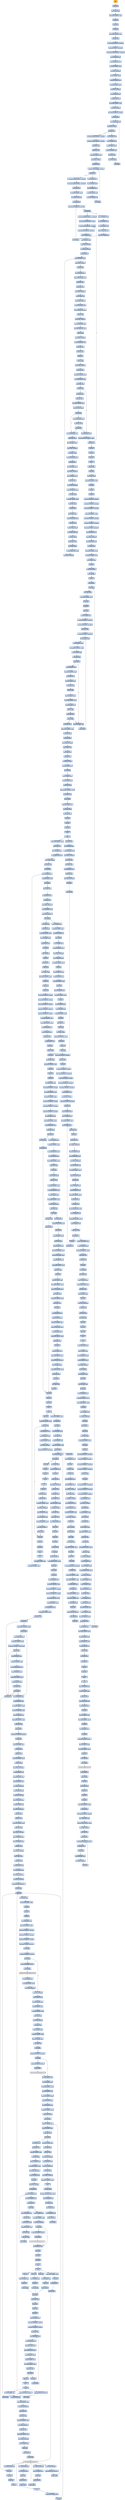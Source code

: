 digraph G {
node[shape=rectangle,style=filled,fillcolor=lightsteelblue,color=lightsteelblue]
bgcolor="transparent"
a0x0100129bpusha_[label="start\npusha ",fillcolor="orange",color="lightgrey"];
a0x0100129cpushl_ebp[label="0x0100129c\npushl %ebp"];
a0x0100129dmovl_esp_ebp[label="0x0100129d\nmovl %esp, %ebp"];
a0x0100129fsubl_0x58UINT8_esp[label="0x0100129f\nsubl $0x58<UINT8>, %esp"];
a0x010012a2pushl_ebx[label="0x010012a2\npushl %ebx"];
a0x010012a3pushl_esi[label="0x010012a3\npushl %esi"];
a0x010012a4pushl_edi[label="0x010012a4\npushl %edi"];
a0x010012a5movl_0x5UINT32_esi[label="0x010012a5\nmovl $0x5<UINT32>, %esi"];
a0x010012aaxorl_edi_edi[label="0x010012aa\nxorl %edi, %edi"];
a0x010012acmovl_0x398UINT32__20ebp_[label="0x010012ac\nmovl $0x398<UINT32>, -20(%ebp)"];
a0x010012b3andl_0x0UINT8__28ebp_[label="0x010012b3\nandl $0x0<UINT8>, -28(%ebp)"];
a0x010012b7addl_0x1003e38UINT32__20ebp_[label="0x010012b7\naddl $0x1003e38<UINT32>, -20(%ebp)"];
a0x010012bemovl__20ebp__edx[label="0x010012be\nmovl -20(%ebp), %edx"];
a0x010012c1movzbl_0x2edx__edx[label="0x010012c1\nmovzbl 0x2(%edx), %edx"];
a0x010012c5shll_0x9UINT8_edx[label="0x010012c5\nshll $0x9<UINT8>, %edx"];
a0x010012c8addl_edx__28ebp_[label="0x010012c8\naddl %edx, -28(%ebp)"];
a0x010012cbmovl__20ebp__edx[label="0x010012cb\nmovl -20(%ebp), %edx"];
a0x010012cemovzbl_0x1edx__edx[label="0x010012ce\nmovzbl 0x1(%edx), %edx"];
a0x010012d2shll_0xcUINT8_edx[label="0x010012d2\nshll $0xc<UINT8>, %edx"];
a0x010012d5addl_edx__28ebp_[label="0x010012d5\naddl %edx, -28(%ebp)"];
a0x010012d8movl__20ebp__eax[label="0x010012d8\nmovl -20(%ebp), %eax"];
a0x010012dbmovzbl_eax__eax[label="0x010012db\nmovzbl (%eax), %eax"];
a0x010012dexorl_0x4dUINT8_eax[label="0x010012de\nxorl $0x4d<UINT8>, %eax"];
a0x010012e1movb_al__33ebp_[label="0x010012e1\nmovb %al, -33(%ebp)"];
a0x010012e4movl_0x3UINT32__4ebp_[label="0x010012e4\nmovl $0x3<UINT32>, -4(%ebp)"];
a0x010012ebjmp_0x01001301[label="0x010012eb\njmp 0x01001301"];
a0x01001301movl__28ebp__eax[label="0x01001301\nmovl -28(%ebp), %eax"];
a0x01001304cmpl_eax__4ebp_[label="0x01001304\ncmpl %eax, -4(%ebp)"];
a0x01001307jb_0x010012ed[label="0x01001307\njb 0x010012ed"];
a0x010012edmovl__4ebp__eax[label="0x010012ed\nmovl -4(%ebp), %eax"];
a0x010012f0addl__20ebp__eax[label="0x010012f0\naddl -20(%ebp), %eax"];
a0x010012f3movzbl_eax__edx[label="0x010012f3\nmovzbl (%eax), %edx"];
a0x010012f6movzbl__33ebp__ecx[label="0x010012f6\nmovzbl -33(%ebp), %ecx"];
a0x010012faxorl_ecx_edx[label="0x010012fa\nxorl %ecx, %edx"];
a0x010012fcmovb_dl_eax_[label="0x010012fc\nmovb %dl, (%eax)"];
a0x010012feincl__4ebp_[label="0x010012fe\nincl -4(%ebp)"];
a0x01001309movl_0x10045d0UINT32__40ebp_[label="0x01001309\nmovl $0x10045d0<UINT32>, -40(%ebp)"];
a0x01001310movl_0x101f000UINT32__32ebp_[label="0x01001310\nmovl $0x101f000<UINT32>, -32(%ebp)"];
a0x01001317movl_edi_eax[label="0x01001317\nmovl %edi, %eax"];
a0x01001319addl_esi_eax[label="0x01001319\naddl %esi, %eax"];
a0x0100131bsubl_0x5UINT8_eax[label="0x0100131b\nsubl $0x5<UINT8>, %eax"];
a0x0100131emovl_eax__8ebp_[label="0x0100131e\nmovl %eax, -8(%ebp)"];
a0x01001321jmp_0x01001335[label="0x01001321\njmp 0x01001335"];
a0x01001335cmpl_0x1233cUINT32__8ebp_[label="0x01001335\ncmpl $0x1233c<UINT32>, -8(%ebp)"];
a0x0100133cjb_0x01001323[label="0x0100133c\njb 0x01001323"];
a0x01001323movl__8ebp__eax[label="0x01001323\nmovl -8(%ebp), %eax"];
a0x01001326movl__32ebp__edx[label="0x01001326\nmovl -32(%ebp), %edx"];
a0x01001329movl__40ebp__ecx[label="0x01001329\nmovl -40(%ebp), %ecx"];
a0x0100132cmovb_ecxeax__cl[label="0x0100132c\nmovb (%ecx,%eax), %cl"];
a0x0100132fmovb_cl_edxeax_[label="0x0100132f\nmovb %cl, (%edx,%eax)"];
a0x01001332incl__8ebp_[label="0x01001332\nincl -8(%ebp)"];
a0x0100133emovl_0x10169d0UINT32__44ebp_[label="0x0100133e\nmovl $0x10169d0<UINT32>, -44(%ebp)"];
a0x01001345movl_0x103e000UINT32__48ebp_[label="0x01001345\nmovl $0x103e000<UINT32>, -48(%ebp)"];
a0x0100134cmovl_esi_eax[label="0x0100134c\nmovl %esi, %eax"];
a0x0100134esubl_0x5UINT8_eax[label="0x0100134e\nsubl $0x5<UINT8>, %eax"];
a0x01001351movl_eax__12ebp_[label="0x01001351\nmovl %eax, -12(%ebp)"];
a0x01001354jmp_0x01001368[label="0x01001354\njmp 0x01001368"];
a0x01001368cmpl_0x5958UINT32__12ebp_[label="0x01001368\ncmpl $0x5958<UINT32>, -12(%ebp)"];
a0x0100136fjb_0x01001356[label="0x0100136f\njb 0x01001356"];
a0x01001356movl__12ebp__eax[label="0x01001356\nmovl -12(%ebp), %eax"];
a0x01001359movl__48ebp__edx[label="0x01001359\nmovl -48(%ebp), %edx"];
a0x0100135cmovl__44ebp__ecx[label="0x0100135c\nmovl -44(%ebp), %ecx"];
a0x0100135fmovb_ecxeax__cl[label="0x0100135f\nmovb (%ecx,%eax), %cl"];
a0x01001362movb_cl_edxeax_[label="0x01001362\nmovb %cl, (%edx,%eax)"];
a0x01001365incl__12ebp_[label="0x01001365\nincl -12(%ebp)"];
a0x01001371movl_0x10000000UINT32__52ebp_[label="0x01001371\nmovl $0x10000000<UINT32>, -52(%ebp)"];
a0x01001378movl_0x101c7d0UINT32_ebx[label="0x01001378\nmovl $0x101c7d0<UINT32>, %ebx"];
a0x0100137dmovl_0x20000UINT32__60ebp_[label="0x0100137d\nmovl $0x20000<UINT32>, -60(%ebp)"];
a0x01001384movl_0x1000UINT32__56ebp_[label="0x01001384\nmovl $0x1000<UINT32>, -56(%ebp)"];
a0x0100138bmovl__32ebp__eax[label="0x0100138b\nmovl -32(%ebp), %eax"];
a0x0100138esubl__56ebp__eax[label="0x0100138e\nsubl -56(%ebp), %eax"];
a0x01001391movl_eax__24ebp_[label="0x01001391\nmovl %eax, -24(%ebp)"];
a0x01001394movl_edi__16ebp_[label="0x01001394\nmovl %edi, -16(%ebp)"];
a0x01001397jmp_0x01001447[label="0x01001397\njmp 0x01001447"];
a0x01001447movl_0x4ebx__eax[label="0x01001447\nmovl 0x4(%ebx), %eax"];
a0x0100144acmpl_eax__16ebp_[label="0x0100144a\ncmpl %eax, -16(%ebp)"];
a0x0100144djb_0x0100139c[label="0x0100144d\njb 0x0100139c"];
a0x0100139cmovl__16ebp__eax[label="0x0100139c\nmovl -16(%ebp), %eax"];
a0x0100139fleal_0x3esiedi__edx[label="0x0100139f\nleal 0x3(%esi,%edi), %edx"];
a0x010013a3addl_edx_eax[label="0x010013a3\naddl %edx, %eax"];
a0x010013a5addl_ebx_eax[label="0x010013a5\naddl %ebx, %eax"];
a0x010013a7movl_eax__68ebp_[label="0x010013a7\nmovl %eax, -68(%ebp)"];
a0x010013aamovw_eax__ax[label="0x010013aa\nmovw (%eax), %ax"];
a0x010013admovw_ax__64ebp_[label="0x010013ad\nmovw %ax, -64(%ebp)"];
a0x010013b1movzwl__64ebp__edx[label="0x010013b1\nmovzwl -64(%ebp), %edx"];
a0x010013b5leal_0xcediedi__ecx[label="0x010013b5\nleal 0xc(%edi,%edi), %ecx"];
a0x010013b9sarl_cl_edx[label="0x010013b9\nsarl %cl, %edx"];
a0x010013bbmovw_dx__70ebp_[label="0x010013bb\nmovw %dx, -70(%ebp)"];
a0x010013bfmovzwl__64ebp__edx[label="0x010013bf\nmovzwl -64(%ebp), %edx"];
a0x010013c3leal_0x4ediedi__ecx[label="0x010013c3\nleal 0x4(%edi,%edi), %ecx"];
a0x010013c7shll_cl_edx[label="0x010013c7\nshll %cl, %edx"];
a0x010013c9movw_dx__62ebp_[label="0x010013c9\nmovw %dx, -62(%ebp)"];
a0x010013cdmovzwl__62ebp__edx[label="0x010013cd\nmovzwl -62(%ebp), %edx"];
a0x010013d1movl_edi_ecx[label="0x010013d1\nmovl %edi, %ecx"];
a0x010013d3addl_esi_ecx[label="0x010013d3\naddl %esi, %ecx"];
a0x010013d5decl_ecx[label="0x010013d5\ndecl %ecx"];
a0x010013d6sarl_cl_edx[label="0x010013d6\nsarl %cl, %edx"];
a0x010013d8movw_dx__62ebp_[label="0x010013d8\nmovw %dx, -62(%ebp)"];
a0x010013dcmovl_esi_eax[label="0x010013dc\nmovl %esi, %eax"];
a0x010013desubl_0x5UINT8_eax[label="0x010013de\nsubl $0x5<UINT8>, %eax"];
a0x010013e1movzwl__64ebp__edx[label="0x010013e1\nmovzwl -64(%ebp), %edx"];
a0x010013e5cmpl_edx_eax[label="0x010013e5\ncmpl %edx, %eax"];
a0x010013e7je_0x01001453[label="0x010013e7\nje 0x01001453"];
a0x010013e9movl_esi_eax[label="0x010013e9\nmovl %esi, %eax"];
a0x010013ebaddl_esi_eax[label="0x010013eb\naddl %esi, %eax"];
a0x010013edsubl_0xaUINT8_eax[label="0x010013ed\nsubl $0xa<UINT8>, %eax"];
a0x010013f0cmpl_eax__16ebp_[label="0x010013f0\ncmpl %eax, -16(%ebp)"];
a0x010013f3je_0x010013fd[label="0x010013f3\nje 0x010013fd"];
a0x010013fdmovzwl__62ebp__eax[label="0x010013fd\nmovzwl -62(%ebp), %eax"];
a0x01001401addl_ebx__eax[label="0x01001401\naddl (%ebx), %eax"];
a0x01001403addl__24ebp__eax[label="0x01001403\naddl -24(%ebp), %eax"];
a0x01001406movl_eax__76ebp_[label="0x01001406\nmovl %eax, -76(%ebp)"];
a0x01001409movl_ebx__eax[label="0x01001409\nmovl (%ebx), %eax"];
a0x0100140bmovzwl__62ebp__edx[label="0x0100140b\nmovzwl -62(%ebp), %edx"];
a0x0100140faddl_edx_eax[label="0x0100140f\naddl %edx, %eax"];
a0x01001411addl__52ebp__eax[label="0x01001411\naddl -52(%ebp), %eax"];
a0x01001414movl_eax__80ebp_[label="0x01001414\nmovl %eax, -80(%ebp)"];
a0x01001417movl__76ebp__ecx[label="0x01001417\nmovl -76(%ebp), %ecx"];
a0x0100141asubl_eax_ecx[label="0x0100141a\nsubl %eax, %ecx"];
a0x0100141cmovl_ecx__84ebp_[label="0x0100141c\nmovl %ecx, -84(%ebp)"];
a0x0100141fmovzwl__70ebp__eax[label="0x0100141f\nmovzwl -70(%ebp), %eax"];
a0x01001423movl_esi_edx[label="0x01001423\nmovl %esi, %edx"];
a0x01001425subl_0x2UINT8_edx[label="0x01001425\nsubl $0x2<UINT8>, %edx"];
a0x01001428cmpl_edx_eax[label="0x01001428\ncmpl %edx, %eax"];
a0x0100142ajne_0x01001440[label="0x0100142a\njne 0x01001440"];
a0x0100142cmovl_ebx__eax[label="0x0100142c\nmovl (%ebx), %eax"];
a0x0100142emovzwl__62ebp__edx[label="0x0100142e\nmovzwl -62(%ebp), %edx"];
a0x01001432addl_edx_eax[label="0x01001432\naddl %edx, %eax"];
a0x01001434addl__24ebp__eax[label="0x01001434\naddl -24(%ebp), %eax"];
a0x01001437movl_eax__88ebp_[label="0x01001437\nmovl %eax, -88(%ebp)"];
a0x0100143amovl_ecx_edx[label="0x0100143a\nmovl %ecx, %edx"];
a0x0100143caddl_eax__edx[label="0x0100143c\naddl (%eax), %edx"];
a0x0100143emovl_edx_eax_[label="0x0100143e\nmovl %edx, (%eax)"];
a0x01001440leal_0x2ediedi__eax[label="0x01001440\nleal 0x2(%edi,%edi), %eax"];
a0x01001444addl_eax__16ebp_[label="0x01001444\naddl %eax, -16(%ebp)"];
a0x010013f5movzwl__62ebp__edx[label="0x010013f5\nmovzwl -62(%ebp), %edx"];
a0x010013f9cmpl_eax_edx[label="0x010013f9\ncmpl %eax, %edx"];
a0x010013fbje_0x01001453[label="0x010013fb\nje 0x01001453"];
a0x01001453addl_0x4ebx__ebx[label="0x01001453\naddl 0x4(%ebx), %ebx"];
a0x01001456cmpl_0x101e270UINT32_ebx[label="0x01001456\ncmpl $0x101e270<UINT32>, %ebx"];
a0x0100145cjb_0x0100137d[label="0x0100145c\njb 0x0100137d"];
a0x01001462popl_edi[label="0x01001462\npopl %edi"];
a0x01001463popl_esi[label="0x01001463\npopl %esi"];
a0x01001464popl_ebx[label="0x01001464\npopl %ebx"];
a0x01001465leave_[label="0x01001465\nleave "];
a0x01001466jmp_0x0102fbfb[label="0x01001466\njmp 0x0102fbfb"];
a0x0102fbfbpushl_ebp[label="0x0102fbfb\npushl %ebp"];
a0x0102fbfcmovl_esp_ebp[label="0x0102fbfc\nmovl %esp, %ebp"];
a0x0102fbfesubl_0x44UINT8_esp[label="0x0102fbfe\nsubl $0x44<UINT8>, %esp"];
a0x0102fc01pushl_ebx[label="0x0102fc01\npushl %ebx"];
a0x0102fc02pushl_esi[label="0x0102fc02\npushl %esi"];
a0x0102fc03pushl_edi[label="0x0102fc03\npushl %edi"];
a0x0102fc04movl_0x3UINT32__48ebp_[label="0x0102fc04\nmovl $0x3<UINT32>, -48(%ebp)"];
a0x0102fc0bmovl_0x9UINT32__32ebp_[label="0x0102fc0b\nmovl $0x9<UINT32>, -32(%ebp)"];
a0x0102fc12movl_0x8UINT32__16ebp_[label="0x0102fc12\nmovl $0x8<UINT32>, -16(%ebp)"];
a0x0102fc19movl_0x3UINT32_ebx[label="0x0102fc19\nmovl $0x3<UINT32>, %ebx"];
a0x0102fc1emovl_0x5UINT32__20ebp_[label="0x0102fc1e\nmovl $0x5<UINT32>, -20(%ebp)"];
a0x0102fc25movl_0x3UINT32__24ebp_[label="0x0102fc25\nmovl $0x3<UINT32>, -24(%ebp)"];
a0x0102fc2candl_0x0UINT8__28ebp_[label="0x0102fc2c\nandl $0x0<UINT8>, -28(%ebp)"];
a0x0102fc30leal_0x10307d4_eax[label="0x0102fc30\nleal 0x10307d4, %eax"];
a0x0102fc36movl_eax__36ebp_[label="0x0102fc36\nmovl %eax, -36(%ebp)"];
a0x0102fc39leal_0x10307d4_edx[label="0x0102fc39\nleal 0x10307d4, %edx"];
a0x0102fc3fmovl_edx_esi[label="0x0102fc3f\nmovl %edx, %esi"];
a0x0102fc41shrl_0x10UINT8_esi[label="0x0102fc41\nshrl $0x10<UINT8>, %esi"];
a0x0102fc44shll_0x10UINT8_esi[label="0x0102fc44\nshll $0x10<UINT8>, %esi"];
a0x0102fc47leal__4ebp__eax[label="0x0102fc47\nleal -4(%ebp), %eax"];
a0x0102fc4apushl_eax[label="0x0102fc4a\npushl %eax"];
a0x0102fc4bpushl_0x4UINT8[label="0x0102fc4b\npushl $0x4<UINT8>"];
a0x0102fc4dpushl__36ebp_[label="0x0102fc4d\npushl -36(%ebp)"];
a0x0102fc50pushl_esi[label="0x0102fc50\npushl %esi"];
a0x0102fc51call_0x1030651[label="0x0102fc51\ncall 0x1030651"];
a0x01030651pushl_ebp[label="0x01030651\npushl %ebp"];
a0x01030652movl_esp_ebp[label="0x01030652\nmovl %esp, %ebp"];
a0x01030654subl_0x18UINT8_esp[label="0x01030654\nsubl $0x18<UINT8>, %esp"];
a0x01030657pushl_ebx[label="0x01030657\npushl %ebx"];
a0x01030658pushl_esi[label="0x01030658\npushl %esi"];
a0x01030659pushl_edi[label="0x01030659\npushl %edi"];
a0x0103065amovl_0x8ebp__edi[label="0x0103065a\nmovl 0x8(%ebp), %edi"];
a0x0103065dmovl_0x9UINT32__16ebp_[label="0x0103065d\nmovl $0x9<UINT32>, -16(%ebp)"];
a0x01030664movl_0x8UINT32__20ebp_[label="0x01030664\nmovl $0x8<UINT32>, -20(%ebp)"];
a0x0103066bxorl_ebx_ebx[label="0x0103066b\nxorl %ebx, %ebx"];
a0x0103066dmovl_0x4UINT32__24ebp_[label="0x0103066d\nmovl $0x4<UINT32>, -24(%ebp)"];
a0x01030674movl_edi__8ebp_[label="0x01030674\nmovl %edi, -8(%ebp)"];
a0x01030677movl_0x103e0ec_eax[label="0x01030677\nmovl 0x103e0ec, %eax"];
a0x0103067caddl_0x5a4cUINT32_eax[label="0x0103067c\naddl $0x5a4c<UINT32>, %eax"];
a0x01030681movzwl_edi__edx[label="0x01030681\nmovzwl (%edi), %edx"];
a0x01030684cmpl_edx_eax[label="0x01030684\ncmpl %edx, %eax"];
a0x01030686jne_0x10306de[label="0x01030686\njne 0x10306de"];
a0x010306desubl_0x10ebp__edi[label="0x010306de\nsubl 0x10(%ebp), %edi"];
a0x010306e1jmp_0x1030674[label="0x010306e1\njmp 0x1030674"];
a0x01030688movl_0x103e0fc_edx[label="0x01030688\nmovl 0x103e0fc, %edx"];
a0x0103068eaddl_0x5UINT8_edx[label="0x0103068e\naddl $0x5<UINT8>, %edx"];
a0x01030691movl_edx_ecx[label="0x01030691\nmovl %edx, %ecx"];
a0x01030693addl_0x103e0d8_ecx[label="0x01030693\naddl 0x103e0d8, %ecx"];
a0x01030699movl_edi_edx[label="0x01030699\nmovl %edi, %edx"];
a0x0103069bshrl_cl_edx[label="0x0103069b\nshrl %cl, %edx"];
a0x0103069dmovl_0x103e0c4_ecx[label="0x0103069d\nmovl 0x103e0c4, %ecx"];
a0x010306a3addl_0x4UINT8_ecx[label="0x010306a3\naddl $0x4<UINT8>, %ecx"];
a0x010306a6addl_0x103e0f0_ecx[label="0x010306a6\naddl 0x103e0f0, %ecx"];
a0x010306acshll_cl_edx[label="0x010306ac\nshll %cl, %edx"];
a0x010306aecmpl_edi_edx[label="0x010306ae\ncmpl %edi, %edx"];
a0x010306b0jne_0x10306de[label="0x010306b0\njne 0x10306de"];
a0x010306b2movl_ebx_eax[label="0x010306b2\nmovl %ebx, %eax"];
a0x010306b4addl_0x3cUINT8_eax[label="0x010306b4\naddl $0x3c<UINT8>, %eax"];
a0x010306b7movl_edi_edx[label="0x010306b7\nmovl %edi, %edx"];
a0x010306b9addl_eax_edx[label="0x010306b9\naddl %eax, %edx"];
a0x010306bbmovl_edx__12ebp_[label="0x010306bb\nmovl %edx, -12(%ebp)"];
a0x010306bemovl_edx__eax[label="0x010306be\nmovl (%edx), %eax"];
a0x010306c0movl_eax_esi[label="0x010306c0\nmovl %eax, %esi"];
a0x010306c2addl_edi_esi[label="0x010306c2\naddl %edi, %esi"];
a0x010306c4movl_esi__4ebp_[label="0x010306c4\nmovl %esi, -4(%ebp)"];
a0x010306c7cmpl_0xcebp__esi[label="0x010306c7\ncmpl 0xc(%ebp), %esi"];
a0x010306caja_0x10306de[label="0x010306ca\nja 0x10306de"];
a0x010306ccmovl__4ebp__eax[label="0x010306cc\nmovl -4(%ebp), %eax"];
a0x010306cfmovzwl_eax__eax[label="0x010306cf\nmovzwl (%eax), %eax"];
a0x010306d2movl_ebx_edx[label="0x010306d2\nmovl %ebx, %edx"];
a0x010306d4addl_0x4550UINT32_edx[label="0x010306d4\naddl $0x4550<UINT32>, %edx"];
a0x010306dacmpl_edx_eax[label="0x010306da\ncmpl %edx, %eax"];
a0x010306dcje_0x10306e3[label="0x010306dc\nje 0x10306e3"];
a0x010306e3movl_0x14ebp__eax[label="0x010306e3\nmovl 0x14(%ebp), %eax"];
a0x010306e6movl_esi_eax_[label="0x010306e6\nmovl %esi, (%eax)"];
a0x010306e8movl_edi_eax[label="0x010306e8\nmovl %edi, %eax"];
a0x010306eapopl_edi[label="0x010306ea\npopl %edi"];
a0x010306ebpopl_esi[label="0x010306eb\npopl %esi"];
a0x010306ecpopl_ebx[label="0x010306ec\npopl %ebx"];
a0x010306edleave_[label="0x010306ed\nleave "];
a0x010306eeret[label="0x010306ee\nret"];
a0x0102fc56addl_0x10UINT8_esp[label="0x0102fc56\naddl $0x10<UINT8>, %esp"];
a0x0102fc59movl_eax_esi[label="0x0102fc59\nmovl %eax, %esi"];
a0x0102fc5bmovl__4ebp__eax[label="0x0102fc5b\nmovl -4(%ebp), %eax"];
a0x0102fc5emovl_0x80eax__eax[label="0x0102fc5e\nmovl 0x80(%eax), %eax"];
a0x0102fc64movl_eax__8ebp_[label="0x0102fc64\nmovl %eax, -8(%ebp)"];
a0x0102fc67xorl_edi_edi[label="0x0102fc67\nxorl %edi, %edi"];
a0x0102fc69jmp_0x102fc9f[label="0x0102fc69\njmp 0x102fc9f"];
a0x0102fc9fmovl__4ebp__eax[label="0x0102fc9f\nmovl -4(%ebp), %eax"];
a0x0102fca2cmpl_0x84eax__edi[label="0x0102fca2\ncmpl 0x84(%eax), %edi"];
a0x0102fca8jb_0x102fc6b[label="0x0102fca8\njb 0x102fc6b"];
a0x0102fc6bmovl_edi_eax[label="0x0102fc6b\nmovl %edi, %eax"];
a0x0102fc6daddl__8ebp__eax[label="0x0102fc6d\naddl -8(%ebp), %eax"];
a0x0102fc70addl_esi_eax[label="0x0102fc70\naddl %esi, %eax"];
a0x0102fc72movl_eax__68ebp_[label="0x0102fc72\nmovl %eax, -68(%ebp)"];
a0x0102fc75movl_0x103e0a4_eax[label="0x0102fc75\nmovl 0x103e0a4, %eax"];
a0x0102fc7acmpl_eax_0x103e11c[label="0x0102fc7a\ncmpl %eax, 0x103e11c"];
a0x0102fc80jne_0x102fcaa[label="0x0102fc80\njne 0x102fcaa"];
a0x0102fc82movl_ebx_eax[label="0x0102fc82\nmovl %ebx, %eax"];
a0x0102fc84addl_ebx_eax[label="0x0102fc84\naddl %ebx, %eax"];
a0x0102fc86subl_0x6UINT8_eax[label="0x0102fc86\nsubl $0x6<UINT8>, %eax"];
a0x0102fc89movl__68ebp__edx[label="0x0102fc89\nmovl -68(%ebp), %edx"];
a0x0102fc8ccmpl_edx__eax[label="0x0102fc8c\ncmpl (%edx), %eax"];
a0x0102fc8eje_0x102fcaa[label="0x0102fc8e\nje 0x102fcaa"];
a0x0102fc90pushl__68ebp_[label="0x0102fc90\npushl -68(%ebp)"];
a0x0102fc93pushl_esi[label="0x0102fc93\npushl %esi"];
a0x0102fc94call_0x1027013[label="0x0102fc94\ncall 0x1027013"];
a0x01027013pushl_ebp[label="0x01027013\npushl %ebp"];
a0x01027014movl_esp_ebp[label="0x01027014\nmovl %esp, %ebp"];
a0x01027016subl_0x24UINT8_esp[label="0x01027016\nsubl $0x24<UINT8>, %esp"];
a0x01027019pushl_ebx[label="0x01027019\npushl %ebx"];
a0x0102701apushl_esi[label="0x0102701a\npushl %esi"];
a0x0102701bpushl_edi[label="0x0102701b\npushl %edi"];
a0x0102701cmovl_0x2UINT32__8ebp_[label="0x0102701c\nmovl $0x2<UINT32>, -8(%ebp)"];
a0x01027023movl_0x4UINT32__4ebp_[label="0x01027023\nmovl $0x4<UINT32>, -4(%ebp)"];
a0x0102702amovl_0x1UINT32__12ebp_[label="0x0102702a\nmovl $0x1<UINT32>, -12(%ebp)"];
a0x01027031movl_0x7UINT32__16ebp_[label="0x01027031\nmovl $0x7<UINT32>, -16(%ebp)"];
a0x01027038movl_0x4UINT32__20ebp_[label="0x01027038\nmovl $0x4<UINT32>, -20(%ebp)"];
a0x0102703fmovl_0x4UINT32_esi[label="0x0102703f\nmovl $0x4<UINT32>, %esi"];
a0x01027044movl_0x8UINT32_edi[label="0x01027044\nmovl $0x8<UINT32>, %edi"];
a0x01027049movl_0x8ebp__eax[label="0x01027049\nmovl 0x8(%ebp), %eax"];
a0x0102704cmovl_0xcebp__edx[label="0x0102704c\nmovl 0xc(%ebp), %edx"];
a0x0102704fmovl_eax_ebx[label="0x0102704f\nmovl %eax, %ebx"];
a0x01027051addl_0xcedx__ebx[label="0x01027051\naddl 0xc(%edx), %ebx"];
a0x01027054pushl_ebx[label="0x01027054\npushl %ebx"];
a0x01027055call_0x10290de[label="0x01027055\ncall 0x10290de"];
a0x010290depushl_ebp[label="0x010290de\npushl %ebp"];
a0x010290dfmovl_esp_ebp[label="0x010290df\nmovl %esp, %ebp"];
a0x010290e1subl_0x10UINT8_esp[label="0x010290e1\nsubl $0x10<UINT8>, %esp"];
a0x010290e4pushl_ebx[label="0x010290e4\npushl %ebx"];
a0x010290e5pushl_esi[label="0x010290e5\npushl %esi"];
a0x010290e6pushl_edi[label="0x010290e6\npushl %edi"];
a0x010290e7movl_0x8ebp__edi[label="0x010290e7\nmovl 0x8(%ebp), %edi"];
a0x010290eamovl_0x6UINT32__4ebp_[label="0x010290ea\nmovl $0x6<UINT32>, -4(%ebp)"];
a0x010290f1movl_0x4UINT32_esi[label="0x010290f1\nmovl $0x4<UINT32>, %esi"];
a0x010290f6movl_0x2UINT32_ebx[label="0x010290f6\nmovl $0x2<UINT32>, %ebx"];
a0x010290fbmovl_0x7UINT32__8ebp_[label="0x010290fb\nmovl $0x7<UINT32>, -8(%ebp)"];
a0x01029102movl_0x9UINT32__12ebp_[label="0x01029102\nmovl $0x9<UINT32>, -12(%ebp)"];
a0x01029109movl_0x7UINT32__16ebp_[label="0x01029109\nmovl $0x7<UINT32>, -16(%ebp)"];
a0x01029110movl_0x103e0c4_eax[label="0x01029110\nmovl 0x103e0c4, %eax"];
a0x01029115addl_0x30UINT8_eax[label="0x01029115\naddl $0x30<UINT8>, %eax"];
a0x01029118movsbl_0x6edi__edx[label="0x01029118\nmovsbl 0x6(%edi), %edx"];
a0x0102911ccmpl_edx_eax[label="0x0102911c\ncmpl %edx, %eax"];
a0x0102911eje_0x1029127[label="0x0102911e\nje 0x1029127"];
a0x01029120xorl_eax_eax[label="0x01029120\nxorl %eax, %eax"];
a0x01029122jmp_0x10291eb[label="0x01029122\njmp 0x10291eb"];
a0x010291ebpopl_edi[label="0x010291eb\npopl %edi"];
a0x010291ecpopl_esi[label="0x010291ec\npopl %esi"];
a0x010291edpopl_ebx[label="0x010291ed\npopl %ebx"];
a0x010291eeleave_[label="0x010291ee\nleave "];
a0x010291efret[label="0x010291ef\nret"];
a0x0102705apopl_ecx[label="0x0102705a\npopl %ecx"];
a0x0102705bcmpl_0x1UINT8_eax[label="0x0102705b\ncmpl $0x1<UINT8>, %eax"];
a0x0102705ejne_0x10270c6[label="0x0102705e\njne 0x10270c6"];
a0x010270c6popl_edi[label="0x010270c6\npopl %edi"];
a0x010270c7popl_esi[label="0x010270c7\npopl %esi"];
a0x010270c8popl_ebx[label="0x010270c8\npopl %ebx"];
a0x010270c9leave_[label="0x010270c9\nleave "];
a0x010270caret[label="0x010270ca\nret"];
a0x0102fc99addl_0x8UINT8_esp[label="0x0102fc99\naddl $0x8<UINT8>, %esp"];
a0x0102fc9caddl_0x14UINT8_edi[label="0x0102fc9c\naddl $0x14<UINT8>, %edi"];
a0x01029127movl_0x103e0a4_eax[label="0x01029127\nmovl 0x103e0a4, %eax"];
a0x0102912caddl_0x2UINT8_eax[label="0x0102912c\naddl $0x2<UINT8>, %eax"];
a0x0102912fmovsbl_edieax__eax[label="0x0102912f\nmovsbl (%edi,%eax), %eax"];
a0x01029133movl_0x103e104_edx[label="0x01029133\nmovl 0x103e104, %edx"];
a0x01029139addl_0x6eUINT8_edx[label="0x01029139\naddl $0x6e<UINT8>, %edx"];
a0x0102913ccmpl_edx_eax[label="0x0102913c\ncmpl %edx, %eax"];
a0x0102913eje_0x1029166[label="0x0102913e\nje 0x1029166"];
a0x01029140movl__4ebp__eax[label="0x01029140\nmovl -4(%ebp), %eax"];
a0x01029143addl_esi_eax[label="0x01029143\naddl %esi, %eax"];
a0x01029145subl_0x8UINT8_eax[label="0x01029145\nsubl $0x8<UINT8>, %eax"];
a0x01029148movsbl_edieax__eax[label="0x01029148\nmovsbl (%edi,%eax), %eax"];
a0x0102914cmovl_0x103e0cc_edx[label="0x0102914c\nmovl 0x103e0cc, %edx"];
a0x01029152addl_0x4fUINT8_edx[label="0x01029152\naddl $0x4f<UINT8>, %edx"];
a0x01029155addl_0x103e0dc_edx[label="0x01029155\naddl 0x103e0dc, %edx"];
a0x0102915bcmpl_edx_eax[label="0x0102915b\ncmpl %edx, %eax"];
a0x0102915dje_0x1029166[label="0x0102915d\nje 0x1029166"];
a0x0102915fxorl_eax_eax[label="0x0102915f\nxorl %eax, %eax"];
a0x01029161jmp_0x10291eb[label="0x01029161\njmp 0x10291eb"];
a0x01029166movb_edi__al[label="0x01029166\nmovb (%edi), %al"];
a0x01029168cmpb_0x4bUINT8_al[label="0x01029168\ncmpb $0x4b<UINT8>, %al"];
a0x0102916aje_0x1029174[label="0x0102916a\nje 0x1029174"];
a0x01029174movl_0x103e0e8_eax[label="0x01029174\nmovl 0x103e0e8, %eax"];
a0x01029179movl_eax_edx[label="0x01029179\nmovl %eax, %edx"];
a0x0102917baddl_0x103e0f4_edx[label="0x0102917b\naddl 0x103e0f4, %edx"];
a0x01029181subl_0x4UINT8_edx[label="0x01029181\nsubl $0x4<UINT8>, %edx"];
a0x01029184movsbl_ediedx__edx[label="0x01029184\nmovsbl (%edi,%edx), %edx"];
a0x01029188movl_0x103e09c_ecx[label="0x01029188\nmovl 0x103e09c, %ecx"];
a0x0102918eaddl_0x60UINT8_ecx[label="0x0102918e\naddl $0x60<UINT8>, %ecx"];
a0x01029191cmpl_ecx_edx[label="0x01029191\ncmpl %ecx, %edx"];
a0x01029193je_0x10291af[label="0x01029193\nje 0x10291af"];
a0x01029195addl_0x103e0d4_eax[label="0x01029195\naddl 0x103e0d4, %eax"];
a0x0102919bsubl_0xbUINT8_eax[label="0x0102919b\nsubl $0xb<UINT8>, %eax"];
a0x0102919emovsbl_edieax__eax[label="0x0102919e\nmovsbl (%edi,%eax), %eax"];
a0x010291a2movl_ebx_edx[label="0x010291a2\nmovl %ebx, %edx"];
a0x010291a4addl_0x43UINT8_edx[label="0x010291a4\naddl $0x43<UINT8>, %edx"];
a0x010291a7cmpl_edx_eax[label="0x010291a7\ncmpl %edx, %eax"];
a0x010291a9je_0x10291af[label="0x010291a9\nje 0x10291af"];
a0x010291afmovl_0x103e104_eax[label="0x010291af\nmovl 0x103e104, %eax"];
a0x010291b4addl_0x103e0a8_eax[label="0x010291b4\naddl 0x103e0a8, %eax"];
a0x010291basubl_0x7UINT8_eax[label="0x010291ba\nsubl $0x7<UINT8>, %eax"];
a0x010291bdmovsbl_edieax__eax[label="0x010291bd\nmovsbl (%edi,%eax), %eax"];
a0x010291c1movl_0x103e0ac_edx[label="0x010291c1\nmovl 0x103e0ac, %edx"];
a0x010291c7addl_0x6cUINT8_edx[label="0x010291c7\naddl $0x6c<UINT8>, %edx"];
a0x010291cacmpl_edx_eax[label="0x010291ca\ncmpl %edx, %eax"];
a0x010291ccje_0x10291e8[label="0x010291cc\nje 0x10291e8"];
a0x010291cemovl_0x103e0fc_eax[label="0x010291ce\nmovl 0x103e0fc, %eax"];
a0x010291d3subl_0x3UINT8_eax[label="0x010291d3\nsubl $0x3<UINT8>, %eax"];
a0x010291d6movsbl_edieax__eax[label="0x010291d6\nmovsbl (%edi,%eax), %eax"];
a0x010291damovl__8ebp__edx[label="0x010291da\nmovl -8(%ebp), %edx"];
a0x010291ddaddl_0x45UINT8_edx[label="0x010291dd\naddl $0x45<UINT8>, %edx"];
a0x010291e0cmpl_edx_eax[label="0x010291e0\ncmpl %edx, %eax"];
a0x010291e2je_0x10291e8[label="0x010291e2\nje 0x10291e8"];
a0x010291e8xorl_eax_eax[label="0x010291e8\nxorl %eax, %eax"];
a0x010291eaincl_eax[label="0x010291ea\nincl %eax"];
a0x01027060movl_0x8ebp__eax[label="0x01027060\nmovl 0x8(%ebp), %eax"];
a0x01027063movl_0xcebp__edx[label="0x01027063\nmovl 0xc(%ebp), %edx"];
a0x01027066addl_0x10edx__eax[label="0x01027066\naddl 0x10(%edx), %eax"];
a0x01027069movl_eax__36ebp_[label="0x01027069\nmovl %eax, -36(%ebp)"];
a0x0102706candl_0x0UINT8__28ebp_[label="0x0102706c\nandl $0x0<UINT8>, -28(%ebp)"];
a0x01027070jmp_0x10270bc[label="0x01027070\njmp 0x10270bc"];
a0x010270bcmovl_0x103e0ac_eax[label="0x010270bc\nmovl 0x103e0ac, %eax"];
a0x010270c1incl_eax[label="0x010270c1\nincl %eax"];
a0x010270c2orl_eax_eax[label="0x010270c2\norl %eax, %eax"];
a0x010270c4jne_0x1027072[label="0x010270c4\njne 0x1027072"];
a0x01027072movl__28ebp__eax[label="0x01027072\nmovl -28(%ebp), %eax"];
a0x01027075addl__36ebp__eax[label="0x01027075\naddl -36(%ebp), %eax"];
a0x01027078movl_eax__32ebp_[label="0x01027078\nmovl %eax, -32(%ebp)"];
a0x0102707bmovl_eax__eax[label="0x0102707b\nmovl (%eax), %eax"];
a0x0102707dmovl_eax__24ebp_[label="0x0102707d\nmovl %eax, -24(%ebp)"];
a0x01027080movl_0x103e100_eax[label="0x01027080\nmovl 0x103e100, %eax"];
a0x01027085addl_0x103e108_eax[label="0x01027085\naddl 0x103e108, %eax"];
a0x0102708bsubl_0xdUINT8_eax[label="0x0102708b\nsubl $0xd<UINT8>, %eax"];
a0x0102708ecmpl_eax__24ebp_[label="0x0102708e\ncmpl %eax, -24(%ebp)"];
a0x01027091je_0x10270c6[label="0x01027091\nje 0x10270c6"];
a0x01027093pushl__24ebp_[label="0x01027093\npushl -24(%ebp)"];
a0x01027096call_0x1026d99[label="0x01027096\ncall 0x1026d99"];
a0x01026d99pushl_ebp[label="0x01026d99\npushl %ebp"];
a0x01026d9amovl_esp_ebp[label="0x01026d9a\nmovl %esp, %ebp"];
a0x01026d9csubl_0x20UINT8_esp[label="0x01026d9c\nsubl $0x20<UINT8>, %esp"];
a0x01026d9fpushl_ebx[label="0x01026d9f\npushl %ebx"];
a0x01026da0pushl_esi[label="0x01026da0\npushl %esi"];
a0x01026da1pushl_edi[label="0x01026da1\npushl %edi"];
a0x01026da2movl_0x8UINT32__20ebp_[label="0x01026da2\nmovl $0x8<UINT32>, -20(%ebp)"];
a0x01026da9xorl_edi_edi[label="0x01026da9\nxorl %edi, %edi"];
a0x01026dabmovl_0x7UINT32_ebx[label="0x01026dab\nmovl $0x7<UINT32>, %ebx"];
a0x01026db0movl_0x9UINT32_esi[label="0x01026db0\nmovl $0x9<UINT32>, %esi"];
a0x01026db5movl_0x8ebp__edx[label="0x01026db5\nmovl 0x8(%ebp), %edx"];
a0x01026db8movl_edx_esi[label="0x01026db8\nmovl %edx, %esi"];
a0x01026dbashrl_0x10UINT8_esi[label="0x01026dba\nshrl $0x10<UINT8>, %esi"];
a0x01026dbdshll_0x10UINT8_esi[label="0x01026dbd\nshll $0x10<UINT8>, %esi"];
a0x01026dc0leal__8ebp__eax[label="0x01026dc0\nleal -8(%ebp), %eax"];
a0x01026dc3pushl_eax[label="0x01026dc3\npushl %eax"];
a0x01026dc4pushl_0x1000UINT32[label="0x01026dc4\npushl $0x1000<UINT32>"];
a0x01026dc9pushl_0x8ebp_[label="0x01026dc9\npushl 0x8(%ebp)"];
a0x01026dccpushl_esi[label="0x01026dcc\npushl %esi"];
a0x01026dcdcall_0x1030651[label="0x01026dcd\ncall 0x1030651"];
a0x01026dd2movl_eax_esi[label="0x01026dd2\nmovl %eax, %esi"];
a0x01026dd4movl__8ebp__eax[label="0x01026dd4\nmovl -8(%ebp), %eax"];
a0x01026dd7movl_0x78eax__eax[label="0x01026dd7\nmovl 0x78(%eax), %eax"];
a0x01026ddamovl_eax__12ebp_[label="0x01026dda\nmovl %eax, -12(%ebp)"];
a0x01026dddmovl_esi_ebx[label="0x01026ddd\nmovl %esi, %ebx"];
a0x01026ddfaddl_eax_ebx[label="0x01026ddf\naddl %eax, %ebx"];
a0x01026de1movl_0xcebx__eax[label="0x01026de1\nmovl 0xc(%ebx), %eax"];
a0x01026de4addl_esi_eax[label="0x01026de4\naddl %esi, %eax"];
a0x01026de6movl_eax__16ebp_[label="0x01026de6\nmovl %eax, -16(%ebp)"];
a0x01026de9pushl_eax[label="0x01026de9\npushl %eax"];
a0x01026deacall_0x10290de[label="0x01026dea\ncall 0x10290de"];
a0x01026defaddl_0x14UINT8_esp[label="0x01026def\naddl $0x14<UINT8>, %esp"];
a0x01026df2orl_eax_eax[label="0x01026df2\norl %eax, %eax"];
a0x01026df4je_0x1026e3b[label="0x01026df4\nje 0x1026e3b"];
a0x01026df6movl_0x103e0d0_eax[label="0x01026df6\nmovl 0x103e0d0, %eax"];
a0x01026dfbmovl_eax_edi[label="0x01026dfb\nmovl %eax, %edi"];
a0x01026dfdaddl_0x103e0dc_edi[label="0x01026dfd\naddl 0x103e0dc, %edi"];
a0x01026e03subl_0x4UINT8_edi[label="0x01026e03\nsubl $0x4<UINT8>, %edi"];
a0x01026e06jmp_0x1026e36[label="0x01026e06\njmp 0x1026e36"];
a0x01026e36cmpl_0x18ebx__edi[label="0x01026e36\ncmpl 0x18(%ebx), %edi"];
a0x01026e39jb_0x1026e08[label="0x01026e39\njb 0x1026e08"];
a0x01026e08movl_edi_eax[label="0x01026e08\nmovl %edi, %eax"];
a0x01026e0amovl_0x103e0bc_ecx[label="0x01026e0a\nmovl 0x103e0bc, %ecx"];
a0x01026e10decl_ecx[label="0x01026e10\ndecl %ecx"];
a0x01026e11mull_ecx_eax[label="0x01026e11\nmull %ecx, %eax"];
a0x01026e13movl_eax__32ebp_[label="0x01026e13\nmovl %eax, -32(%ebp)"];
a0x01026e16movl_esi_edx[label="0x01026e16\nmovl %esi, %edx"];
a0x01026e18addl_eax_edx[label="0x01026e18\naddl %eax, %edx"];
a0x01026e1amovl_edx_eax[label="0x01026e1a\nmovl %edx, %eax"];
a0x01026e1caddl_0x20ebx__eax[label="0x01026e1c\naddl 0x20(%ebx), %eax"];
a0x01026e1fmovl_eax__4ebp_[label="0x01026e1f\nmovl %eax, -4(%ebp)"];
a0x01026e22movl_esi_edx[label="0x01026e22\nmovl %esi, %edx"];
a0x01026e24addl_eax__edx[label="0x01026e24\naddl (%eax), %edx"];
a0x01026e26movl_edx__28ebp_[label="0x01026e26\nmovl %edx, -28(%ebp)"];
a0x01026e29pushl_ebx[label="0x01026e29\npushl %ebx"];
a0x01026e2apushl_edi[label="0x01026e2a\npushl %edi"];
a0x01026e2bpushl_esi[label="0x01026e2b\npushl %esi"];
a0x01026e2cpushl_edx[label="0x01026e2c\npushl %edx"];
a0x01026e2dcall_0x1021053[label="0x01026e2d\ncall 0x1021053"];
a0x01021053pushl_ebp[label="0x01021053\npushl %ebp"];
a0x01021054movl_esp_ebp[label="0x01021054\nmovl %esp, %ebp"];
a0x01021056subl_0x90UINT32_esp[label="0x01021056\nsubl $0x90<UINT32>, %esp"];
a0x0102105cpushl_ebx[label="0x0102105c\npushl %ebx"];
a0x0102105dpushl_esi[label="0x0102105d\npushl %esi"];
a0x0102105epushl_edi[label="0x0102105e\npushl %edi"];
a0x0102105fmovl_0x8ebp__ebx[label="0x0102105f\nmovl 0x8(%ebp), %ebx"];
a0x01021062movl_0x3UINT32_edi[label="0x01021062\nmovl $0x3<UINT32>, %edi"];
a0x01021067movl_0x9UINT32__4ebp_[label="0x01021067\nmovl $0x9<UINT32>, -4(%ebp)"];
a0x0102106emovl_0x4UINT32__8ebp_[label="0x0102106e\nmovl $0x4<UINT32>, -8(%ebp)"];
a0x01021075movl_0x3UINT32_esi[label="0x01021075\nmovl $0x3<UINT32>, %esi"];
a0x0102107amovzbl_0xaebx__eax[label="0x0102107a\nmovzbl 0xa(%ebx), %eax"];
a0x0102107emovl_0x103e0a4_edx[label="0x0102107e\nmovl 0x103e0a4, %edx"];
a0x01021084addl_0x72UINT8_edx[label="0x01021084\naddl $0x72<UINT8>, %edx"];
a0x01021087cmpl_edx_eax[label="0x01021087\ncmpl %edx, %eax"];
a0x01021089jne_0x10210e2[label="0x01021089\njne 0x10210e2"];
a0x010210e2jmp_0x1021215[label="0x010210e2\njmp 0x1021215"];
a0x01021215popl_edi[label="0x01021215\npopl %edi"];
a0x01021216popl_esi[label="0x01021216\npopl %esi"];
a0x01021217popl_ebx[label="0x01021217\npopl %ebx"];
a0x01021218leave_[label="0x01021218\nleave "];
a0x01021219ret[label="0x01021219\nret"];
a0x01026e32addl_0x10UINT8_esp[label="0x01026e32\naddl $0x10<UINT8>, %esp"];
a0x01026e35incl_edi[label="0x01026e35\nincl %edi"];
a0x0102108bcmpb_0x47UINT8_ebx_[label="0x0102108b\ncmpb $0x47<UINT8>, (%ebx)"];
a0x0102108ejne_0x10210e2[label="0x0102108e\njne 0x10210e2"];
a0x01021090movl_0x103e0c0_eax[label="0x01021090\nmovl 0x103e0c0, %eax"];
a0x01021095addl_0x2UINT8_eax[label="0x01021095\naddl $0x2<UINT8>, %eax"];
a0x01021098cmpb_0x41UINT8_ebxeax_[label="0x01021098\ncmpb $0x41<UINT8>, (%ebx,%eax)"];
a0x0102109cjne_0x10210e2[label="0x0102109c\njne 0x10210e2"];
a0x0102109emovl_0x103e0a8_eax[label="0x0102109e\nmovl 0x103e0a8, %eax"];
a0x010210a3subl_0x5UINT8_eax[label="0x010210a3\nsubl $0x5<UINT8>, %eax"];
a0x010210a6movzbl_ebxeax__eax[label="0x010210a6\nmovzbl (%ebx,%eax), %eax"];
a0x010210aamovl_0x103e0b4_edx[label="0x010210aa\nmovl 0x103e0b4, %edx"];
a0x010210b0addl_0x47UINT8_edx[label="0x010210b0\naddl $0x47<UINT8>, %edx"];
a0x010210b3addl_0x103e0b0_edx[label="0x010210b3\naddl 0x103e0b0, %edx"];
a0x010210b9cmpl_edx_eax[label="0x010210b9\ncmpl %edx, %eax"];
a0x010210bbjne_0x10210e2[label="0x010210bb\njne 0x10210e2"];
a0x010210bdmovl_0x103e0f4_eax[label="0x010210bd\nmovl 0x103e0f4, %eax"];
a0x010210c2addl_0x103e0d4_eax[label="0x010210c2\naddl 0x103e0d4, %eax"];
a0x010210c8subl_0x5UINT8_eax[label="0x010210c8\nsubl $0x5<UINT8>, %eax"];
a0x010210cbmovzbl_ebxeax__eax[label="0x010210cb\nmovzbl (%ebx,%eax), %eax"];
a0x010210cfmovl_0x103e0e8_edx[label="0x010210cf\nmovl 0x103e0e8, %edx"];
a0x010210d5addl_0x6fUINT8_edx[label="0x010210d5\naddl $0x6f<UINT8>, %edx"];
a0x010210d8cmpl_edx_eax[label="0x010210d8\ncmpl %edx, %eax"];
a0x010210dajne_0x10210e2[label="0x010210da\njne 0x10210e2"];
a0x010210dccmpb_0x63UINT8_0x6ebx_[label="0x010210dc\ncmpb $0x63<UINT8>, 0x6(%ebx)"];
a0x010210e0je_0x10210e7[label="0x010210e0\nje 0x10210e7"];
a0x010210e7movl_0x10ebp__eax[label="0x010210e7\nmovl 0x10(%ebp), %eax"];
a0x010210eamovl_edi_ecx[label="0x010210ea\nmovl %edi, %ecx"];
a0x010210ecaddl_esi_ecx[label="0x010210ec\naddl %esi, %ecx"];
a0x010210eesubl_0x4UINT8_ecx[label="0x010210ee\nsubl $0x4<UINT8>, %ecx"];
a0x010210f1mull_ecx_eax[label="0x010210f1\nmull %ecx, %eax"];
a0x010210f3movl_eax__136ebp_[label="0x010210f3\nmovl %eax, -136(%ebp)"];
a0x010210f9addl_0xcebp__eax[label="0x010210f9\naddl 0xc(%ebp), %eax"];
a0x010210fcmovl_0x14ebp__edx[label="0x010210fc\nmovl 0x14(%ebp), %edx"];
a0x010210ffaddl_0x24edx__eax[label="0x010210ff\naddl 0x24(%edx), %eax"];
a0x01021102movl_eax__20ebp_[label="0x01021102\nmovl %eax, -20(%ebp)"];
a0x01021105movzwl_eax__eax[label="0x01021105\nmovzwl (%eax), %eax"];
a0x01021108movl_eax__16ebp_[label="0x01021108\nmovl %eax, -16(%ebp)"];
a0x0102110bmovl_0x1cedx__ecx[label="0x0102110b\nmovl 0x1c(%edx), %ecx"];
a0x0102110eaddl_0xcebp__ecx[label="0x0102110e\naddl 0xc(%ebp), %ecx"];
a0x01021111movl_ecx__140ebp_[label="0x01021111\nmovl %ecx, -140(%ebp)"];
a0x01021117movl_esi_ecx[label="0x01021117\nmovl %esi, %ecx"];
a0x01021119addl_esi_ecx[label="0x01021119\naddl %esi, %ecx"];
a0x0102111bsubl_0x2UINT8_ecx[label="0x0102111b\nsubl $0x2<UINT8>, %ecx"];
a0x0102111emull_ecx_eax[label="0x0102111e\nmull %ecx, %eax"];
a0x01021120movl_eax__144ebp_[label="0x01021120\nmovl %eax, -144(%ebp)"];
a0x01021126movl__140ebp__eax[label="0x01021126\nmovl -140(%ebp), %eax"];
a0x0102112cmovl__144ebp__edx[label="0x0102112c\nmovl -144(%ebp), %edx"];
a0x01021132addl_edx_eax[label="0x01021132\naddl %edx, %eax"];
a0x01021134movl_eax__12ebp_[label="0x01021134\nmovl %eax, -12(%ebp)"];
a0x01021137movl_eax__eax[label="0x01021137\nmovl (%eax), %eax"];
a0x01021139movl_eax_esi[label="0x01021139\nmovl %eax, %esi"];
a0x0102113baddl_0xcebp__esi[label="0x0102113b\naddl 0xc(%ebp), %esi"];
a0x0102113emovl_0xcebp__eax[label="0x0102113e\nmovl 0xc(%ebp), %eax"];
a0x01021141movl_eax_0x103e11c[label="0x01021141\nmovl %eax, 0x103e11c"];
a0x01021146movl_esi_0x10388ec[label="0x01021146\nmovl %esi, 0x10388ec"];
a0x0102114cpushl_0x10431e6UINT32[label="0x0102114c\npushl $0x10431e6<UINT32>"];
a0x01021151call_0x101ff66[label="0x01021151\ncall 0x101ff66"];
a0x0101ff66pushl_ebp[label="0x0101ff66\npushl %ebp"];
a0x0101ff67movl_esp_ebp[label="0x0101ff67\nmovl %esp, %ebp"];
a0x0101ff69subl_0x24UINT8_esp[label="0x0101ff69\nsubl $0x24<UINT8>, %esp"];
a0x0101ff6cpushl_ebx[label="0x0101ff6c\npushl %ebx"];
a0x0101ff6dpushl_esi[label="0x0101ff6d\npushl %esi"];
a0x0101ff6epushl_edi[label="0x0101ff6e\npushl %edi"];
a0x0101ff6fmovl_0x8ebp__esi[label="0x0101ff6f\nmovl 0x8(%ebp), %esi"];
a0x0101ff72movl_0x7UINT32_ebx[label="0x0101ff72\nmovl $0x7<UINT32>, %ebx"];
a0x0101ff77movl_0x1UINT32__16ebp_[label="0x0101ff77\nmovl $0x1<UINT32>, -16(%ebp)"];
a0x0101ff7emovl_0x3UINT32__24ebp_[label="0x0101ff7e\nmovl $0x3<UINT32>, -24(%ebp)"];
a0x0101ff85movl_0x2UINT32__12ebp_[label="0x0101ff85\nmovl $0x2<UINT32>, -12(%ebp)"];
a0x0101ff8ccmpl_0x0UINT8_0x103e10c[label="0x0101ff8c\ncmpl $0x0<UINT8>, 0x103e10c"];
a0x0101ff93jne_0x101ffb6[label="0x0101ff93\njne 0x101ffb6"];
a0x0101ff95cmpl_0x0UINT8_0x1036590[label="0x0101ff95\ncmpl $0x0<UINT8>, 0x1036590"];
a0x0101ff9cje_0x101ffb6[label="0x0101ff9c\nje 0x101ffb6"];
a0x0101ffb6movl_esi__20ebp_[label="0x0101ffb6\nmovl %esi, -20(%ebp)"];
a0x0101ffb9movzwl_esi__eax[label="0x0101ffb9\nmovzwl (%esi), %eax"];
a0x0101ffbcmovl_0x103e104_edx[label="0x0101ffbc\nmovl 0x103e104, %edx"];
a0x0101ffc2addl_0x103e108_edx[label="0x0101ffc2\naddl 0x103e108, %edx"];
a0x0101ffc8subl_0x6UINT8_edx[label="0x0101ffc8\nsubl $0x6<UINT8>, %edx"];
a0x0101ffcbaddl_edx_eax[label="0x0101ffcb\naddl %edx, %eax"];
a0x0101ffcdmovw_ax__6ebp_[label="0x0101ffcd\nmovw %ax, -6(%ebp)"];
a0x0101ffd1movl_ebx_eax[label="0x0101ffd1\nmovl %ebx, %eax"];
a0x0101ffd3addl__16ebp__eax[label="0x0101ffd3\naddl -16(%ebp), %eax"];
a0x0101ffd6subl_0x5UINT8_eax[label="0x0101ffd6\nsubl $0x5<UINT8>, %eax"];
a0x0101ffd9movzwl__6ebp__edx[label="0x0101ffd9\nmovzwl -6(%ebp), %edx"];
a0x0101ffddcmpl_edx_eax[label="0x0101ffdd\ncmpl %edx, %eax"];
a0x0101ffdfje_0x10200b9[label="0x0101ffdf\nje 0x10200b9"];
a0x0101ffe5cmpl_0x0UINT8_0x103cd50[label="0x0101ffe5\ncmpl $0x0<UINT8>, 0x103cd50"];
a0x0101ffecje_0x101fff9[label="0x0101ffec\nje 0x101fff9"];
a0x0101fff9movl_0x103e0c0_eax[label="0x0101fff9\nmovl 0x103e0c0, %eax"];
a0x0101fffeaddl_0x103e0bc_eax[label="0x0101fffe\naddl 0x103e0bc, %eax"];
a0x01020004subl_0x9UINT8_eax[label="0x01020004\nsubl $0x9<UINT8>, %eax"];
a0x01020007movl_0x103e09c_edx[label="0x01020007\nmovl 0x103e09c, %edx"];
a0x0102000dsubl_0x5UINT8_edx[label="0x0102000d\nsubl $0x5<UINT8>, %edx"];
a0x01020010movb_dl_esieax_[label="0x01020010\nmovb %dl, (%esi,%eax)"];
a0x01020013movl_0x103e0e0_eax[label="0x01020013\nmovl 0x103e0e0, %eax"];
a0x01020018subl_0x2UINT8_eax[label="0x01020018\nsubl $0x2<UINT8>, %eax"];
a0x0102001bmovw_ax__2ebp_[label="0x0102001b\nmovw %ax, -2(%ebp)"];
a0x0102001fjmp_0x1020057[label="0x0102001f\njmp 0x1020057"];
a0x01020057movzwl__2ebp__eax[label="0x01020057\nmovzwl -2(%ebp), %eax"];
a0x0102005bmovzwl__6ebp__edx[label="0x0102005b\nmovzwl -6(%ebp), %edx"];
a0x0102005fcmpl_edx_eax[label="0x0102005f\ncmpl %edx, %eax"];
a0x01020061jl_0x1020021[label="0x01020061\njl 0x1020021"];
a0x01020021movzwl__2ebp__edi[label="0x01020021\nmovzwl -2(%ebp), %edi"];
a0x01020025movl_edi_edx[label="0x01020025\nmovl %edi, %edx"];
a0x01020027addl_esi_edx[label="0x01020027\naddl %esi, %edx"];
a0x01020029movl_edx__36ebp_[label="0x01020029\nmovl %edx, -36(%ebp)"];
a0x0102002cmovsbl_edx__ecx[label="0x0102002c\nmovsbl (%edx), %ecx"];
a0x0102002fmovl_ecx__28ebp_[label="0x0102002f\nmovl %ecx, -28(%ebp)"];
a0x01020032movl_edi_eax[label="0x01020032\nmovl %edi, %eax"];
a0x01020034movl_eax__32ebp_[label="0x01020034\nmovl %eax, -32(%ebp)"];
a0x01020037movl_0xaUINT32_ecx[label="0x01020037\nmovl $0xa<UINT32>, %ecx"];
a0x0102003ccltd_[label="0x0102003c\ncltd "];
a0x0102003didivl_ecx_eax[label="0x0102003d\nidivl %ecx, %eax"];
a0x0102003fmovzbl_0x103e110edx__edx[label="0x0102003f\nmovzbl 0x103e110(,%edx), %edx"];
a0x01020047movl__28ebp__edi[label="0x01020047\nmovl -28(%ebp), %edi"];
a0x0102004axorl_edx_edi[label="0x0102004a\nxorl %edx, %edi"];
a0x0102004cmovl_edi_edx[label="0x0102004c\nmovl %edi, %edx"];
a0x0102004emovl__36ebp__edi[label="0x0102004e\nmovl -36(%ebp), %edi"];
a0x01020051movb_dl_edi_[label="0x01020051\nmovb %dl, (%edi)"];
a0x01020053incw__2ebp_[label="0x01020053\nincw -2(%ebp)"];
a0x01020063movl_ebx_eax[label="0x01020063\nmovl %ebx, %eax"];
a0x01020065addl_ebx_eax[label="0x01020065\naddl %ebx, %eax"];
a0x01020067subl_0xeUINT8_eax[label="0x01020067\nsubl $0xe<UINT8>, %eax"];
a0x0102006amovl_ebx_edx[label="0x0102006a\nmovl %ebx, %edx"];
a0x0102006caddl__12ebp__edx[label="0x0102006c\naddl -12(%ebp), %edx"];
a0x0102006fsubl_0x9UINT8_edx[label="0x0102006f\nsubl $0x9<UINT8>, %edx"];
a0x01020072movb_dl_esieax_[label="0x01020072\nmovb %dl, (%esi,%eax)"];
a0x01020075movl__12ebp__eax[label="0x01020075\nmovl -12(%ebp), %eax"];
a0x01020078incl_eax[label="0x01020078\nincl %eax"];
a0x01020079movw_ax__4ebp_[label="0x01020079\nmovw %ax, -4(%ebp)"];
a0x0102007djmp_0x1020094[label="0x0102007d\njmp 0x1020094"];
a0x01020094movzwl__4ebp__eax[label="0x01020094\nmovzwl -4(%ebp), %eax"];
a0x01020098movzwl__6ebp__edx[label="0x01020098\nmovzwl -6(%ebp), %edx"];
a0x0102009ccmpl_edx_eax[label="0x0102009c\ncmpl %edx, %eax"];
a0x0102009ejl_0x102007f[label="0x0102009e\njl 0x102007f"];
a0x0102007fmovzwl__4ebp__eax[label="0x0102007f\nmovzwl -4(%ebp), %eax"];
a0x01020083addl_esi_eax[label="0x01020083\naddl %esi, %eax"];
a0x01020085movsbl_eax__edx[label="0x01020085\nmovsbl (%eax), %edx"];
a0x01020088movsbl_0x2esi__ecx[label="0x01020088\nmovsbl 0x2(%esi), %ecx"];
a0x0102008cxorl_ecx_edx[label="0x0102008c\nxorl %ecx, %edx"];
a0x0102008emovb_dl_eax_[label="0x0102008e\nmovb %dl, (%eax)"];
a0x01020090incw__4ebp_[label="0x01020090\nincw -4(%ebp)"];
a0x010200a0movl__12ebp__eax[label="0x010200a0\nmovl -12(%ebp), %eax"];
a0x010200a3subl_0x2UINT8_eax[label="0x010200a3\nsubl $0x2<UINT8>, %eax"];
a0x010200a6cmpl_eax_0x103b9f0[label="0x010200a6\ncmpl %eax, 0x103b9f0"];
a0x010200acje_0x10200b9[label="0x010200ac\nje 0x10200b9"];
a0x010200b9leal_0x3esi__eax[label="0x010200b9\nleal 0x3(%esi), %eax"];
a0x010200bcpopl_edi[label="0x010200bc\npopl %edi"];
a0x010200bdpopl_esi[label="0x010200bd\npopl %esi"];
a0x010200bepopl_ebx[label="0x010200be\npopl %ebx"];
a0x010200bfleave_[label="0x010200bf\nleave "];
a0x010200c0ret[label="0x010200c0\nret"];
a0x01021156pushl_eax[label="0x01021156\npushl %eax"];
a0x01021157leal__51ebp__esi[label="0x01021157\nleal -51(%ebp), %esi"];
a0x0102115apushl_esi[label="0x0102115a\npushl %esi"];
a0x0102115bcall_0x1026554[label="0x0102115b\ncall 0x1026554"];
a0x01026554pushl_ebp[label="0x01026554\npushl %ebp"];
a0x01026555movl_esp_ebp[label="0x01026555\nmovl %esp, %ebp"];
a0x01026557pushl_ecx[label="0x01026557\npushl %ecx"];
a0x01026558pushl_eax[label="0x01026558\npushl %eax"];
a0x01026559pushl_esi[label="0x01026559\npushl %esi"];
a0x0102655amovl_0xcebp__esi[label="0x0102655a\nmovl 0xc(%ebp), %esi"];
a0x0102655dmovl_0x7UINT32__4ebp_[label="0x0102655d\nmovl $0x7<UINT32>, -4(%ebp)"];
a0x01026564movl_0x2UINT32__8ebp_[label="0x01026564\nmovl $0x2<UINT32>, -8(%ebp)"];
a0x0102656bxorl_ecx_ecx[label="0x0102656b\nxorl %ecx, %ecx"];
a0x0102656dmovl_0x8ebp__eax[label="0x0102656d\nmovl 0x8(%ebp), %eax"];
a0x01026570movb_esiecx__dl[label="0x01026570\nmovb (%esi,%ecx), %dl"];
a0x01026573movb_dl_eaxecx_[label="0x01026573\nmovb %dl, (%eax,%ecx)"];
a0x01026576movsbl_esiecx__eax[label="0x01026576\nmovsbl (%esi,%ecx), %eax"];
a0x0102657amovl_0x103e0ac_edx[label="0x0102657a\nmovl 0x103e0ac, %edx"];
a0x01026580addl_0x103e0f8_edx[label="0x01026580\naddl 0x103e0f8, %edx"];
a0x01026586subl_0x8UINT8_edx[label="0x01026586\nsubl $0x8<UINT8>, %edx"];
a0x01026589cmpl_edx_eax[label="0x01026589\ncmpl %edx, %eax"];
a0x0102658bje_0x1026590[label="0x0102658b\nje 0x1026590"];
a0x0102658dincl_ecx[label="0x0102658d\nincl %ecx"];
a0x0102658ejmp_0x102656d[label="0x0102658e\njmp 0x102656d"];
a0x01026590popl_esi[label="0x01026590\npopl %esi"];
a0x01026591leave_[label="0x01026591\nleave "];
a0x01026592ret[label="0x01026592\nret"];
a0x01021160pushl_0x10431c9UINT32[label="0x01021160\npushl $0x10431c9<UINT32>"];
a0x01021165call_0x101ff66[label="0x01021165\ncall 0x101ff66"];
a0x0102116apushl_eax[label="0x0102116a\npushl %eax"];
a0x0102116bleal__87ebp__esi[label="0x0102116b\nleal -87(%ebp), %esi"];
a0x0102116epushl_esi[label="0x0102116e\npushl %esi"];
a0x0102116fcall_0x1026554[label="0x0102116f\ncall 0x1026554"];
a0x01021174pushl_0x10431b1UINT32[label="0x01021174\npushl $0x10431b1<UINT32>"];
a0x01021179call_0x101ff66[label="0x01021179\ncall 0x101ff66"];
a0x0102117epushl_eax[label="0x0102117e\npushl %eax"];
a0x0102117fleal__131ebp__esi[label="0x0102117f\nleal -131(%ebp), %esi"];
a0x01021185pushl_esi[label="0x01021185\npushl %esi"];
a0x01021186call_0x1026554[label="0x01021186\ncall 0x1026554"];
a0x0102118bmovl_0x103e0f4_eax[label="0x0102118b\nmovl 0x103e0f4, %eax"];
a0x01021190addl_0x103e0bc_eax[label="0x01021190\naddl 0x103e0bc, %eax"];
a0x01021196subl_0x5UINT8_eax[label="0x01021196\nsubl $0x5<UINT8>, %eax"];
a0x01021199movl_eax_0x1036590[label="0x01021199\nmovl %eax, 0x1036590"];
a0x0102119emovl_edi_eax[label="0x0102119e\nmovl %edi, %eax"];
a0x010211a0addl_edi_eax[label="0x010211a0\naddl %edi, %eax"];
a0x010211a2subl_0x6UINT8_eax[label="0x010211a2\nsubl $0x6<UINT8>, %eax"];
a0x010211a5movl_eax_0x103cd50[label="0x010211a5\nmovl %eax, 0x103cd50"];
a0x010211aamovl_edi_eax[label="0x010211aa\nmovl %edi, %eax"];
a0x010211acsubl_0x3UINT8_eax[label="0x010211ac\nsubl $0x3<UINT8>, %eax"];
a0x010211afmovl_eax_0x103b9f0[label="0x010211af\nmovl %eax, 0x103b9f0"];
a0x010211b4leal__51ebp__eax[label="0x010211b4\nleal -51(%ebp), %eax"];
a0x010211b7pushl_eax[label="0x010211b7\npushl %eax"];
a0x010211b8pushl_0x103e11c[label="0x010211b8\npushl 0x103e11c"];
a0x010211becall_0x10388ec[label="0x010211be\ncall 0x10388ec"];
GetProcAddress_kernel32_dll[label="GetProcAddress@kernel32.dll",fillcolor="lightgrey",color="lightgrey"];
a0x010211c4movl_eax_0x103cd50[label="0x010211c4\nmovl %eax, 0x103cd50"];
a0x010211c9leal__87ebp__eax[label="0x010211c9\nleal -87(%ebp), %eax"];
a0x010211ccpushl_eax[label="0x010211cc\npushl %eax"];
a0x010211cdpushl_0x103e11c[label="0x010211cd\npushl 0x103e11c"];
a0x010211d3call_0x10388ec[label="0x010211d3\ncall 0x10388ec"];
a0x010211d9movl_eax_0x1036590[label="0x010211d9\nmovl %eax, 0x1036590"];
a0x010211deleal__131ebp__eax[label="0x010211de\nleal -131(%ebp), %eax"];
a0x010211e4pushl_eax[label="0x010211e4\npushl %eax"];
a0x010211e5pushl_0x103e11c[label="0x010211e5\npushl 0x103e11c"];
a0x010211ebcall_0x10388ec[label="0x010211eb\ncall 0x10388ec"];
a0x010211f1movl_eax_0x103b9f0[label="0x010211f1\nmovl %eax, 0x103b9f0"];
a0x010211f6pushl_0x10431a1UINT32[label="0x010211f6\npushl $0x10431a1<UINT32>"];
a0x010211fbcall_0x101ff66[label="0x010211fb\ncall 0x101ff66"];
a0x0101ff9epushl_0x103d680UINT32[label="0x0101ff9e\npushl $0x103d680<UINT32>"];
a0x0101ffa3call_0x1036590[label="0x0101ffa3\ncall 0x1036590"];
InitializeCriticalSection_kernel32_dll[label="InitializeCriticalSection@kernel32.dll",fillcolor="lightgrey",color="lightgrey"];
a0x0101ffa9movl_0x103e0c8_eax[label="0x0101ffa9\nmovl 0x103e0c8, %eax"];
a0x0101ffaesubl_0x8UINT8_eax[label="0x0101ffae\nsubl $0x8<UINT8>, %eax"];
a0x0101ffb1movl_eax_0x103e10c[label="0x0101ffb1\nmovl %eax, 0x103e10c"];
a0x0101ffeepushl_0x103d680UINT32[label="0x0101ffee\npushl $0x103d680<UINT32>"];
a0x0101fff3call_0x103cd50[label="0x0101fff3\ncall 0x103cd50"];
EnterCriticalSection_kernel32_dll[label="EnterCriticalSection@kernel32.dll",fillcolor="lightgrey",color="lightgrey"];
a0x010200aepushl_0x103d680UINT32[label="0x010200ae\npushl $0x103d680<UINT32>"];
a0x010200b3call_0x103b9f0[label="0x010200b3\ncall 0x103b9f0"];
LeaveCriticalSection_kernel32_dll[label="LeaveCriticalSection@kernel32.dll",fillcolor="lightgrey",color="lightgrey"];
a0x01021200addl_0x28UINT8_esp[label="0x01021200\naddl $0x28<UINT8>, %esp"];
a0x01021203pushl_eax[label="0x01021203\npushl %eax"];
a0x01021204pushl_0x103e11c[label="0x01021204\npushl 0x103e11c"];
a0x0102120acall_0x10388ec[label="0x0102120a\ncall 0x10388ec"];
a0x01021210movl_eax_0x103d534[label="0x01021210\nmovl %eax, 0x103d534"];
a0x01026e3bpopl_edi[label="0x01026e3b\npopl %edi"];
a0x01026e3cpopl_esi[label="0x01026e3c\npopl %esi"];
a0x01026e3dpopl_ebx[label="0x01026e3d\npopl %ebx"];
a0x01026e3eleave_[label="0x01026e3e\nleave "];
a0x01026e3fret[label="0x01026e3f\nret"];
a0x0102709bpopl_ecx[label="0x0102709b\npopl %ecx"];
a0x0102709cmovl_edi_eax[label="0x0102709c\nmovl %edi, %eax"];
a0x0102709eaddl_edi_eax[label="0x0102709e\naddl %edi, %eax"];
a0x010270a0subl_0xcUINT8_eax[label="0x010270a0\nsubl $0xc<UINT8>, %eax"];
a0x010270a3addl_eax__28ebp_[label="0x010270a3\naddl %eax, -28(%ebp)"];
a0x010270a6movl_0x103e100_eax[label="0x010270a6\nmovl 0x103e100, %eax"];
a0x010270abaddl_0x103e0b0_eax[label="0x010270ab\naddl 0x103e0b0, %eax"];
a0x010270b1subl_0xaUINT8_eax[label="0x010270b1\nsubl $0xa<UINT8>, %eax"];
a0x010270b4cmpl_eax_0x103e11c[label="0x010270b4\ncmpl %eax, 0x103e11c"];
a0x010270bajne_0x10270c6[label="0x010270ba\njne 0x10270c6"];
a0x0102fcaamovl__32ebp__eax[label="0x0102fcaa\nmovl -32(%ebp), %eax"];
a0x0102fcadsubl_0x9UINT8_eax[label="0x0102fcad\nsubl $0x9<UINT8>, %eax"];
a0x0102fcb0cmpl_eax_0x103e11c[label="0x0102fcb0\ncmpl %eax, 0x103e11c"];
a0x0102fcb6je_0x102fda3[label="0x0102fcb6\nje 0x102fda3"];
a0x0102fcbcmovl__4ebp__eax[label="0x0102fcbc\nmovl -4(%ebp), %eax"];
a0x0102fcbfmovzwl_0x6eax__eax[label="0x0102fcbf\nmovzwl 0x6(%eax), %eax"];
a0x0102fcc3movl_eax__40ebp_[label="0x0102fcc3\nmovl %eax, -40(%ebp)"];
a0x0102fcc6movl__24ebp__eax[label="0x0102fcc6\nmovl -24(%ebp), %eax"];
a0x0102fcc9subl_0x3UINT8_eax[label="0x0102fcc9\nsubl $0x3<UINT8>, %eax"];
a0x0102fcccpushl_eax[label="0x0102fccc\npushl %eax"];
a0x0102fccdmovl_0x103e0ac_eax[label="0x0102fccd\nmovl 0x103e0ac, %eax"];
a0x0102fcd2addl_0x103e0c8_eax[label="0x0102fcd2\naddl 0x103e0c8, %eax"];
a0x0102fcd8subl_0x9UINT8_eax[label="0x0102fcd8\nsubl $0x9<UINT8>, %eax"];
a0x0102fcdbpushl_eax[label="0x0102fcdb\npushl %eax"];
a0x0102fcdcmovl_0x103e0b0_eax[label="0x0102fcdc\nmovl 0x103e0b0, %eax"];
a0x0102fce1subl_0x2UINT8_eax[label="0x0102fce1\nsubl $0x2<UINT8>, %eax"];
a0x0102fce4pushl_eax[label="0x0102fce4\npushl %eax"];
a0x0102fce5movl__16ebp__eax[label="0x0102fce5\nmovl -16(%ebp), %eax"];
a0x0102fce8addl__28ebp__eax[label="0x0102fce8\naddl -28(%ebp), %eax"];
a0x0102fcebsubl_0x8UINT8_eax[label="0x0102fceb\nsubl $0x8<UINT8>, %eax"];
a0x0102fceepushl_eax[label="0x0102fcee\npushl %eax"];
a0x0102fcefcall_0x102121a[label="0x0102fcef\ncall 0x102121a"];
a0x0102121apushl_ebp[label="0x0102121a\npushl %ebp"];
a0x0102121bmovl_esp_ebp[label="0x0102121b\nmovl %esp, %ebp"];
a0x0102121dsubl_0x1f0UINT32_esp[label="0x0102121d\nsubl $0x1f0<UINT32>, %esp"];
a0x01021223pushl_ebx[label="0x01021223\npushl %ebx"];
a0x01021224pushl_esi[label="0x01021224\npushl %esi"];
a0x01021225pushl_edi[label="0x01021225\npushl %edi"];
a0x01021226movl_0x9UINT32__28ebp_[label="0x01021226\nmovl $0x9<UINT32>, -28(%ebp)"];
a0x0102122dxorl_esi_esi[label="0x0102122d\nxorl %esi, %esi"];
a0x0102122fincl_esi[label="0x0102122f\nincl %esi"];
a0x01021230movl_0x1UINT32__4ebp_[label="0x01021230\nmovl $0x1<UINT32>, -4(%ebp)"];
a0x01021237movl_0x8UINT32__248ebp_[label="0x01021237\nmovl $0x8<UINT32>, -248(%ebp)"];
a0x01021241movl_0x8UINT32__8ebp_[label="0x01021241\nmovl $0x8<UINT32>, -8(%ebp)"];
a0x01021248movl_0x8UINT32__16ebp_[label="0x01021248\nmovl $0x8<UINT32>, -16(%ebp)"];
a0x0102124fmovl_0x1UINT32__24ebp_[label="0x0102124f\nmovl $0x1<UINT32>, -24(%ebp)"];
a0x01021256leal_0x1024d67_eax[label="0x01021256\nleal 0x1024d67, %eax"];
a0x0102125cmovl_eax__12ebp_[label="0x0102125c\nmovl %eax, -12(%ebp)"];
a0x0102125fcmpl_0x0UINT8_0x8ebp_[label="0x0102125f\ncmpl $0x0<UINT8>, 0x8(%ebp)"];
a0x01021263je_0x1021299[label="0x01021263\nje 0x1021299"];
a0x01021299movl__24ebp__ebx[label="0x01021299\nmovl -24(%ebp), %ebx"];
a0x0102129caddl__28ebp__ebx[label="0x0102129c\naddl -28(%ebp), %ebx"];
a0x0102129fsubl_0xaUINT8_ebx[label="0x0102129f\nsubl $0xa<UINT8>, %ebx"];
a0x010212a2movl__4ebp__eax[label="0x010212a2\nmovl -4(%ebp), %eax"];
a0x010212a5addl_esi_eax[label="0x010212a5\naddl %esi, %eax"];
a0x010212a7decl_eax[label="0x010212a7\ndecl %eax"];
a0x010212a8addl_ebx_eax[label="0x010212a8\naddl %ebx, %eax"];
a0x010212aamovl_eax__20ebp_[label="0x010212aa\nmovl %eax, -20(%ebp)"];
a0x010212admovl__12ebp__eax[label="0x010212ad\nmovl -12(%ebp), %eax"];
a0x010212b0movl_eaxebx__eax[label="0x010212b0\nmovl (%eax,%ebx), %eax"];
a0x010212b3movl_eax__464ebp_[label="0x010212b3\nmovl %eax, -464(%ebp)"];
a0x010212b9movl_0x103e0a0_eax[label="0x010212b9\nmovl 0x103e0a0, %eax"];
a0x010212besubl_0x9UINT8_eax[label="0x010212be\nsubl $0x9<UINT8>, %eax"];
a0x010212c1cmpl_eax_0x8ebp_[label="0x010212c1\ncmpl %eax, 0x8(%ebp)"];
a0x010212c4je_0x10214d5[label="0x010212c4\nje 0x10214d5"];
a0x010214d5movl__12ebp__eax[label="0x010214d5\nmovl -12(%ebp), %eax"];
a0x010214d8movl_0x103e0dc_edx[label="0x010214d8\nmovl 0x103e0dc, %edx"];
a0x010214desubl_0x2UINT8_edx[label="0x010214de\nsubl $0x2<UINT8>, %edx"];
a0x010214e1movl_ebx_ecx[label="0x010214e1\nmovl %ebx, %ecx"];
a0x010214e3addl_edx_ecx[label="0x010214e3\naddl %edx, %ecx"];
a0x010214e5movzbl_eaxecx__edx[label="0x010214e5\nmovzbl (%eax,%ecx), %edx"];
a0x010214e9movl__16ebp__ecx[label="0x010214e9\nmovl -16(%ebp), %ecx"];
a0x010214ecaddl_0xb2UINT32_ecx[label="0x010214ec\naddl $0xb2<UINT32>, %ecx"];
a0x010214f2addl__28ebp__ecx[label="0x010214f2\naddl -28(%ebp), %ecx"];
a0x010214f5cmpl_ecx_edx[label="0x010214f5\ncmpl %ecx, %edx"];
a0x010214f7jne_0x1021513[label="0x010214f7\njne 0x1021513"];
a0x01021513incl_ebx[label="0x01021513\nincl %ebx"];
a0x01021514jmp_0x10212a2[label="0x01021514\njmp 0x10212a2"];
a0x010214f9movzbl_eaxebx__eax[label="0x010214f9\nmovzbl (%eax,%ebx), %eax"];
a0x010214fdmovl_0x103e108_edx[label="0x010214fd\nmovl 0x103e108, %edx"];
a0x01021503addl_0xc4UINT32_edx[label="0x01021503\naddl $0xc4<UINT32>, %edx"];
a0x01021509cmpl_edx_eax[label="0x01021509\ncmpl %edx, %eax"];
a0x0102150bjne_0x1021513[label="0x0102150b\njne 0x1021513"];
a0x0102150dincl_ebx[label="0x0102150d\nincl %ebx"];
a0x0102150eincl__20ebp_[label="0x0102150e\nincl -20(%ebp)"];
a0x01021511jmp_0x1021519[label="0x01021511\njmp 0x1021519"];
a0x01021519movl__24ebp__eax[label="0x01021519\nmovl -24(%ebp), %eax"];
a0x0102151cleal_0x4esieax__eax[label="0x0102151c\nleal 0x4(%esi,%eax), %eax"];
a0x01021520addl_eax_ebx[label="0x01021520\naddl %eax, %ebx"];
a0x01021522movl__4ebp__eax[label="0x01021522\nmovl -4(%ebp), %eax"];
a0x01021525decl_eax[label="0x01021525\ndecl %eax"];
a0x01021526cmpl_eax_0x8ebp_[label="0x01021526\ncmpl %eax, 0x8(%ebp)"];
a0x01021529jne_0x1021532[label="0x01021529\njne 0x1021532"];
a0x0102152bmovl_ebx_eax[label="0x0102152b\nmovl %ebx, %eax"];
a0x0102152djmp_0x10215b9[label="0x0102152d\njmp 0x10215b9"];
a0x010215b9popl_edi[label="0x010215b9\npopl %edi"];
a0x010215bapopl_esi[label="0x010215ba\npopl %esi"];
a0x010215bbpopl_ebx[label="0x010215bb\npopl %ebx"];
a0x010215bcleave_[label="0x010215bc\nleave "];
a0x010215bdret[label="0x010215bd\nret"];
a0x0102fcf4movl_eax_0x103c9b0[label="0x0102fcf4\nmovl %eax, 0x103c9b0"];
a0x0102fcf9movl__4ebp__eax[label="0x0102fcf9\nmovl -4(%ebp), %eax"];
a0x0102fcfcmovl_0x34eax__edx[label="0x0102fcfc\nmovl 0x34(%eax), %edx"];
a0x0102fcffaddl_0x28eax__edx[label="0x0102fcff\naddl 0x28(%eax), %edx"];
a0x0102fd02movl_edx__44ebp_[label="0x0102fd02\nmovl %edx, -44(%ebp)"];
a0x0102fd05pushl__40ebp_[label="0x0102fd05\npushl -40(%ebp)"];
a0x0102fd08leal__56ebp__eax[label="0x0102fd08\nleal -56(%ebp), %eax"];
a0x0102fd0bpushl_eax[label="0x0102fd0b\npushl %eax"];
a0x0102fd0cleal__52ebp__eax[label="0x0102fd0c\nleal -52(%ebp), %eax"];
a0x0102fd0fpushl_eax[label="0x0102fd0f\npushl %eax"];
a0x0102fd10movl_0x103e0b0_eax[label="0x0102fd10\nmovl 0x103e0b0, %eax"];
a0x0102fd15addl_0x53UINT8_eax[label="0x0102fd15\naddl $0x53<UINT8>, %eax"];
a0x0102fd18andl_0xffUINT32_eax[label="0x0102fd18\nandl $0xff<UINT32>, %eax"];
a0x0102fd1dpushl_eax[label="0x0102fd1d\npushl %eax"];
a0x0102fd1emovl__4ebp__eax[label="0x0102fd1e\nmovl -4(%ebp), %eax"];
a0x0102fd21movl_eax__68ebp_[label="0x0102fd21\nmovl %eax, -68(%ebp)"];
a0x0102fd24pushl_eax[label="0x0102fd24\npushl %eax"];
a0x0102fd25call_0x10242cf[label="0x0102fd25\ncall 0x10242cf"];
a0x010242cfpushl_ebp[label="0x010242cf\npushl %ebp"];
a0x010242d0movl_esp_ebp[label="0x010242d0\nmovl %esp, %ebp"];
a0x010242d2subl_0x28UINT8_esp[label="0x010242d2\nsubl $0x28<UINT8>, %esp"];
a0x010242d5pushl_ebx[label="0x010242d5\npushl %ebx"];
a0x010242d6pushl_esi[label="0x010242d6\npushl %esi"];
a0x010242d7movl_0x6UINT32__16ebp_[label="0x010242d7\nmovl $0x6<UINT32>, -16(%ebp)"];
a0x010242demovl_0x8UINT32__4ebp_[label="0x010242de\nmovl $0x8<UINT32>, -4(%ebp)"];
a0x010242e5movl_0x9UINT32__20ebp_[label="0x010242e5\nmovl $0x9<UINT32>, -20(%ebp)"];
a0x010242ecmovl_0x3UINT32__24ebp_[label="0x010242ec\nmovl $0x3<UINT32>, -24(%ebp)"];
a0x010242f3xorl_ebx_ebx[label="0x010242f3\nxorl %ebx, %ebx"];
a0x010242f5incl_ebx[label="0x010242f5\nincl %ebx"];
a0x010242f6movl_0x3UINT32__28ebp_[label="0x010242f6\nmovl $0x3<UINT32>, -28(%ebp)"];
a0x010242fdmovl_0x2UINT32__32ebp_[label="0x010242fd\nmovl $0x2<UINT32>, -32(%ebp)"];
a0x01024304movl_0x4UINT32__8ebp_[label="0x01024304\nmovl $0x4<UINT32>, -8(%ebp)"];
a0x0102430bmovl_0x8ebp__eax[label="0x0102430b\nmovl 0x8(%ebp), %eax"];
a0x0102430emovl_eax__12ebp_[label="0x0102430e\nmovl %eax, -12(%ebp)"];
a0x01024311decl_0x18ebp_[label="0x01024311\ndecl 0x18(%ebp)"];
a0x01024314movl_0x18ebp__ecx[label="0x01024314\nmovl 0x18(%ebp), %ecx"];
a0x01024317jmp_0x1024365[label="0x01024317\njmp 0x1024365"];
a0x01024365movl_ebx_eax[label="0x01024365\nmovl %ebx, %eax"];
a0x01024367addl__4ebp__eax[label="0x01024367\naddl -4(%ebp), %eax"];
a0x0102436asubl_0x9UINT8_eax[label="0x0102436a\nsubl $0x9<UINT8>, %eax"];
a0x0102436dcmpl_eax_ecx[label="0x0102436d\ncmpl %eax, %ecx"];
a0x0102436fjae_0x1024319[label="0x0102436f\njae 0x1024319"];
a0x01024319movl_0x28UINT32_eax[label="0x01024319\nmovl $0x28<UINT32>, %eax"];
a0x0102431emull_ecx_eax[label="0x0102431e\nmull %ecx, %eax"];
a0x01024320movl_eax__40ebp_[label="0x01024320\nmovl %eax, -40(%ebp)"];
a0x01024323movl__12ebp__eax[label="0x01024323\nmovl -12(%ebp), %eax"];
a0x01024326movl__40ebp__edx[label="0x01024326\nmovl -40(%ebp), %edx"];
a0x01024329leal_0xf8edxeax__eax[label="0x01024329\nleal 0xf8(%edx,%eax), %eax"];
a0x01024330movl_eax__36ebp_[label="0x01024330\nmovl %eax, -36(%ebp)"];
a0x01024333movl_0x10ebp__eax[label="0x01024333\nmovl 0x10(%ebp), %eax"];
a0x01024336movl__36ebp__edx[label="0x01024336\nmovl -36(%ebp), %edx"];
a0x01024339movl_0x10edx__edx[label="0x01024339\nmovl 0x10(%edx), %edx"];
a0x0102433cmovl_edx_eax_[label="0x0102433c\nmovl %edx, (%eax)"];
a0x0102433emovl__36ebp__eax[label="0x0102433e\nmovl -36(%ebp), %eax"];
a0x01024341movl_0xceax__esi[label="0x01024341\nmovl 0xc(%eax), %esi"];
a0x01024344movl_0x14ebp__eax[label="0x01024344\nmovl 0x14(%ebp), %eax"];
a0x01024347movl__36ebp__edx[label="0x01024347\nmovl -36(%ebp), %edx"];
a0x0102434amovl_0x14edx__edx[label="0x0102434a\nmovl 0x14(%edx), %edx"];
a0x0102434dmovl_edx_eax_[label="0x0102434d\nmovl %edx, (%eax)"];
a0x0102434fmovl__8ebp__eax[label="0x0102434f\nmovl -8(%ebp), %eax"];
a0x01024352subl_0x3UINT8_eax[label="0x01024352\nsubl $0x3<UINT8>, %eax"];
a0x01024355movl__36ebp__edx[label="0x01024355\nmovl -36(%ebp), %edx"];
a0x01024358movb_edxeax__al[label="0x01024358\nmovb (%edx,%eax), %al"];
a0x0102435bcmpb_0xcebp__al[label="0x0102435b\ncmpb 0xc(%ebp), %al"];
a0x0102435ejne_0x1024364[label="0x0102435e\njne 0x1024364"];
a0x01024360movl_esi_eax[label="0x01024360\nmovl %esi, %eax"];
a0x01024362jmp_0x1024373[label="0x01024362\njmp 0x1024373"];
a0x01024373popl_esi[label="0x01024373\npopl %esi"];
a0x01024374popl_ebx[label="0x01024374\npopl %ebx"];
a0x01024375leave_[label="0x01024375\nleave "];
a0x01024376ret[label="0x01024376\nret"];
a0x0102fd2amovl__68ebp__edx[label="0x0102fd2a\nmovl -68(%ebp), %edx"];
a0x0102fd2dmovl_0x34edx__edx[label="0x0102fd2d\nmovl 0x34(%edx), %edx"];
a0x0102fd30addl_eax_edx[label="0x0102fd30\naddl %eax, %edx"];
a0x0102fd32movl_edx_0x1032390[label="0x0102fd32\nmovl %edx, 0x1032390"];
a0x0102fd38leal__64ebp__eax[label="0x0102fd38\nleal -64(%ebp), %eax"];
a0x0102fd3bpushl_eax[label="0x0102fd3b\npushl %eax"];
a0x0102fd3cmovl_0x103e0c8_eax[label="0x0102fd3c\nmovl 0x103e0c8, %eax"];
a0x0102fd41subl_0x9UINT8_eax[label="0x0102fd41\nsubl $0x9<UINT8>, %eax"];
a0x0102fd44pushl_eax[label="0x0102fd44\npushl %eax"];
a0x0102fd45leal__60ebp__eax[label="0x0102fd45\nleal -60(%ebp), %eax"];
a0x0102fd48pushl_eax[label="0x0102fd48\npushl %eax"];
a0x0102fd49pushl_0x10307d4UINT32[label="0x0102fd49\npushl $0x10307d4<UINT32>"];
a0x0102fd4emovl_0x103e0fc_eax[label="0x0102fd4e\nmovl 0x103e0fc, %eax"];
a0x0102fd53subl_0x8UINT8_eax[label="0x0102fd53\nsubl $0x8<UINT8>, %eax"];
a0x0102fd56pushl_eax[label="0x0102fd56\npushl %eax"];
a0x0102fd57pushl__28ebp_[label="0x0102fd57\npushl -28(%ebp)"];
a0x0102fd5acall_0x103d534[label="0x0102fd5a\ncall 0x103d534"];
CreateThread_kernel32_dll[label="CreateThread@kernel32.dll",fillcolor="lightgrey",color="lightgrey"];
a0x0102fd60pushl_0x1032390[label="0x0102fd60\npushl 0x1032390"];
a0x0102fd66call_0x102bbea[label="0x0102fd66\ncall 0x102bbea"];
a0x0102bbeapushl_ebp[label="0x0102bbea\npushl %ebp"];
a0x0102bbebmovl_esp_ebp[label="0x0102bbeb\nmovl %esp, %ebp"];
a0x0102bbedpushl_ecx[label="0x0102bbed\npushl %ecx"];
a0x0102bbeepushl_eax[label="0x0102bbee\npushl %eax"];
a0x0102bbefpushl_ebx[label="0x0102bbef\npushl %ebx"];
a0x0102bbf0movl_0x9UINT32_edx[label="0x0102bbf0\nmovl $0x9<UINT32>, %edx"];
a0x0102bbf5xorl_ebx_ebx[label="0x0102bbf5\nxorl %ebx, %ebx"];
a0x0102bbf7movl_0x2UINT32__8ebp_[label="0x0102bbf7\nmovl $0x2<UINT32>, -8(%ebp)"];
a0x0102bbfemovl_0x8ebp__eax[label="0x0102bbfe\nmovl 0x8(%ebp), %eax"];
a0x0102bc01addl_0x1000UINT32_eax[label="0x0102bc01\naddl $0x1000<UINT32>, %eax"];
a0x0102bc06movl_eax__4ebp_[label="0x0102bc06\nmovl %eax, -4(%ebp)"];
a0x0102bc09xorl_ecx_ecx[label="0x0102bc09\nxorl %ecx, %ecx"];
a0x0102bc0bjmp_0x102bc14[label="0x0102bc0b\njmp 0x102bc14"];
a0x0102bc14leal_0x5f5e0f7ebxedx__eax[label="0x0102bc14\nleal 0x5f5e0f7(%ebx,%edx), %eax"];
a0x0102bc1bcmpl_eax_ecx[label="0x0102bc1b\ncmpl %eax, %ecx"];
a0x0102bc1djb_0x102bc0d[label="0x0102bc1d\njb 0x102bc0d"];
a0x0102bc0dmovl_0x8ebp__eax[label="0x0102bc0d\nmovl 0x8(%ebp), %eax"];
a0x0102bc10movl_eax__4ebp_[label="0x0102bc10\nmovl %eax, -4(%ebp)"];
a0x0102bc13incl_ecx[label="0x0102bc13\nincl %ecx"];
a0x0100129bpusha_ -> a0x0100129cpushl_ebp [color="#000000"];
a0x0100129cpushl_ebp -> a0x0100129dmovl_esp_ebp [color="#000000"];
a0x0100129dmovl_esp_ebp -> a0x0100129fsubl_0x58UINT8_esp [color="#000000"];
a0x0100129fsubl_0x58UINT8_esp -> a0x010012a2pushl_ebx [color="#000000"];
a0x010012a2pushl_ebx -> a0x010012a3pushl_esi [color="#000000"];
a0x010012a3pushl_esi -> a0x010012a4pushl_edi [color="#000000"];
a0x010012a4pushl_edi -> a0x010012a5movl_0x5UINT32_esi [color="#000000"];
a0x010012a5movl_0x5UINT32_esi -> a0x010012aaxorl_edi_edi [color="#000000"];
a0x010012aaxorl_edi_edi -> a0x010012acmovl_0x398UINT32__20ebp_ [color="#000000"];
a0x010012acmovl_0x398UINT32__20ebp_ -> a0x010012b3andl_0x0UINT8__28ebp_ [color="#000000"];
a0x010012b3andl_0x0UINT8__28ebp_ -> a0x010012b7addl_0x1003e38UINT32__20ebp_ [color="#000000"];
a0x010012b7addl_0x1003e38UINT32__20ebp_ -> a0x010012bemovl__20ebp__edx [color="#000000"];
a0x010012bemovl__20ebp__edx -> a0x010012c1movzbl_0x2edx__edx [color="#000000"];
a0x010012c1movzbl_0x2edx__edx -> a0x010012c5shll_0x9UINT8_edx [color="#000000"];
a0x010012c5shll_0x9UINT8_edx -> a0x010012c8addl_edx__28ebp_ [color="#000000"];
a0x010012c8addl_edx__28ebp_ -> a0x010012cbmovl__20ebp__edx [color="#000000"];
a0x010012cbmovl__20ebp__edx -> a0x010012cemovzbl_0x1edx__edx [color="#000000"];
a0x010012cemovzbl_0x1edx__edx -> a0x010012d2shll_0xcUINT8_edx [color="#000000"];
a0x010012d2shll_0xcUINT8_edx -> a0x010012d5addl_edx__28ebp_ [color="#000000"];
a0x010012d5addl_edx__28ebp_ -> a0x010012d8movl__20ebp__eax [color="#000000"];
a0x010012d8movl__20ebp__eax -> a0x010012dbmovzbl_eax__eax [color="#000000"];
a0x010012dbmovzbl_eax__eax -> a0x010012dexorl_0x4dUINT8_eax [color="#000000"];
a0x010012dexorl_0x4dUINT8_eax -> a0x010012e1movb_al__33ebp_ [color="#000000"];
a0x010012e1movb_al__33ebp_ -> a0x010012e4movl_0x3UINT32__4ebp_ [color="#000000"];
a0x010012e4movl_0x3UINT32__4ebp_ -> a0x010012ebjmp_0x01001301 [color="#000000"];
a0x010012ebjmp_0x01001301 -> a0x01001301movl__28ebp__eax [color="#000000"];
a0x01001301movl__28ebp__eax -> a0x01001304cmpl_eax__4ebp_ [color="#000000"];
a0x01001304cmpl_eax__4ebp_ -> a0x01001307jb_0x010012ed [color="#000000"];
a0x01001307jb_0x010012ed -> a0x010012edmovl__4ebp__eax [color="#000000",label="T"];
a0x010012edmovl__4ebp__eax -> a0x010012f0addl__20ebp__eax [color="#000000"];
a0x010012f0addl__20ebp__eax -> a0x010012f3movzbl_eax__edx [color="#000000"];
a0x010012f3movzbl_eax__edx -> a0x010012f6movzbl__33ebp__ecx [color="#000000"];
a0x010012f6movzbl__33ebp__ecx -> a0x010012faxorl_ecx_edx [color="#000000"];
a0x010012faxorl_ecx_edx -> a0x010012fcmovb_dl_eax_ [color="#000000"];
a0x010012fcmovb_dl_eax_ -> a0x010012feincl__4ebp_ [color="#000000"];
a0x010012feincl__4ebp_ -> a0x01001301movl__28ebp__eax [color="#000000"];
a0x01001307jb_0x010012ed -> a0x01001309movl_0x10045d0UINT32__40ebp_ [color="#000000",label="F"];
a0x01001309movl_0x10045d0UINT32__40ebp_ -> a0x01001310movl_0x101f000UINT32__32ebp_ [color="#000000"];
a0x01001310movl_0x101f000UINT32__32ebp_ -> a0x01001317movl_edi_eax [color="#000000"];
a0x01001317movl_edi_eax -> a0x01001319addl_esi_eax [color="#000000"];
a0x01001319addl_esi_eax -> a0x0100131bsubl_0x5UINT8_eax [color="#000000"];
a0x0100131bsubl_0x5UINT8_eax -> a0x0100131emovl_eax__8ebp_ [color="#000000"];
a0x0100131emovl_eax__8ebp_ -> a0x01001321jmp_0x01001335 [color="#000000"];
a0x01001321jmp_0x01001335 -> a0x01001335cmpl_0x1233cUINT32__8ebp_ [color="#000000"];
a0x01001335cmpl_0x1233cUINT32__8ebp_ -> a0x0100133cjb_0x01001323 [color="#000000"];
a0x0100133cjb_0x01001323 -> a0x01001323movl__8ebp__eax [color="#000000",label="T"];
a0x01001323movl__8ebp__eax -> a0x01001326movl__32ebp__edx [color="#000000"];
a0x01001326movl__32ebp__edx -> a0x01001329movl__40ebp__ecx [color="#000000"];
a0x01001329movl__40ebp__ecx -> a0x0100132cmovb_ecxeax__cl [color="#000000"];
a0x0100132cmovb_ecxeax__cl -> a0x0100132fmovb_cl_edxeax_ [color="#000000"];
a0x0100132fmovb_cl_edxeax_ -> a0x01001332incl__8ebp_ [color="#000000"];
a0x01001332incl__8ebp_ -> a0x01001335cmpl_0x1233cUINT32__8ebp_ [color="#000000"];
a0x0100133cjb_0x01001323 -> a0x0100133emovl_0x10169d0UINT32__44ebp_ [color="#000000",label="F"];
a0x0100133emovl_0x10169d0UINT32__44ebp_ -> a0x01001345movl_0x103e000UINT32__48ebp_ [color="#000000"];
a0x01001345movl_0x103e000UINT32__48ebp_ -> a0x0100134cmovl_esi_eax [color="#000000"];
a0x0100134cmovl_esi_eax -> a0x0100134esubl_0x5UINT8_eax [color="#000000"];
a0x0100134esubl_0x5UINT8_eax -> a0x01001351movl_eax__12ebp_ [color="#000000"];
a0x01001351movl_eax__12ebp_ -> a0x01001354jmp_0x01001368 [color="#000000"];
a0x01001354jmp_0x01001368 -> a0x01001368cmpl_0x5958UINT32__12ebp_ [color="#000000"];
a0x01001368cmpl_0x5958UINT32__12ebp_ -> a0x0100136fjb_0x01001356 [color="#000000"];
a0x0100136fjb_0x01001356 -> a0x01001356movl__12ebp__eax [color="#000000",label="T"];
a0x01001356movl__12ebp__eax -> a0x01001359movl__48ebp__edx [color="#000000"];
a0x01001359movl__48ebp__edx -> a0x0100135cmovl__44ebp__ecx [color="#000000"];
a0x0100135cmovl__44ebp__ecx -> a0x0100135fmovb_ecxeax__cl [color="#000000"];
a0x0100135fmovb_ecxeax__cl -> a0x01001362movb_cl_edxeax_ [color="#000000"];
a0x01001362movb_cl_edxeax_ -> a0x01001365incl__12ebp_ [color="#000000"];
a0x01001365incl__12ebp_ -> a0x01001368cmpl_0x5958UINT32__12ebp_ [color="#000000"];
a0x0100136fjb_0x01001356 -> a0x01001371movl_0x10000000UINT32__52ebp_ [color="#000000",label="F"];
a0x01001371movl_0x10000000UINT32__52ebp_ -> a0x01001378movl_0x101c7d0UINT32_ebx [color="#000000"];
a0x01001378movl_0x101c7d0UINT32_ebx -> a0x0100137dmovl_0x20000UINT32__60ebp_ [color="#000000"];
a0x0100137dmovl_0x20000UINT32__60ebp_ -> a0x01001384movl_0x1000UINT32__56ebp_ [color="#000000"];
a0x01001384movl_0x1000UINT32__56ebp_ -> a0x0100138bmovl__32ebp__eax [color="#000000"];
a0x0100138bmovl__32ebp__eax -> a0x0100138esubl__56ebp__eax [color="#000000"];
a0x0100138esubl__56ebp__eax -> a0x01001391movl_eax__24ebp_ [color="#000000"];
a0x01001391movl_eax__24ebp_ -> a0x01001394movl_edi__16ebp_ [color="#000000"];
a0x01001394movl_edi__16ebp_ -> a0x01001397jmp_0x01001447 [color="#000000"];
a0x01001397jmp_0x01001447 -> a0x01001447movl_0x4ebx__eax [color="#000000"];
a0x01001447movl_0x4ebx__eax -> a0x0100144acmpl_eax__16ebp_ [color="#000000"];
a0x0100144acmpl_eax__16ebp_ -> a0x0100144djb_0x0100139c [color="#000000"];
a0x0100144djb_0x0100139c -> a0x0100139cmovl__16ebp__eax [color="#000000",label="T"];
a0x0100139cmovl__16ebp__eax -> a0x0100139fleal_0x3esiedi__edx [color="#000000"];
a0x0100139fleal_0x3esiedi__edx -> a0x010013a3addl_edx_eax [color="#000000"];
a0x010013a3addl_edx_eax -> a0x010013a5addl_ebx_eax [color="#000000"];
a0x010013a5addl_ebx_eax -> a0x010013a7movl_eax__68ebp_ [color="#000000"];
a0x010013a7movl_eax__68ebp_ -> a0x010013aamovw_eax__ax [color="#000000"];
a0x010013aamovw_eax__ax -> a0x010013admovw_ax__64ebp_ [color="#000000"];
a0x010013admovw_ax__64ebp_ -> a0x010013b1movzwl__64ebp__edx [color="#000000"];
a0x010013b1movzwl__64ebp__edx -> a0x010013b5leal_0xcediedi__ecx [color="#000000"];
a0x010013b5leal_0xcediedi__ecx -> a0x010013b9sarl_cl_edx [color="#000000"];
a0x010013b9sarl_cl_edx -> a0x010013bbmovw_dx__70ebp_ [color="#000000"];
a0x010013bbmovw_dx__70ebp_ -> a0x010013bfmovzwl__64ebp__edx [color="#000000"];
a0x010013bfmovzwl__64ebp__edx -> a0x010013c3leal_0x4ediedi__ecx [color="#000000"];
a0x010013c3leal_0x4ediedi__ecx -> a0x010013c7shll_cl_edx [color="#000000"];
a0x010013c7shll_cl_edx -> a0x010013c9movw_dx__62ebp_ [color="#000000"];
a0x010013c9movw_dx__62ebp_ -> a0x010013cdmovzwl__62ebp__edx [color="#000000"];
a0x010013cdmovzwl__62ebp__edx -> a0x010013d1movl_edi_ecx [color="#000000"];
a0x010013d1movl_edi_ecx -> a0x010013d3addl_esi_ecx [color="#000000"];
a0x010013d3addl_esi_ecx -> a0x010013d5decl_ecx [color="#000000"];
a0x010013d5decl_ecx -> a0x010013d6sarl_cl_edx [color="#000000"];
a0x010013d6sarl_cl_edx -> a0x010013d8movw_dx__62ebp_ [color="#000000"];
a0x010013d8movw_dx__62ebp_ -> a0x010013dcmovl_esi_eax [color="#000000"];
a0x010013dcmovl_esi_eax -> a0x010013desubl_0x5UINT8_eax [color="#000000"];
a0x010013desubl_0x5UINT8_eax -> a0x010013e1movzwl__64ebp__edx [color="#000000"];
a0x010013e1movzwl__64ebp__edx -> a0x010013e5cmpl_edx_eax [color="#000000"];
a0x010013e5cmpl_edx_eax -> a0x010013e7je_0x01001453 [color="#000000"];
a0x010013e7je_0x01001453 -> a0x010013e9movl_esi_eax [color="#000000",label="F"];
a0x010013e9movl_esi_eax -> a0x010013ebaddl_esi_eax [color="#000000"];
a0x010013ebaddl_esi_eax -> a0x010013edsubl_0xaUINT8_eax [color="#000000"];
a0x010013edsubl_0xaUINT8_eax -> a0x010013f0cmpl_eax__16ebp_ [color="#000000"];
a0x010013f0cmpl_eax__16ebp_ -> a0x010013f3je_0x010013fd [color="#000000"];
a0x010013f3je_0x010013fd -> a0x010013fdmovzwl__62ebp__eax [color="#000000",label="T"];
a0x010013fdmovzwl__62ebp__eax -> a0x01001401addl_ebx__eax [color="#000000"];
a0x01001401addl_ebx__eax -> a0x01001403addl__24ebp__eax [color="#000000"];
a0x01001403addl__24ebp__eax -> a0x01001406movl_eax__76ebp_ [color="#000000"];
a0x01001406movl_eax__76ebp_ -> a0x01001409movl_ebx__eax [color="#000000"];
a0x01001409movl_ebx__eax -> a0x0100140bmovzwl__62ebp__edx [color="#000000"];
a0x0100140bmovzwl__62ebp__edx -> a0x0100140faddl_edx_eax [color="#000000"];
a0x0100140faddl_edx_eax -> a0x01001411addl__52ebp__eax [color="#000000"];
a0x01001411addl__52ebp__eax -> a0x01001414movl_eax__80ebp_ [color="#000000"];
a0x01001414movl_eax__80ebp_ -> a0x01001417movl__76ebp__ecx [color="#000000"];
a0x01001417movl__76ebp__ecx -> a0x0100141asubl_eax_ecx [color="#000000"];
a0x0100141asubl_eax_ecx -> a0x0100141cmovl_ecx__84ebp_ [color="#000000"];
a0x0100141cmovl_ecx__84ebp_ -> a0x0100141fmovzwl__70ebp__eax [color="#000000"];
a0x0100141fmovzwl__70ebp__eax -> a0x01001423movl_esi_edx [color="#000000"];
a0x01001423movl_esi_edx -> a0x01001425subl_0x2UINT8_edx [color="#000000"];
a0x01001425subl_0x2UINT8_edx -> a0x01001428cmpl_edx_eax [color="#000000"];
a0x01001428cmpl_edx_eax -> a0x0100142ajne_0x01001440 [color="#000000"];
a0x0100142ajne_0x01001440 -> a0x0100142cmovl_ebx__eax [color="#000000",label="F"];
a0x0100142cmovl_ebx__eax -> a0x0100142emovzwl__62ebp__edx [color="#000000"];
a0x0100142emovzwl__62ebp__edx -> a0x01001432addl_edx_eax [color="#000000"];
a0x01001432addl_edx_eax -> a0x01001434addl__24ebp__eax [color="#000000"];
a0x01001434addl__24ebp__eax -> a0x01001437movl_eax__88ebp_ [color="#000000"];
a0x01001437movl_eax__88ebp_ -> a0x0100143amovl_ecx_edx [color="#000000"];
a0x0100143amovl_ecx_edx -> a0x0100143caddl_eax__edx [color="#000000"];
a0x0100143caddl_eax__edx -> a0x0100143emovl_edx_eax_ [color="#000000"];
a0x0100143emovl_edx_eax_ -> a0x01001440leal_0x2ediedi__eax [color="#000000"];
a0x01001440leal_0x2ediedi__eax -> a0x01001444addl_eax__16ebp_ [color="#000000"];
a0x01001444addl_eax__16ebp_ -> a0x01001447movl_0x4ebx__eax [color="#000000"];
a0x010013f3je_0x010013fd -> a0x010013f5movzwl__62ebp__edx [color="#000000",label="F"];
a0x010013f5movzwl__62ebp__edx -> a0x010013f9cmpl_eax_edx [color="#000000"];
a0x010013f9cmpl_eax_edx -> a0x010013fbje_0x01001453 [color="#000000"];
a0x010013fbje_0x01001453 -> a0x010013fdmovzwl__62ebp__eax [color="#000000",label="F"];
a0x010013fbje_0x01001453 -> a0x01001453addl_0x4ebx__ebx [color="#000000",label="T"];
a0x01001453addl_0x4ebx__ebx -> a0x01001456cmpl_0x101e270UINT32_ebx [color="#000000"];
a0x01001456cmpl_0x101e270UINT32_ebx -> a0x0100145cjb_0x0100137d [color="#000000"];
a0x0100145cjb_0x0100137d -> a0x0100137dmovl_0x20000UINT32__60ebp_ [color="#000000",label="T"];
a0x010013e7je_0x01001453 -> a0x01001453addl_0x4ebx__ebx [color="#000000",label="T"];
a0x0100145cjb_0x0100137d -> a0x01001462popl_edi [color="#000000",label="F"];
a0x01001462popl_edi -> a0x01001463popl_esi [color="#000000"];
a0x01001463popl_esi -> a0x01001464popl_ebx [color="#000000"];
a0x01001464popl_ebx -> a0x01001465leave_ [color="#000000"];
a0x01001465leave_ -> a0x01001466jmp_0x0102fbfb [color="#000000"];
a0x01001466jmp_0x0102fbfb -> a0x0102fbfbpushl_ebp [color="#000000"];
a0x0102fbfbpushl_ebp -> a0x0102fbfcmovl_esp_ebp [color="#000000"];
a0x0102fbfcmovl_esp_ebp -> a0x0102fbfesubl_0x44UINT8_esp [color="#000000"];
a0x0102fbfesubl_0x44UINT8_esp -> a0x0102fc01pushl_ebx [color="#000000"];
a0x0102fc01pushl_ebx -> a0x0102fc02pushl_esi [color="#000000"];
a0x0102fc02pushl_esi -> a0x0102fc03pushl_edi [color="#000000"];
a0x0102fc03pushl_edi -> a0x0102fc04movl_0x3UINT32__48ebp_ [color="#000000"];
a0x0102fc04movl_0x3UINT32__48ebp_ -> a0x0102fc0bmovl_0x9UINT32__32ebp_ [color="#000000"];
a0x0102fc0bmovl_0x9UINT32__32ebp_ -> a0x0102fc12movl_0x8UINT32__16ebp_ [color="#000000"];
a0x0102fc12movl_0x8UINT32__16ebp_ -> a0x0102fc19movl_0x3UINT32_ebx [color="#000000"];
a0x0102fc19movl_0x3UINT32_ebx -> a0x0102fc1emovl_0x5UINT32__20ebp_ [color="#000000"];
a0x0102fc1emovl_0x5UINT32__20ebp_ -> a0x0102fc25movl_0x3UINT32__24ebp_ [color="#000000"];
a0x0102fc25movl_0x3UINT32__24ebp_ -> a0x0102fc2candl_0x0UINT8__28ebp_ [color="#000000"];
a0x0102fc2candl_0x0UINT8__28ebp_ -> a0x0102fc30leal_0x10307d4_eax [color="#000000"];
a0x0102fc30leal_0x10307d4_eax -> a0x0102fc36movl_eax__36ebp_ [color="#000000"];
a0x0102fc36movl_eax__36ebp_ -> a0x0102fc39leal_0x10307d4_edx [color="#000000"];
a0x0102fc39leal_0x10307d4_edx -> a0x0102fc3fmovl_edx_esi [color="#000000"];
a0x0102fc3fmovl_edx_esi -> a0x0102fc41shrl_0x10UINT8_esi [color="#000000"];
a0x0102fc41shrl_0x10UINT8_esi -> a0x0102fc44shll_0x10UINT8_esi [color="#000000"];
a0x0102fc44shll_0x10UINT8_esi -> a0x0102fc47leal__4ebp__eax [color="#000000"];
a0x0102fc47leal__4ebp__eax -> a0x0102fc4apushl_eax [color="#000000"];
a0x0102fc4apushl_eax -> a0x0102fc4bpushl_0x4UINT8 [color="#000000"];
a0x0102fc4bpushl_0x4UINT8 -> a0x0102fc4dpushl__36ebp_ [color="#000000"];
a0x0102fc4dpushl__36ebp_ -> a0x0102fc50pushl_esi [color="#000000"];
a0x0102fc50pushl_esi -> a0x0102fc51call_0x1030651 [color="#000000"];
a0x0102fc51call_0x1030651 -> a0x01030651pushl_ebp [color="#000000"];
a0x01030651pushl_ebp -> a0x01030652movl_esp_ebp [color="#000000"];
a0x01030652movl_esp_ebp -> a0x01030654subl_0x18UINT8_esp [color="#000000"];
a0x01030654subl_0x18UINT8_esp -> a0x01030657pushl_ebx [color="#000000"];
a0x01030657pushl_ebx -> a0x01030658pushl_esi [color="#000000"];
a0x01030658pushl_esi -> a0x01030659pushl_edi [color="#000000"];
a0x01030659pushl_edi -> a0x0103065amovl_0x8ebp__edi [color="#000000"];
a0x0103065amovl_0x8ebp__edi -> a0x0103065dmovl_0x9UINT32__16ebp_ [color="#000000"];
a0x0103065dmovl_0x9UINT32__16ebp_ -> a0x01030664movl_0x8UINT32__20ebp_ [color="#000000"];
a0x01030664movl_0x8UINT32__20ebp_ -> a0x0103066bxorl_ebx_ebx [color="#000000"];
a0x0103066bxorl_ebx_ebx -> a0x0103066dmovl_0x4UINT32__24ebp_ [color="#000000"];
a0x0103066dmovl_0x4UINT32__24ebp_ -> a0x01030674movl_edi__8ebp_ [color="#000000"];
a0x01030674movl_edi__8ebp_ -> a0x01030677movl_0x103e0ec_eax [color="#000000"];
a0x01030677movl_0x103e0ec_eax -> a0x0103067caddl_0x5a4cUINT32_eax [color="#000000"];
a0x0103067caddl_0x5a4cUINT32_eax -> a0x01030681movzwl_edi__edx [color="#000000"];
a0x01030681movzwl_edi__edx -> a0x01030684cmpl_edx_eax [color="#000000"];
a0x01030684cmpl_edx_eax -> a0x01030686jne_0x10306de [color="#000000"];
a0x01030686jne_0x10306de -> a0x010306desubl_0x10ebp__edi [color="#000000",label="T"];
a0x010306desubl_0x10ebp__edi -> a0x010306e1jmp_0x1030674 [color="#000000"];
a0x010306e1jmp_0x1030674 -> a0x01030674movl_edi__8ebp_ [color="#000000"];
a0x01030686jne_0x10306de -> a0x01030688movl_0x103e0fc_edx [color="#000000",label="F"];
a0x01030688movl_0x103e0fc_edx -> a0x0103068eaddl_0x5UINT8_edx [color="#000000"];
a0x0103068eaddl_0x5UINT8_edx -> a0x01030691movl_edx_ecx [color="#000000"];
a0x01030691movl_edx_ecx -> a0x01030693addl_0x103e0d8_ecx [color="#000000"];
a0x01030693addl_0x103e0d8_ecx -> a0x01030699movl_edi_edx [color="#000000"];
a0x01030699movl_edi_edx -> a0x0103069bshrl_cl_edx [color="#000000"];
a0x0103069bshrl_cl_edx -> a0x0103069dmovl_0x103e0c4_ecx [color="#000000"];
a0x0103069dmovl_0x103e0c4_ecx -> a0x010306a3addl_0x4UINT8_ecx [color="#000000"];
a0x010306a3addl_0x4UINT8_ecx -> a0x010306a6addl_0x103e0f0_ecx [color="#000000"];
a0x010306a6addl_0x103e0f0_ecx -> a0x010306acshll_cl_edx [color="#000000"];
a0x010306acshll_cl_edx -> a0x010306aecmpl_edi_edx [color="#000000"];
a0x010306aecmpl_edi_edx -> a0x010306b0jne_0x10306de [color="#000000"];
a0x010306b0jne_0x10306de -> a0x010306desubl_0x10ebp__edi [color="#000000",label="T"];
a0x010306b0jne_0x10306de -> a0x010306b2movl_ebx_eax [color="#000000",label="F"];
a0x010306b2movl_ebx_eax -> a0x010306b4addl_0x3cUINT8_eax [color="#000000"];
a0x010306b4addl_0x3cUINT8_eax -> a0x010306b7movl_edi_edx [color="#000000"];
a0x010306b7movl_edi_edx -> a0x010306b9addl_eax_edx [color="#000000"];
a0x010306b9addl_eax_edx -> a0x010306bbmovl_edx__12ebp_ [color="#000000"];
a0x010306bbmovl_edx__12ebp_ -> a0x010306bemovl_edx__eax [color="#000000"];
a0x010306bemovl_edx__eax -> a0x010306c0movl_eax_esi [color="#000000"];
a0x010306c0movl_eax_esi -> a0x010306c2addl_edi_esi [color="#000000"];
a0x010306c2addl_edi_esi -> a0x010306c4movl_esi__4ebp_ [color="#000000"];
a0x010306c4movl_esi__4ebp_ -> a0x010306c7cmpl_0xcebp__esi [color="#000000"];
a0x010306c7cmpl_0xcebp__esi -> a0x010306caja_0x10306de [color="#000000"];
a0x010306caja_0x10306de -> a0x010306ccmovl__4ebp__eax [color="#000000",label="F"];
a0x010306ccmovl__4ebp__eax -> a0x010306cfmovzwl_eax__eax [color="#000000"];
a0x010306cfmovzwl_eax__eax -> a0x010306d2movl_ebx_edx [color="#000000"];
a0x010306d2movl_ebx_edx -> a0x010306d4addl_0x4550UINT32_edx [color="#000000"];
a0x010306d4addl_0x4550UINT32_edx -> a0x010306dacmpl_edx_eax [color="#000000"];
a0x010306dacmpl_edx_eax -> a0x010306dcje_0x10306e3 [color="#000000"];
a0x010306dcje_0x10306e3 -> a0x010306e3movl_0x14ebp__eax [color="#000000",label="T"];
a0x010306e3movl_0x14ebp__eax -> a0x010306e6movl_esi_eax_ [color="#000000"];
a0x010306e6movl_esi_eax_ -> a0x010306e8movl_edi_eax [color="#000000"];
a0x010306e8movl_edi_eax -> a0x010306eapopl_edi [color="#000000"];
a0x010306eapopl_edi -> a0x010306ebpopl_esi [color="#000000"];
a0x010306ebpopl_esi -> a0x010306ecpopl_ebx [color="#000000"];
a0x010306ecpopl_ebx -> a0x010306edleave_ [color="#000000"];
a0x010306edleave_ -> a0x010306eeret [color="#000000"];
a0x010306eeret -> a0x0102fc56addl_0x10UINT8_esp [color="#000000"];
a0x0102fc56addl_0x10UINT8_esp -> a0x0102fc59movl_eax_esi [color="#000000"];
a0x0102fc59movl_eax_esi -> a0x0102fc5bmovl__4ebp__eax [color="#000000"];
a0x0102fc5bmovl__4ebp__eax -> a0x0102fc5emovl_0x80eax__eax [color="#000000"];
a0x0102fc5emovl_0x80eax__eax -> a0x0102fc64movl_eax__8ebp_ [color="#000000"];
a0x0102fc64movl_eax__8ebp_ -> a0x0102fc67xorl_edi_edi [color="#000000"];
a0x0102fc67xorl_edi_edi -> a0x0102fc69jmp_0x102fc9f [color="#000000"];
a0x0102fc69jmp_0x102fc9f -> a0x0102fc9fmovl__4ebp__eax [color="#000000"];
a0x0102fc9fmovl__4ebp__eax -> a0x0102fca2cmpl_0x84eax__edi [color="#000000"];
a0x0102fca2cmpl_0x84eax__edi -> a0x0102fca8jb_0x102fc6b [color="#000000"];
a0x0102fca8jb_0x102fc6b -> a0x0102fc6bmovl_edi_eax [color="#000000",label="T"];
a0x0102fc6bmovl_edi_eax -> a0x0102fc6daddl__8ebp__eax [color="#000000"];
a0x0102fc6daddl__8ebp__eax -> a0x0102fc70addl_esi_eax [color="#000000"];
a0x0102fc70addl_esi_eax -> a0x0102fc72movl_eax__68ebp_ [color="#000000"];
a0x0102fc72movl_eax__68ebp_ -> a0x0102fc75movl_0x103e0a4_eax [color="#000000"];
a0x0102fc75movl_0x103e0a4_eax -> a0x0102fc7acmpl_eax_0x103e11c [color="#000000"];
a0x0102fc7acmpl_eax_0x103e11c -> a0x0102fc80jne_0x102fcaa [color="#000000"];
a0x0102fc80jne_0x102fcaa -> a0x0102fc82movl_ebx_eax [color="#000000",label="F"];
a0x0102fc82movl_ebx_eax -> a0x0102fc84addl_ebx_eax [color="#000000"];
a0x0102fc84addl_ebx_eax -> a0x0102fc86subl_0x6UINT8_eax [color="#000000"];
a0x0102fc86subl_0x6UINT8_eax -> a0x0102fc89movl__68ebp__edx [color="#000000"];
a0x0102fc89movl__68ebp__edx -> a0x0102fc8ccmpl_edx__eax [color="#000000"];
a0x0102fc8ccmpl_edx__eax -> a0x0102fc8eje_0x102fcaa [color="#000000"];
a0x0102fc8eje_0x102fcaa -> a0x0102fc90pushl__68ebp_ [color="#000000",label="F"];
a0x0102fc90pushl__68ebp_ -> a0x0102fc93pushl_esi [color="#000000"];
a0x0102fc93pushl_esi -> a0x0102fc94call_0x1027013 [color="#000000"];
a0x0102fc94call_0x1027013 -> a0x01027013pushl_ebp [color="#000000"];
a0x01027013pushl_ebp -> a0x01027014movl_esp_ebp [color="#000000"];
a0x01027014movl_esp_ebp -> a0x01027016subl_0x24UINT8_esp [color="#000000"];
a0x01027016subl_0x24UINT8_esp -> a0x01027019pushl_ebx [color="#000000"];
a0x01027019pushl_ebx -> a0x0102701apushl_esi [color="#000000"];
a0x0102701apushl_esi -> a0x0102701bpushl_edi [color="#000000"];
a0x0102701bpushl_edi -> a0x0102701cmovl_0x2UINT32__8ebp_ [color="#000000"];
a0x0102701cmovl_0x2UINT32__8ebp_ -> a0x01027023movl_0x4UINT32__4ebp_ [color="#000000"];
a0x01027023movl_0x4UINT32__4ebp_ -> a0x0102702amovl_0x1UINT32__12ebp_ [color="#000000"];
a0x0102702amovl_0x1UINT32__12ebp_ -> a0x01027031movl_0x7UINT32__16ebp_ [color="#000000"];
a0x01027031movl_0x7UINT32__16ebp_ -> a0x01027038movl_0x4UINT32__20ebp_ [color="#000000"];
a0x01027038movl_0x4UINT32__20ebp_ -> a0x0102703fmovl_0x4UINT32_esi [color="#000000"];
a0x0102703fmovl_0x4UINT32_esi -> a0x01027044movl_0x8UINT32_edi [color="#000000"];
a0x01027044movl_0x8UINT32_edi -> a0x01027049movl_0x8ebp__eax [color="#000000"];
a0x01027049movl_0x8ebp__eax -> a0x0102704cmovl_0xcebp__edx [color="#000000"];
a0x0102704cmovl_0xcebp__edx -> a0x0102704fmovl_eax_ebx [color="#000000"];
a0x0102704fmovl_eax_ebx -> a0x01027051addl_0xcedx__ebx [color="#000000"];
a0x01027051addl_0xcedx__ebx -> a0x01027054pushl_ebx [color="#000000"];
a0x01027054pushl_ebx -> a0x01027055call_0x10290de [color="#000000"];
a0x01027055call_0x10290de -> a0x010290depushl_ebp [color="#000000"];
a0x010290depushl_ebp -> a0x010290dfmovl_esp_ebp [color="#000000"];
a0x010290dfmovl_esp_ebp -> a0x010290e1subl_0x10UINT8_esp [color="#000000"];
a0x010290e1subl_0x10UINT8_esp -> a0x010290e4pushl_ebx [color="#000000"];
a0x010290e4pushl_ebx -> a0x010290e5pushl_esi [color="#000000"];
a0x010290e5pushl_esi -> a0x010290e6pushl_edi [color="#000000"];
a0x010290e6pushl_edi -> a0x010290e7movl_0x8ebp__edi [color="#000000"];
a0x010290e7movl_0x8ebp__edi -> a0x010290eamovl_0x6UINT32__4ebp_ [color="#000000"];
a0x010290eamovl_0x6UINT32__4ebp_ -> a0x010290f1movl_0x4UINT32_esi [color="#000000"];
a0x010290f1movl_0x4UINT32_esi -> a0x010290f6movl_0x2UINT32_ebx [color="#000000"];
a0x010290f6movl_0x2UINT32_ebx -> a0x010290fbmovl_0x7UINT32__8ebp_ [color="#000000"];
a0x010290fbmovl_0x7UINT32__8ebp_ -> a0x01029102movl_0x9UINT32__12ebp_ [color="#000000"];
a0x01029102movl_0x9UINT32__12ebp_ -> a0x01029109movl_0x7UINT32__16ebp_ [color="#000000"];
a0x01029109movl_0x7UINT32__16ebp_ -> a0x01029110movl_0x103e0c4_eax [color="#000000"];
a0x01029110movl_0x103e0c4_eax -> a0x01029115addl_0x30UINT8_eax [color="#000000"];
a0x01029115addl_0x30UINT8_eax -> a0x01029118movsbl_0x6edi__edx [color="#000000"];
a0x01029118movsbl_0x6edi__edx -> a0x0102911ccmpl_edx_eax [color="#000000"];
a0x0102911ccmpl_edx_eax -> a0x0102911eje_0x1029127 [color="#000000"];
a0x0102911eje_0x1029127 -> a0x01029120xorl_eax_eax [color="#000000",label="F"];
a0x01029120xorl_eax_eax -> a0x01029122jmp_0x10291eb [color="#000000"];
a0x01029122jmp_0x10291eb -> a0x010291ebpopl_edi [color="#000000"];
a0x010291ebpopl_edi -> a0x010291ecpopl_esi [color="#000000"];
a0x010291ecpopl_esi -> a0x010291edpopl_ebx [color="#000000"];
a0x010291edpopl_ebx -> a0x010291eeleave_ [color="#000000"];
a0x010291eeleave_ -> a0x010291efret [color="#000000"];
a0x010291efret -> a0x0102705apopl_ecx [color="#000000"];
a0x0102705apopl_ecx -> a0x0102705bcmpl_0x1UINT8_eax [color="#000000"];
a0x0102705bcmpl_0x1UINT8_eax -> a0x0102705ejne_0x10270c6 [color="#000000"];
a0x0102705ejne_0x10270c6 -> a0x010270c6popl_edi [color="#000000",label="T"];
a0x010270c6popl_edi -> a0x010270c7popl_esi [color="#000000"];
a0x010270c7popl_esi -> a0x010270c8popl_ebx [color="#000000"];
a0x010270c8popl_ebx -> a0x010270c9leave_ [color="#000000"];
a0x010270c9leave_ -> a0x010270caret [color="#000000"];
a0x010270caret -> a0x0102fc99addl_0x8UINT8_esp [color="#000000"];
a0x0102fc99addl_0x8UINT8_esp -> a0x0102fc9caddl_0x14UINT8_edi [color="#000000"];
a0x0102fc9caddl_0x14UINT8_edi -> a0x0102fc9fmovl__4ebp__eax [color="#000000"];
a0x0102911eje_0x1029127 -> a0x01029127movl_0x103e0a4_eax [color="#000000",label="T"];
a0x01029127movl_0x103e0a4_eax -> a0x0102912caddl_0x2UINT8_eax [color="#000000"];
a0x0102912caddl_0x2UINT8_eax -> a0x0102912fmovsbl_edieax__eax [color="#000000"];
a0x0102912fmovsbl_edieax__eax -> a0x01029133movl_0x103e104_edx [color="#000000"];
a0x01029133movl_0x103e104_edx -> a0x01029139addl_0x6eUINT8_edx [color="#000000"];
a0x01029139addl_0x6eUINT8_edx -> a0x0102913ccmpl_edx_eax [color="#000000"];
a0x0102913ccmpl_edx_eax -> a0x0102913eje_0x1029166 [color="#000000"];
a0x0102913eje_0x1029166 -> a0x01029140movl__4ebp__eax [color="#000000",label="F"];
a0x01029140movl__4ebp__eax -> a0x01029143addl_esi_eax [color="#000000"];
a0x01029143addl_esi_eax -> a0x01029145subl_0x8UINT8_eax [color="#000000"];
a0x01029145subl_0x8UINT8_eax -> a0x01029148movsbl_edieax__eax [color="#000000"];
a0x01029148movsbl_edieax__eax -> a0x0102914cmovl_0x103e0cc_edx [color="#000000"];
a0x0102914cmovl_0x103e0cc_edx -> a0x01029152addl_0x4fUINT8_edx [color="#000000"];
a0x01029152addl_0x4fUINT8_edx -> a0x01029155addl_0x103e0dc_edx [color="#000000"];
a0x01029155addl_0x103e0dc_edx -> a0x0102915bcmpl_edx_eax [color="#000000"];
a0x0102915bcmpl_edx_eax -> a0x0102915dje_0x1029166 [color="#000000"];
a0x0102915dje_0x1029166 -> a0x0102915fxorl_eax_eax [color="#000000",label="F"];
a0x0102915fxorl_eax_eax -> a0x01029161jmp_0x10291eb [color="#000000"];
a0x01029161jmp_0x10291eb -> a0x010291ebpopl_edi [color="#000000"];
a0x0102915dje_0x1029166 -> a0x01029166movb_edi__al [color="#000000",label="T"];
a0x01029166movb_edi__al -> a0x01029168cmpb_0x4bUINT8_al [color="#000000"];
a0x01029168cmpb_0x4bUINT8_al -> a0x0102916aje_0x1029174 [color="#000000"];
a0x0102916aje_0x1029174 -> a0x01029174movl_0x103e0e8_eax [color="#000000",label="T"];
a0x01029174movl_0x103e0e8_eax -> a0x01029179movl_eax_edx [color="#000000"];
a0x01029179movl_eax_edx -> a0x0102917baddl_0x103e0f4_edx [color="#000000"];
a0x0102917baddl_0x103e0f4_edx -> a0x01029181subl_0x4UINT8_edx [color="#000000"];
a0x01029181subl_0x4UINT8_edx -> a0x01029184movsbl_ediedx__edx [color="#000000"];
a0x01029184movsbl_ediedx__edx -> a0x01029188movl_0x103e09c_ecx [color="#000000"];
a0x01029188movl_0x103e09c_ecx -> a0x0102918eaddl_0x60UINT8_ecx [color="#000000"];
a0x0102918eaddl_0x60UINT8_ecx -> a0x01029191cmpl_ecx_edx [color="#000000"];
a0x01029191cmpl_ecx_edx -> a0x01029193je_0x10291af [color="#000000"];
a0x01029193je_0x10291af -> a0x01029195addl_0x103e0d4_eax [color="#000000",label="F"];
a0x01029195addl_0x103e0d4_eax -> a0x0102919bsubl_0xbUINT8_eax [color="#000000"];
a0x0102919bsubl_0xbUINT8_eax -> a0x0102919emovsbl_edieax__eax [color="#000000"];
a0x0102919emovsbl_edieax__eax -> a0x010291a2movl_ebx_edx [color="#000000"];
a0x010291a2movl_ebx_edx -> a0x010291a4addl_0x43UINT8_edx [color="#000000"];
a0x010291a4addl_0x43UINT8_edx -> a0x010291a7cmpl_edx_eax [color="#000000"];
a0x010291a7cmpl_edx_eax -> a0x010291a9je_0x10291af [color="#000000"];
a0x010291a9je_0x10291af -> a0x010291afmovl_0x103e104_eax [color="#000000",label="T"];
a0x010291afmovl_0x103e104_eax -> a0x010291b4addl_0x103e0a8_eax [color="#000000"];
a0x010291b4addl_0x103e0a8_eax -> a0x010291basubl_0x7UINT8_eax [color="#000000"];
a0x010291basubl_0x7UINT8_eax -> a0x010291bdmovsbl_edieax__eax [color="#000000"];
a0x010291bdmovsbl_edieax__eax -> a0x010291c1movl_0x103e0ac_edx [color="#000000"];
a0x010291c1movl_0x103e0ac_edx -> a0x010291c7addl_0x6cUINT8_edx [color="#000000"];
a0x010291c7addl_0x6cUINT8_edx -> a0x010291cacmpl_edx_eax [color="#000000"];
a0x010291cacmpl_edx_eax -> a0x010291ccje_0x10291e8 [color="#000000"];
a0x010291ccje_0x10291e8 -> a0x010291cemovl_0x103e0fc_eax [color="#000000",label="F"];
a0x010291cemovl_0x103e0fc_eax -> a0x010291d3subl_0x3UINT8_eax [color="#000000"];
a0x010291d3subl_0x3UINT8_eax -> a0x010291d6movsbl_edieax__eax [color="#000000"];
a0x010291d6movsbl_edieax__eax -> a0x010291damovl__8ebp__edx [color="#000000"];
a0x010291damovl__8ebp__edx -> a0x010291ddaddl_0x45UINT8_edx [color="#000000"];
a0x010291ddaddl_0x45UINT8_edx -> a0x010291e0cmpl_edx_eax [color="#000000"];
a0x010291e0cmpl_edx_eax -> a0x010291e2je_0x10291e8 [color="#000000"];
a0x010291e2je_0x10291e8 -> a0x010291e8xorl_eax_eax [color="#000000",label="T"];
a0x010291e8xorl_eax_eax -> a0x010291eaincl_eax [color="#000000"];
a0x010291eaincl_eax -> a0x010291ebpopl_edi [color="#000000"];
a0x0102705ejne_0x10270c6 -> a0x01027060movl_0x8ebp__eax [color="#000000",label="F"];
a0x01027060movl_0x8ebp__eax -> a0x01027063movl_0xcebp__edx [color="#000000"];
a0x01027063movl_0xcebp__edx -> a0x01027066addl_0x10edx__eax [color="#000000"];
a0x01027066addl_0x10edx__eax -> a0x01027069movl_eax__36ebp_ [color="#000000"];
a0x01027069movl_eax__36ebp_ -> a0x0102706candl_0x0UINT8__28ebp_ [color="#000000"];
a0x0102706candl_0x0UINT8__28ebp_ -> a0x01027070jmp_0x10270bc [color="#000000"];
a0x01027070jmp_0x10270bc -> a0x010270bcmovl_0x103e0ac_eax [color="#000000"];
a0x010270bcmovl_0x103e0ac_eax -> a0x010270c1incl_eax [color="#000000"];
a0x010270c1incl_eax -> a0x010270c2orl_eax_eax [color="#000000"];
a0x010270c2orl_eax_eax -> a0x010270c4jne_0x1027072 [color="#000000"];
a0x010270c4jne_0x1027072 -> a0x01027072movl__28ebp__eax [color="#000000",label="T"];
a0x01027072movl__28ebp__eax -> a0x01027075addl__36ebp__eax [color="#000000"];
a0x01027075addl__36ebp__eax -> a0x01027078movl_eax__32ebp_ [color="#000000"];
a0x01027078movl_eax__32ebp_ -> a0x0102707bmovl_eax__eax [color="#000000"];
a0x0102707bmovl_eax__eax -> a0x0102707dmovl_eax__24ebp_ [color="#000000"];
a0x0102707dmovl_eax__24ebp_ -> a0x01027080movl_0x103e100_eax [color="#000000"];
a0x01027080movl_0x103e100_eax -> a0x01027085addl_0x103e108_eax [color="#000000"];
a0x01027085addl_0x103e108_eax -> a0x0102708bsubl_0xdUINT8_eax [color="#000000"];
a0x0102708bsubl_0xdUINT8_eax -> a0x0102708ecmpl_eax__24ebp_ [color="#000000"];
a0x0102708ecmpl_eax__24ebp_ -> a0x01027091je_0x10270c6 [color="#000000"];
a0x01027091je_0x10270c6 -> a0x01027093pushl__24ebp_ [color="#000000",label="F"];
a0x01027093pushl__24ebp_ -> a0x01027096call_0x1026d99 [color="#000000"];
a0x01027096call_0x1026d99 -> a0x01026d99pushl_ebp [color="#000000"];
a0x01026d99pushl_ebp -> a0x01026d9amovl_esp_ebp [color="#000000"];
a0x01026d9amovl_esp_ebp -> a0x01026d9csubl_0x20UINT8_esp [color="#000000"];
a0x01026d9csubl_0x20UINT8_esp -> a0x01026d9fpushl_ebx [color="#000000"];
a0x01026d9fpushl_ebx -> a0x01026da0pushl_esi [color="#000000"];
a0x01026da0pushl_esi -> a0x01026da1pushl_edi [color="#000000"];
a0x01026da1pushl_edi -> a0x01026da2movl_0x8UINT32__20ebp_ [color="#000000"];
a0x01026da2movl_0x8UINT32__20ebp_ -> a0x01026da9xorl_edi_edi [color="#000000"];
a0x01026da9xorl_edi_edi -> a0x01026dabmovl_0x7UINT32_ebx [color="#000000"];
a0x01026dabmovl_0x7UINT32_ebx -> a0x01026db0movl_0x9UINT32_esi [color="#000000"];
a0x01026db0movl_0x9UINT32_esi -> a0x01026db5movl_0x8ebp__edx [color="#000000"];
a0x01026db5movl_0x8ebp__edx -> a0x01026db8movl_edx_esi [color="#000000"];
a0x01026db8movl_edx_esi -> a0x01026dbashrl_0x10UINT8_esi [color="#000000"];
a0x01026dbashrl_0x10UINT8_esi -> a0x01026dbdshll_0x10UINT8_esi [color="#000000"];
a0x01026dbdshll_0x10UINT8_esi -> a0x01026dc0leal__8ebp__eax [color="#000000"];
a0x01026dc0leal__8ebp__eax -> a0x01026dc3pushl_eax [color="#000000"];
a0x01026dc3pushl_eax -> a0x01026dc4pushl_0x1000UINT32 [color="#000000"];
a0x01026dc4pushl_0x1000UINT32 -> a0x01026dc9pushl_0x8ebp_ [color="#000000"];
a0x01026dc9pushl_0x8ebp_ -> a0x01026dccpushl_esi [color="#000000"];
a0x01026dccpushl_esi -> a0x01026dcdcall_0x1030651 [color="#000000"];
a0x01026dcdcall_0x1030651 -> a0x01030651pushl_ebp [color="#000000"];
a0x010306eeret -> a0x01026dd2movl_eax_esi [color="#000000"];
a0x01026dd2movl_eax_esi -> a0x01026dd4movl__8ebp__eax [color="#000000"];
a0x01026dd4movl__8ebp__eax -> a0x01026dd7movl_0x78eax__eax [color="#000000"];
a0x01026dd7movl_0x78eax__eax -> a0x01026ddamovl_eax__12ebp_ [color="#000000"];
a0x01026ddamovl_eax__12ebp_ -> a0x01026dddmovl_esi_ebx [color="#000000"];
a0x01026dddmovl_esi_ebx -> a0x01026ddfaddl_eax_ebx [color="#000000"];
a0x01026ddfaddl_eax_ebx -> a0x01026de1movl_0xcebx__eax [color="#000000"];
a0x01026de1movl_0xcebx__eax -> a0x01026de4addl_esi_eax [color="#000000"];
a0x01026de4addl_esi_eax -> a0x01026de6movl_eax__16ebp_ [color="#000000"];
a0x01026de6movl_eax__16ebp_ -> a0x01026de9pushl_eax [color="#000000"];
a0x01026de9pushl_eax -> a0x01026deacall_0x10290de [color="#000000"];
a0x01026deacall_0x10290de -> a0x010290depushl_ebp [color="#000000"];
a0x010291efret -> a0x01026defaddl_0x14UINT8_esp [color="#000000"];
a0x01026defaddl_0x14UINT8_esp -> a0x01026df2orl_eax_eax [color="#000000"];
a0x01026df2orl_eax_eax -> a0x01026df4je_0x1026e3b [color="#000000"];
a0x01026df4je_0x1026e3b -> a0x01026df6movl_0x103e0d0_eax [color="#000000",label="F"];
a0x01026df6movl_0x103e0d0_eax -> a0x01026dfbmovl_eax_edi [color="#000000"];
a0x01026dfbmovl_eax_edi -> a0x01026dfdaddl_0x103e0dc_edi [color="#000000"];
a0x01026dfdaddl_0x103e0dc_edi -> a0x01026e03subl_0x4UINT8_edi [color="#000000"];
a0x01026e03subl_0x4UINT8_edi -> a0x01026e06jmp_0x1026e36 [color="#000000"];
a0x01026e06jmp_0x1026e36 -> a0x01026e36cmpl_0x18ebx__edi [color="#000000"];
a0x01026e36cmpl_0x18ebx__edi -> a0x01026e39jb_0x1026e08 [color="#000000"];
a0x01026e39jb_0x1026e08 -> a0x01026e08movl_edi_eax [color="#000000",label="T"];
a0x01026e08movl_edi_eax -> a0x01026e0amovl_0x103e0bc_ecx [color="#000000"];
a0x01026e0amovl_0x103e0bc_ecx -> a0x01026e10decl_ecx [color="#000000"];
a0x01026e10decl_ecx -> a0x01026e11mull_ecx_eax [color="#000000"];
a0x01026e11mull_ecx_eax -> a0x01026e13movl_eax__32ebp_ [color="#000000"];
a0x01026e13movl_eax__32ebp_ -> a0x01026e16movl_esi_edx [color="#000000"];
a0x01026e16movl_esi_edx -> a0x01026e18addl_eax_edx [color="#000000"];
a0x01026e18addl_eax_edx -> a0x01026e1amovl_edx_eax [color="#000000"];
a0x01026e1amovl_edx_eax -> a0x01026e1caddl_0x20ebx__eax [color="#000000"];
a0x01026e1caddl_0x20ebx__eax -> a0x01026e1fmovl_eax__4ebp_ [color="#000000"];
a0x01026e1fmovl_eax__4ebp_ -> a0x01026e22movl_esi_edx [color="#000000"];
a0x01026e22movl_esi_edx -> a0x01026e24addl_eax__edx [color="#000000"];
a0x01026e24addl_eax__edx -> a0x01026e26movl_edx__28ebp_ [color="#000000"];
a0x01026e26movl_edx__28ebp_ -> a0x01026e29pushl_ebx [color="#000000"];
a0x01026e29pushl_ebx -> a0x01026e2apushl_edi [color="#000000"];
a0x01026e2apushl_edi -> a0x01026e2bpushl_esi [color="#000000"];
a0x01026e2bpushl_esi -> a0x01026e2cpushl_edx [color="#000000"];
a0x01026e2cpushl_edx -> a0x01026e2dcall_0x1021053 [color="#000000"];
a0x01026e2dcall_0x1021053 -> a0x01021053pushl_ebp [color="#000000"];
a0x01021053pushl_ebp -> a0x01021054movl_esp_ebp [color="#000000"];
a0x01021054movl_esp_ebp -> a0x01021056subl_0x90UINT32_esp [color="#000000"];
a0x01021056subl_0x90UINT32_esp -> a0x0102105cpushl_ebx [color="#000000"];
a0x0102105cpushl_ebx -> a0x0102105dpushl_esi [color="#000000"];
a0x0102105dpushl_esi -> a0x0102105epushl_edi [color="#000000"];
a0x0102105epushl_edi -> a0x0102105fmovl_0x8ebp__ebx [color="#000000"];
a0x0102105fmovl_0x8ebp__ebx -> a0x01021062movl_0x3UINT32_edi [color="#000000"];
a0x01021062movl_0x3UINT32_edi -> a0x01021067movl_0x9UINT32__4ebp_ [color="#000000"];
a0x01021067movl_0x9UINT32__4ebp_ -> a0x0102106emovl_0x4UINT32__8ebp_ [color="#000000"];
a0x0102106emovl_0x4UINT32__8ebp_ -> a0x01021075movl_0x3UINT32_esi [color="#000000"];
a0x01021075movl_0x3UINT32_esi -> a0x0102107amovzbl_0xaebx__eax [color="#000000"];
a0x0102107amovzbl_0xaebx__eax -> a0x0102107emovl_0x103e0a4_edx [color="#000000"];
a0x0102107emovl_0x103e0a4_edx -> a0x01021084addl_0x72UINT8_edx [color="#000000"];
a0x01021084addl_0x72UINT8_edx -> a0x01021087cmpl_edx_eax [color="#000000"];
a0x01021087cmpl_edx_eax -> a0x01021089jne_0x10210e2 [color="#000000"];
a0x01021089jne_0x10210e2 -> a0x010210e2jmp_0x1021215 [color="#000000",label="T"];
a0x010210e2jmp_0x1021215 -> a0x01021215popl_edi [color="#000000"];
a0x01021215popl_edi -> a0x01021216popl_esi [color="#000000"];
a0x01021216popl_esi -> a0x01021217popl_ebx [color="#000000"];
a0x01021217popl_ebx -> a0x01021218leave_ [color="#000000"];
a0x01021218leave_ -> a0x01021219ret [color="#000000"];
a0x01021219ret -> a0x01026e32addl_0x10UINT8_esp [color="#000000"];
a0x01026e32addl_0x10UINT8_esp -> a0x01026e35incl_edi [color="#000000"];
a0x01026e35incl_edi -> a0x01026e36cmpl_0x18ebx__edi [color="#000000"];
a0x01021089jne_0x10210e2 -> a0x0102108bcmpb_0x47UINT8_ebx_ [color="#000000",label="F"];
a0x0102108bcmpb_0x47UINT8_ebx_ -> a0x0102108ejne_0x10210e2 [color="#000000"];
a0x0102108ejne_0x10210e2 -> a0x010210e2jmp_0x1021215 [color="#000000",label="T"];
a0x0102108ejne_0x10210e2 -> a0x01021090movl_0x103e0c0_eax [color="#000000",label="F"];
a0x01021090movl_0x103e0c0_eax -> a0x01021095addl_0x2UINT8_eax [color="#000000"];
a0x01021095addl_0x2UINT8_eax -> a0x01021098cmpb_0x41UINT8_ebxeax_ [color="#000000"];
a0x01021098cmpb_0x41UINT8_ebxeax_ -> a0x0102109cjne_0x10210e2 [color="#000000"];
a0x0102109cjne_0x10210e2 -> a0x010210e2jmp_0x1021215 [color="#000000",label="T"];
a0x0102109cjne_0x10210e2 -> a0x0102109emovl_0x103e0a8_eax [color="#000000",label="F"];
a0x0102109emovl_0x103e0a8_eax -> a0x010210a3subl_0x5UINT8_eax [color="#000000"];
a0x010210a3subl_0x5UINT8_eax -> a0x010210a6movzbl_ebxeax__eax [color="#000000"];
a0x010210a6movzbl_ebxeax__eax -> a0x010210aamovl_0x103e0b4_edx [color="#000000"];
a0x010210aamovl_0x103e0b4_edx -> a0x010210b0addl_0x47UINT8_edx [color="#000000"];
a0x010210b0addl_0x47UINT8_edx -> a0x010210b3addl_0x103e0b0_edx [color="#000000"];
a0x010210b3addl_0x103e0b0_edx -> a0x010210b9cmpl_edx_eax [color="#000000"];
a0x010210b9cmpl_edx_eax -> a0x010210bbjne_0x10210e2 [color="#000000"];
a0x010210bbjne_0x10210e2 -> a0x010210e2jmp_0x1021215 [color="#000000",label="T"];
a0x010210bbjne_0x10210e2 -> a0x010210bdmovl_0x103e0f4_eax [color="#000000",label="F"];
a0x010210bdmovl_0x103e0f4_eax -> a0x010210c2addl_0x103e0d4_eax [color="#000000"];
a0x010210c2addl_0x103e0d4_eax -> a0x010210c8subl_0x5UINT8_eax [color="#000000"];
a0x010210c8subl_0x5UINT8_eax -> a0x010210cbmovzbl_ebxeax__eax [color="#000000"];
a0x010210cbmovzbl_ebxeax__eax -> a0x010210cfmovl_0x103e0e8_edx [color="#000000"];
a0x010210cfmovl_0x103e0e8_edx -> a0x010210d5addl_0x6fUINT8_edx [color="#000000"];
a0x010210d5addl_0x6fUINT8_edx -> a0x010210d8cmpl_edx_eax [color="#000000"];
a0x010210d8cmpl_edx_eax -> a0x010210dajne_0x10210e2 [color="#000000"];
a0x010210dajne_0x10210e2 -> a0x010210dccmpb_0x63UINT8_0x6ebx_ [color="#000000",label="F"];
a0x010210dccmpb_0x63UINT8_0x6ebx_ -> a0x010210e0je_0x10210e7 [color="#000000"];
a0x010210e0je_0x10210e7 -> a0x010210e7movl_0x10ebp__eax [color="#000000",label="T"];
a0x010210e7movl_0x10ebp__eax -> a0x010210eamovl_edi_ecx [color="#000000"];
a0x010210eamovl_edi_ecx -> a0x010210ecaddl_esi_ecx [color="#000000"];
a0x010210ecaddl_esi_ecx -> a0x010210eesubl_0x4UINT8_ecx [color="#000000"];
a0x010210eesubl_0x4UINT8_ecx -> a0x010210f1mull_ecx_eax [color="#000000"];
a0x010210f1mull_ecx_eax -> a0x010210f3movl_eax__136ebp_ [color="#000000"];
a0x010210f3movl_eax__136ebp_ -> a0x010210f9addl_0xcebp__eax [color="#000000"];
a0x010210f9addl_0xcebp__eax -> a0x010210fcmovl_0x14ebp__edx [color="#000000"];
a0x010210fcmovl_0x14ebp__edx -> a0x010210ffaddl_0x24edx__eax [color="#000000"];
a0x010210ffaddl_0x24edx__eax -> a0x01021102movl_eax__20ebp_ [color="#000000"];
a0x01021102movl_eax__20ebp_ -> a0x01021105movzwl_eax__eax [color="#000000"];
a0x01021105movzwl_eax__eax -> a0x01021108movl_eax__16ebp_ [color="#000000"];
a0x01021108movl_eax__16ebp_ -> a0x0102110bmovl_0x1cedx__ecx [color="#000000"];
a0x0102110bmovl_0x1cedx__ecx -> a0x0102110eaddl_0xcebp__ecx [color="#000000"];
a0x0102110eaddl_0xcebp__ecx -> a0x01021111movl_ecx__140ebp_ [color="#000000"];
a0x01021111movl_ecx__140ebp_ -> a0x01021117movl_esi_ecx [color="#000000"];
a0x01021117movl_esi_ecx -> a0x01021119addl_esi_ecx [color="#000000"];
a0x01021119addl_esi_ecx -> a0x0102111bsubl_0x2UINT8_ecx [color="#000000"];
a0x0102111bsubl_0x2UINT8_ecx -> a0x0102111emull_ecx_eax [color="#000000"];
a0x0102111emull_ecx_eax -> a0x01021120movl_eax__144ebp_ [color="#000000"];
a0x01021120movl_eax__144ebp_ -> a0x01021126movl__140ebp__eax [color="#000000"];
a0x01021126movl__140ebp__eax -> a0x0102112cmovl__144ebp__edx [color="#000000"];
a0x0102112cmovl__144ebp__edx -> a0x01021132addl_edx_eax [color="#000000"];
a0x01021132addl_edx_eax -> a0x01021134movl_eax__12ebp_ [color="#000000"];
a0x01021134movl_eax__12ebp_ -> a0x01021137movl_eax__eax [color="#000000"];
a0x01021137movl_eax__eax -> a0x01021139movl_eax_esi [color="#000000"];
a0x01021139movl_eax_esi -> a0x0102113baddl_0xcebp__esi [color="#000000"];
a0x0102113baddl_0xcebp__esi -> a0x0102113emovl_0xcebp__eax [color="#000000"];
a0x0102113emovl_0xcebp__eax -> a0x01021141movl_eax_0x103e11c [color="#000000"];
a0x01021141movl_eax_0x103e11c -> a0x01021146movl_esi_0x10388ec [color="#000000"];
a0x01021146movl_esi_0x10388ec -> a0x0102114cpushl_0x10431e6UINT32 [color="#000000"];
a0x0102114cpushl_0x10431e6UINT32 -> a0x01021151call_0x101ff66 [color="#000000"];
a0x01021151call_0x101ff66 -> a0x0101ff66pushl_ebp [color="#000000"];
a0x0101ff66pushl_ebp -> a0x0101ff67movl_esp_ebp [color="#000000"];
a0x0101ff67movl_esp_ebp -> a0x0101ff69subl_0x24UINT8_esp [color="#000000"];
a0x0101ff69subl_0x24UINT8_esp -> a0x0101ff6cpushl_ebx [color="#000000"];
a0x0101ff6cpushl_ebx -> a0x0101ff6dpushl_esi [color="#000000"];
a0x0101ff6dpushl_esi -> a0x0101ff6epushl_edi [color="#000000"];
a0x0101ff6epushl_edi -> a0x0101ff6fmovl_0x8ebp__esi [color="#000000"];
a0x0101ff6fmovl_0x8ebp__esi -> a0x0101ff72movl_0x7UINT32_ebx [color="#000000"];
a0x0101ff72movl_0x7UINT32_ebx -> a0x0101ff77movl_0x1UINT32__16ebp_ [color="#000000"];
a0x0101ff77movl_0x1UINT32__16ebp_ -> a0x0101ff7emovl_0x3UINT32__24ebp_ [color="#000000"];
a0x0101ff7emovl_0x3UINT32__24ebp_ -> a0x0101ff85movl_0x2UINT32__12ebp_ [color="#000000"];
a0x0101ff85movl_0x2UINT32__12ebp_ -> a0x0101ff8ccmpl_0x0UINT8_0x103e10c [color="#000000"];
a0x0101ff8ccmpl_0x0UINT8_0x103e10c -> a0x0101ff93jne_0x101ffb6 [color="#000000"];
a0x0101ff93jne_0x101ffb6 -> a0x0101ff95cmpl_0x0UINT8_0x1036590 [color="#000000",label="F"];
a0x0101ff95cmpl_0x0UINT8_0x1036590 -> a0x0101ff9cje_0x101ffb6 [color="#000000"];
a0x0101ff9cje_0x101ffb6 -> a0x0101ffb6movl_esi__20ebp_ [color="#000000",label="T"];
a0x0101ffb6movl_esi__20ebp_ -> a0x0101ffb9movzwl_esi__eax [color="#000000"];
a0x0101ffb9movzwl_esi__eax -> a0x0101ffbcmovl_0x103e104_edx [color="#000000"];
a0x0101ffbcmovl_0x103e104_edx -> a0x0101ffc2addl_0x103e108_edx [color="#000000"];
a0x0101ffc2addl_0x103e108_edx -> a0x0101ffc8subl_0x6UINT8_edx [color="#000000"];
a0x0101ffc8subl_0x6UINT8_edx -> a0x0101ffcbaddl_edx_eax [color="#000000"];
a0x0101ffcbaddl_edx_eax -> a0x0101ffcdmovw_ax__6ebp_ [color="#000000"];
a0x0101ffcdmovw_ax__6ebp_ -> a0x0101ffd1movl_ebx_eax [color="#000000"];
a0x0101ffd1movl_ebx_eax -> a0x0101ffd3addl__16ebp__eax [color="#000000"];
a0x0101ffd3addl__16ebp__eax -> a0x0101ffd6subl_0x5UINT8_eax [color="#000000"];
a0x0101ffd6subl_0x5UINT8_eax -> a0x0101ffd9movzwl__6ebp__edx [color="#000000"];
a0x0101ffd9movzwl__6ebp__edx -> a0x0101ffddcmpl_edx_eax [color="#000000"];
a0x0101ffddcmpl_edx_eax -> a0x0101ffdfje_0x10200b9 [color="#000000"];
a0x0101ffdfje_0x10200b9 -> a0x0101ffe5cmpl_0x0UINT8_0x103cd50 [color="#000000",label="F"];
a0x0101ffe5cmpl_0x0UINT8_0x103cd50 -> a0x0101ffecje_0x101fff9 [color="#000000"];
a0x0101ffecje_0x101fff9 -> a0x0101fff9movl_0x103e0c0_eax [color="#000000",label="T"];
a0x0101fff9movl_0x103e0c0_eax -> a0x0101fffeaddl_0x103e0bc_eax [color="#000000"];
a0x0101fffeaddl_0x103e0bc_eax -> a0x01020004subl_0x9UINT8_eax [color="#000000"];
a0x01020004subl_0x9UINT8_eax -> a0x01020007movl_0x103e09c_edx [color="#000000"];
a0x01020007movl_0x103e09c_edx -> a0x0102000dsubl_0x5UINT8_edx [color="#000000"];
a0x0102000dsubl_0x5UINT8_edx -> a0x01020010movb_dl_esieax_ [color="#000000"];
a0x01020010movb_dl_esieax_ -> a0x01020013movl_0x103e0e0_eax [color="#000000"];
a0x01020013movl_0x103e0e0_eax -> a0x01020018subl_0x2UINT8_eax [color="#000000"];
a0x01020018subl_0x2UINT8_eax -> a0x0102001bmovw_ax__2ebp_ [color="#000000"];
a0x0102001bmovw_ax__2ebp_ -> a0x0102001fjmp_0x1020057 [color="#000000"];
a0x0102001fjmp_0x1020057 -> a0x01020057movzwl__2ebp__eax [color="#000000"];
a0x01020057movzwl__2ebp__eax -> a0x0102005bmovzwl__6ebp__edx [color="#000000"];
a0x0102005bmovzwl__6ebp__edx -> a0x0102005fcmpl_edx_eax [color="#000000"];
a0x0102005fcmpl_edx_eax -> a0x01020061jl_0x1020021 [color="#000000"];
a0x01020061jl_0x1020021 -> a0x01020021movzwl__2ebp__edi [color="#000000",label="T"];
a0x01020021movzwl__2ebp__edi -> a0x01020025movl_edi_edx [color="#000000"];
a0x01020025movl_edi_edx -> a0x01020027addl_esi_edx [color="#000000"];
a0x01020027addl_esi_edx -> a0x01020029movl_edx__36ebp_ [color="#000000"];
a0x01020029movl_edx__36ebp_ -> a0x0102002cmovsbl_edx__ecx [color="#000000"];
a0x0102002cmovsbl_edx__ecx -> a0x0102002fmovl_ecx__28ebp_ [color="#000000"];
a0x0102002fmovl_ecx__28ebp_ -> a0x01020032movl_edi_eax [color="#000000"];
a0x01020032movl_edi_eax -> a0x01020034movl_eax__32ebp_ [color="#000000"];
a0x01020034movl_eax__32ebp_ -> a0x01020037movl_0xaUINT32_ecx [color="#000000"];
a0x01020037movl_0xaUINT32_ecx -> a0x0102003ccltd_ [color="#000000"];
a0x0102003ccltd_ -> a0x0102003didivl_ecx_eax [color="#000000"];
a0x0102003didivl_ecx_eax -> a0x0102003fmovzbl_0x103e110edx__edx [color="#000000"];
a0x0102003fmovzbl_0x103e110edx__edx -> a0x01020047movl__28ebp__edi [color="#000000"];
a0x01020047movl__28ebp__edi -> a0x0102004axorl_edx_edi [color="#000000"];
a0x0102004axorl_edx_edi -> a0x0102004cmovl_edi_edx [color="#000000"];
a0x0102004cmovl_edi_edx -> a0x0102004emovl__36ebp__edi [color="#000000"];
a0x0102004emovl__36ebp__edi -> a0x01020051movb_dl_edi_ [color="#000000"];
a0x01020051movb_dl_edi_ -> a0x01020053incw__2ebp_ [color="#000000"];
a0x01020053incw__2ebp_ -> a0x01020057movzwl__2ebp__eax [color="#000000"];
a0x01020061jl_0x1020021 -> a0x01020063movl_ebx_eax [color="#000000",label="F"];
a0x01020063movl_ebx_eax -> a0x01020065addl_ebx_eax [color="#000000"];
a0x01020065addl_ebx_eax -> a0x01020067subl_0xeUINT8_eax [color="#000000"];
a0x01020067subl_0xeUINT8_eax -> a0x0102006amovl_ebx_edx [color="#000000"];
a0x0102006amovl_ebx_edx -> a0x0102006caddl__12ebp__edx [color="#000000"];
a0x0102006caddl__12ebp__edx -> a0x0102006fsubl_0x9UINT8_edx [color="#000000"];
a0x0102006fsubl_0x9UINT8_edx -> a0x01020072movb_dl_esieax_ [color="#000000"];
a0x01020072movb_dl_esieax_ -> a0x01020075movl__12ebp__eax [color="#000000"];
a0x01020075movl__12ebp__eax -> a0x01020078incl_eax [color="#000000"];
a0x01020078incl_eax -> a0x01020079movw_ax__4ebp_ [color="#000000"];
a0x01020079movw_ax__4ebp_ -> a0x0102007djmp_0x1020094 [color="#000000"];
a0x0102007djmp_0x1020094 -> a0x01020094movzwl__4ebp__eax [color="#000000"];
a0x01020094movzwl__4ebp__eax -> a0x01020098movzwl__6ebp__edx [color="#000000"];
a0x01020098movzwl__6ebp__edx -> a0x0102009ccmpl_edx_eax [color="#000000"];
a0x0102009ccmpl_edx_eax -> a0x0102009ejl_0x102007f [color="#000000"];
a0x0102009ejl_0x102007f -> a0x0102007fmovzwl__4ebp__eax [color="#000000",label="T"];
a0x0102007fmovzwl__4ebp__eax -> a0x01020083addl_esi_eax [color="#000000"];
a0x01020083addl_esi_eax -> a0x01020085movsbl_eax__edx [color="#000000"];
a0x01020085movsbl_eax__edx -> a0x01020088movsbl_0x2esi__ecx [color="#000000"];
a0x01020088movsbl_0x2esi__ecx -> a0x0102008cxorl_ecx_edx [color="#000000"];
a0x0102008cxorl_ecx_edx -> a0x0102008emovb_dl_eax_ [color="#000000"];
a0x0102008emovb_dl_eax_ -> a0x01020090incw__4ebp_ [color="#000000"];
a0x01020090incw__4ebp_ -> a0x01020094movzwl__4ebp__eax [color="#000000"];
a0x0102009ejl_0x102007f -> a0x010200a0movl__12ebp__eax [color="#000000",label="F"];
a0x010200a0movl__12ebp__eax -> a0x010200a3subl_0x2UINT8_eax [color="#000000"];
a0x010200a3subl_0x2UINT8_eax -> a0x010200a6cmpl_eax_0x103b9f0 [color="#000000"];
a0x010200a6cmpl_eax_0x103b9f0 -> a0x010200acje_0x10200b9 [color="#000000"];
a0x010200acje_0x10200b9 -> a0x010200b9leal_0x3esi__eax [color="#000000",label="T"];
a0x010200b9leal_0x3esi__eax -> a0x010200bcpopl_edi [color="#000000"];
a0x010200bcpopl_edi -> a0x010200bdpopl_esi [color="#000000"];
a0x010200bdpopl_esi -> a0x010200bepopl_ebx [color="#000000"];
a0x010200bepopl_ebx -> a0x010200bfleave_ [color="#000000"];
a0x010200bfleave_ -> a0x010200c0ret [color="#000000"];
a0x010200c0ret -> a0x01021156pushl_eax [color="#000000"];
a0x01021156pushl_eax -> a0x01021157leal__51ebp__esi [color="#000000"];
a0x01021157leal__51ebp__esi -> a0x0102115apushl_esi [color="#000000"];
a0x0102115apushl_esi -> a0x0102115bcall_0x1026554 [color="#000000"];
a0x0102115bcall_0x1026554 -> a0x01026554pushl_ebp [color="#000000"];
a0x01026554pushl_ebp -> a0x01026555movl_esp_ebp [color="#000000"];
a0x01026555movl_esp_ebp -> a0x01026557pushl_ecx [color="#000000"];
a0x01026557pushl_ecx -> a0x01026558pushl_eax [color="#000000"];
a0x01026558pushl_eax -> a0x01026559pushl_esi [color="#000000"];
a0x01026559pushl_esi -> a0x0102655amovl_0xcebp__esi [color="#000000"];
a0x0102655amovl_0xcebp__esi -> a0x0102655dmovl_0x7UINT32__4ebp_ [color="#000000"];
a0x0102655dmovl_0x7UINT32__4ebp_ -> a0x01026564movl_0x2UINT32__8ebp_ [color="#000000"];
a0x01026564movl_0x2UINT32__8ebp_ -> a0x0102656bxorl_ecx_ecx [color="#000000"];
a0x0102656bxorl_ecx_ecx -> a0x0102656dmovl_0x8ebp__eax [color="#000000"];
a0x0102656dmovl_0x8ebp__eax -> a0x01026570movb_esiecx__dl [color="#000000"];
a0x01026570movb_esiecx__dl -> a0x01026573movb_dl_eaxecx_ [color="#000000"];
a0x01026573movb_dl_eaxecx_ -> a0x01026576movsbl_esiecx__eax [color="#000000"];
a0x01026576movsbl_esiecx__eax -> a0x0102657amovl_0x103e0ac_edx [color="#000000"];
a0x0102657amovl_0x103e0ac_edx -> a0x01026580addl_0x103e0f8_edx [color="#000000"];
a0x01026580addl_0x103e0f8_edx -> a0x01026586subl_0x8UINT8_edx [color="#000000"];
a0x01026586subl_0x8UINT8_edx -> a0x01026589cmpl_edx_eax [color="#000000"];
a0x01026589cmpl_edx_eax -> a0x0102658bje_0x1026590 [color="#000000"];
a0x0102658bje_0x1026590 -> a0x0102658dincl_ecx [color="#000000",label="F"];
a0x0102658dincl_ecx -> a0x0102658ejmp_0x102656d [color="#000000"];
a0x0102658ejmp_0x102656d -> a0x0102656dmovl_0x8ebp__eax [color="#000000"];
a0x0102658bje_0x1026590 -> a0x01026590popl_esi [color="#000000",label="T"];
a0x01026590popl_esi -> a0x01026591leave_ [color="#000000"];
a0x01026591leave_ -> a0x01026592ret [color="#000000"];
a0x01026592ret -> a0x01021160pushl_0x10431c9UINT32 [color="#000000"];
a0x01021160pushl_0x10431c9UINT32 -> a0x01021165call_0x101ff66 [color="#000000"];
a0x01021165call_0x101ff66 -> a0x0101ff66pushl_ebp [color="#000000"];
a0x010200c0ret -> a0x0102116apushl_eax [color="#000000"];
a0x0102116apushl_eax -> a0x0102116bleal__87ebp__esi [color="#000000"];
a0x0102116bleal__87ebp__esi -> a0x0102116epushl_esi [color="#000000"];
a0x0102116epushl_esi -> a0x0102116fcall_0x1026554 [color="#000000"];
a0x0102116fcall_0x1026554 -> a0x01026554pushl_ebp [color="#000000"];
a0x01026592ret -> a0x01021174pushl_0x10431b1UINT32 [color="#000000"];
a0x01021174pushl_0x10431b1UINT32 -> a0x01021179call_0x101ff66 [color="#000000"];
a0x01021179call_0x101ff66 -> a0x0101ff66pushl_ebp [color="#000000"];
a0x010200c0ret -> a0x0102117epushl_eax [color="#000000"];
a0x0102117epushl_eax -> a0x0102117fleal__131ebp__esi [color="#000000"];
a0x0102117fleal__131ebp__esi -> a0x01021185pushl_esi [color="#000000"];
a0x01021185pushl_esi -> a0x01021186call_0x1026554 [color="#000000"];
a0x01021186call_0x1026554 -> a0x01026554pushl_ebp [color="#000000"];
a0x01026592ret -> a0x0102118bmovl_0x103e0f4_eax [color="#000000"];
a0x0102118bmovl_0x103e0f4_eax -> a0x01021190addl_0x103e0bc_eax [color="#000000"];
a0x01021190addl_0x103e0bc_eax -> a0x01021196subl_0x5UINT8_eax [color="#000000"];
a0x01021196subl_0x5UINT8_eax -> a0x01021199movl_eax_0x1036590 [color="#000000"];
a0x01021199movl_eax_0x1036590 -> a0x0102119emovl_edi_eax [color="#000000"];
a0x0102119emovl_edi_eax -> a0x010211a0addl_edi_eax [color="#000000"];
a0x010211a0addl_edi_eax -> a0x010211a2subl_0x6UINT8_eax [color="#000000"];
a0x010211a2subl_0x6UINT8_eax -> a0x010211a5movl_eax_0x103cd50 [color="#000000"];
a0x010211a5movl_eax_0x103cd50 -> a0x010211aamovl_edi_eax [color="#000000"];
a0x010211aamovl_edi_eax -> a0x010211acsubl_0x3UINT8_eax [color="#000000"];
a0x010211acsubl_0x3UINT8_eax -> a0x010211afmovl_eax_0x103b9f0 [color="#000000"];
a0x010211afmovl_eax_0x103b9f0 -> a0x010211b4leal__51ebp__eax [color="#000000"];
a0x010211b4leal__51ebp__eax -> a0x010211b7pushl_eax [color="#000000"];
a0x010211b7pushl_eax -> a0x010211b8pushl_0x103e11c [color="#000000"];
a0x010211b8pushl_0x103e11c -> a0x010211becall_0x10388ec [color="#000000"];
a0x010211becall_0x10388ec -> GetProcAddress_kernel32_dll [color="#000000"];
GetProcAddress_kernel32_dll -> a0x010211c4movl_eax_0x103cd50 [color="#000000"];
a0x010211c4movl_eax_0x103cd50 -> a0x010211c9leal__87ebp__eax [color="#000000"];
a0x010211c9leal__87ebp__eax -> a0x010211ccpushl_eax [color="#000000"];
a0x010211ccpushl_eax -> a0x010211cdpushl_0x103e11c [color="#000000"];
a0x010211cdpushl_0x103e11c -> a0x010211d3call_0x10388ec [color="#000000"];
a0x010211d3call_0x10388ec -> GetProcAddress_kernel32_dll [color="#000000"];
GetProcAddress_kernel32_dll -> a0x010211d9movl_eax_0x1036590 [color="#000000"];
a0x010211d9movl_eax_0x1036590 -> a0x010211deleal__131ebp__eax [color="#000000"];
a0x010211deleal__131ebp__eax -> a0x010211e4pushl_eax [color="#000000"];
a0x010211e4pushl_eax -> a0x010211e5pushl_0x103e11c [color="#000000"];
a0x010211e5pushl_0x103e11c -> a0x010211ebcall_0x10388ec [color="#000000"];
a0x010211ebcall_0x10388ec -> GetProcAddress_kernel32_dll [color="#000000"];
GetProcAddress_kernel32_dll -> a0x010211f1movl_eax_0x103b9f0 [color="#000000"];
a0x010211f1movl_eax_0x103b9f0 -> a0x010211f6pushl_0x10431a1UINT32 [color="#000000"];
a0x010211f6pushl_0x10431a1UINT32 -> a0x010211fbcall_0x101ff66 [color="#000000"];
a0x010211fbcall_0x101ff66 -> a0x0101ff66pushl_ebp [color="#000000"];
a0x0101ff9cje_0x101ffb6 -> a0x0101ff9epushl_0x103d680UINT32 [color="#000000",label="F"];
a0x0101ff9epushl_0x103d680UINT32 -> a0x0101ffa3call_0x1036590 [color="#000000"];
a0x0101ffa3call_0x1036590 -> InitializeCriticalSection_kernel32_dll [color="#000000"];
InitializeCriticalSection_kernel32_dll -> a0x0101ffa9movl_0x103e0c8_eax [color="#000000"];
a0x0101ffa9movl_0x103e0c8_eax -> a0x0101ffaesubl_0x8UINT8_eax [color="#000000"];
a0x0101ffaesubl_0x8UINT8_eax -> a0x0101ffb1movl_eax_0x103e10c [color="#000000"];
a0x0101ffb1movl_eax_0x103e10c -> a0x0101ffb6movl_esi__20ebp_ [color="#000000"];
a0x0101ffecje_0x101fff9 -> a0x0101ffeepushl_0x103d680UINT32 [color="#000000",label="F"];
a0x0101ffeepushl_0x103d680UINT32 -> a0x0101fff3call_0x103cd50 [color="#000000"];
a0x0101fff3call_0x103cd50 -> EnterCriticalSection_kernel32_dll [color="#000000"];
EnterCriticalSection_kernel32_dll -> a0x0101fff9movl_0x103e0c0_eax [color="#000000"];
a0x010200acje_0x10200b9 -> a0x010200aepushl_0x103d680UINT32 [color="#000000",label="F"];
a0x010200aepushl_0x103d680UINT32 -> a0x010200b3call_0x103b9f0 [color="#000000"];
a0x010200b3call_0x103b9f0 -> LeaveCriticalSection_kernel32_dll [color="#000000"];
LeaveCriticalSection_kernel32_dll -> a0x010200b9leal_0x3esi__eax [color="#000000"];
a0x010200c0ret -> a0x01021200addl_0x28UINT8_esp [color="#000000"];
a0x01021200addl_0x28UINT8_esp -> a0x01021203pushl_eax [color="#000000"];
a0x01021203pushl_eax -> a0x01021204pushl_0x103e11c [color="#000000"];
a0x01021204pushl_0x103e11c -> a0x0102120acall_0x10388ec [color="#000000"];
a0x0102120acall_0x10388ec -> GetProcAddress_kernel32_dll [color="#000000"];
GetProcAddress_kernel32_dll -> a0x01021210movl_eax_0x103d534 [color="#000000"];
a0x01021210movl_eax_0x103d534 -> a0x01021215popl_edi [color="#000000"];
a0x01026e39jb_0x1026e08 -> a0x01026e3bpopl_edi [color="#000000",label="F"];
a0x01026e3bpopl_edi -> a0x01026e3cpopl_esi [color="#000000"];
a0x01026e3cpopl_esi -> a0x01026e3dpopl_ebx [color="#000000"];
a0x01026e3dpopl_ebx -> a0x01026e3eleave_ [color="#000000"];
a0x01026e3eleave_ -> a0x01026e3fret [color="#000000"];
a0x01026e3fret -> a0x0102709bpopl_ecx [color="#000000"];
a0x0102709bpopl_ecx -> a0x0102709cmovl_edi_eax [color="#000000"];
a0x0102709cmovl_edi_eax -> a0x0102709eaddl_edi_eax [color="#000000"];
a0x0102709eaddl_edi_eax -> a0x010270a0subl_0xcUINT8_eax [color="#000000"];
a0x010270a0subl_0xcUINT8_eax -> a0x010270a3addl_eax__28ebp_ [color="#000000"];
a0x010270a3addl_eax__28ebp_ -> a0x010270a6movl_0x103e100_eax [color="#000000"];
a0x010270a6movl_0x103e100_eax -> a0x010270abaddl_0x103e0b0_eax [color="#000000"];
a0x010270abaddl_0x103e0b0_eax -> a0x010270b1subl_0xaUINT8_eax [color="#000000"];
a0x010270b1subl_0xaUINT8_eax -> a0x010270b4cmpl_eax_0x103e11c [color="#000000"];
a0x010270b4cmpl_eax_0x103e11c -> a0x010270bajne_0x10270c6 [color="#000000"];
a0x010270bajne_0x10270c6 -> a0x010270c6popl_edi [color="#000000",label="T"];
a0x0102fc80jne_0x102fcaa -> a0x0102fcaamovl__32ebp__eax [color="#000000",label="T"];
a0x0102fcaamovl__32ebp__eax -> a0x0102fcadsubl_0x9UINT8_eax [color="#000000"];
a0x0102fcadsubl_0x9UINT8_eax -> a0x0102fcb0cmpl_eax_0x103e11c [color="#000000"];
a0x0102fcb0cmpl_eax_0x103e11c -> a0x0102fcb6je_0x102fda3 [color="#000000"];
a0x0102fcb6je_0x102fda3 -> a0x0102fcbcmovl__4ebp__eax [color="#000000",label="F"];
a0x0102fcbcmovl__4ebp__eax -> a0x0102fcbfmovzwl_0x6eax__eax [color="#000000"];
a0x0102fcbfmovzwl_0x6eax__eax -> a0x0102fcc3movl_eax__40ebp_ [color="#000000"];
a0x0102fcc3movl_eax__40ebp_ -> a0x0102fcc6movl__24ebp__eax [color="#000000"];
a0x0102fcc6movl__24ebp__eax -> a0x0102fcc9subl_0x3UINT8_eax [color="#000000"];
a0x0102fcc9subl_0x3UINT8_eax -> a0x0102fcccpushl_eax [color="#000000"];
a0x0102fcccpushl_eax -> a0x0102fccdmovl_0x103e0ac_eax [color="#000000"];
a0x0102fccdmovl_0x103e0ac_eax -> a0x0102fcd2addl_0x103e0c8_eax [color="#000000"];
a0x0102fcd2addl_0x103e0c8_eax -> a0x0102fcd8subl_0x9UINT8_eax [color="#000000"];
a0x0102fcd8subl_0x9UINT8_eax -> a0x0102fcdbpushl_eax [color="#000000"];
a0x0102fcdbpushl_eax -> a0x0102fcdcmovl_0x103e0b0_eax [color="#000000"];
a0x0102fcdcmovl_0x103e0b0_eax -> a0x0102fce1subl_0x2UINT8_eax [color="#000000"];
a0x0102fce1subl_0x2UINT8_eax -> a0x0102fce4pushl_eax [color="#000000"];
a0x0102fce4pushl_eax -> a0x0102fce5movl__16ebp__eax [color="#000000"];
a0x0102fce5movl__16ebp__eax -> a0x0102fce8addl__28ebp__eax [color="#000000"];
a0x0102fce8addl__28ebp__eax -> a0x0102fcebsubl_0x8UINT8_eax [color="#000000"];
a0x0102fcebsubl_0x8UINT8_eax -> a0x0102fceepushl_eax [color="#000000"];
a0x0102fceepushl_eax -> a0x0102fcefcall_0x102121a [color="#000000"];
a0x0102fcefcall_0x102121a -> a0x0102121apushl_ebp [color="#000000"];
a0x0102121apushl_ebp -> a0x0102121bmovl_esp_ebp [color="#000000"];
a0x0102121bmovl_esp_ebp -> a0x0102121dsubl_0x1f0UINT32_esp [color="#000000"];
a0x0102121dsubl_0x1f0UINT32_esp -> a0x01021223pushl_ebx [color="#000000"];
a0x01021223pushl_ebx -> a0x01021224pushl_esi [color="#000000"];
a0x01021224pushl_esi -> a0x01021225pushl_edi [color="#000000"];
a0x01021225pushl_edi -> a0x01021226movl_0x9UINT32__28ebp_ [color="#000000"];
a0x01021226movl_0x9UINT32__28ebp_ -> a0x0102122dxorl_esi_esi [color="#000000"];
a0x0102122dxorl_esi_esi -> a0x0102122fincl_esi [color="#000000"];
a0x0102122fincl_esi -> a0x01021230movl_0x1UINT32__4ebp_ [color="#000000"];
a0x01021230movl_0x1UINT32__4ebp_ -> a0x01021237movl_0x8UINT32__248ebp_ [color="#000000"];
a0x01021237movl_0x8UINT32__248ebp_ -> a0x01021241movl_0x8UINT32__8ebp_ [color="#000000"];
a0x01021241movl_0x8UINT32__8ebp_ -> a0x01021248movl_0x8UINT32__16ebp_ [color="#000000"];
a0x01021248movl_0x8UINT32__16ebp_ -> a0x0102124fmovl_0x1UINT32__24ebp_ [color="#000000"];
a0x0102124fmovl_0x1UINT32__24ebp_ -> a0x01021256leal_0x1024d67_eax [color="#000000"];
a0x01021256leal_0x1024d67_eax -> a0x0102125cmovl_eax__12ebp_ [color="#000000"];
a0x0102125cmovl_eax__12ebp_ -> a0x0102125fcmpl_0x0UINT8_0x8ebp_ [color="#000000"];
a0x0102125fcmpl_0x0UINT8_0x8ebp_ -> a0x01021263je_0x1021299 [color="#000000"];
a0x01021263je_0x1021299 -> a0x01021299movl__24ebp__ebx [color="#000000",label="T"];
a0x01021299movl__24ebp__ebx -> a0x0102129caddl__28ebp__ebx [color="#000000"];
a0x0102129caddl__28ebp__ebx -> a0x0102129fsubl_0xaUINT8_ebx [color="#000000"];
a0x0102129fsubl_0xaUINT8_ebx -> a0x010212a2movl__4ebp__eax [color="#000000"];
a0x010212a2movl__4ebp__eax -> a0x010212a5addl_esi_eax [color="#000000"];
a0x010212a5addl_esi_eax -> a0x010212a7decl_eax [color="#000000"];
a0x010212a7decl_eax -> a0x010212a8addl_ebx_eax [color="#000000"];
a0x010212a8addl_ebx_eax -> a0x010212aamovl_eax__20ebp_ [color="#000000"];
a0x010212aamovl_eax__20ebp_ -> a0x010212admovl__12ebp__eax [color="#000000"];
a0x010212admovl__12ebp__eax -> a0x010212b0movl_eaxebx__eax [color="#000000"];
a0x010212b0movl_eaxebx__eax -> a0x010212b3movl_eax__464ebp_ [color="#000000"];
a0x010212b3movl_eax__464ebp_ -> a0x010212b9movl_0x103e0a0_eax [color="#000000"];
a0x010212b9movl_0x103e0a0_eax -> a0x010212besubl_0x9UINT8_eax [color="#000000"];
a0x010212besubl_0x9UINT8_eax -> a0x010212c1cmpl_eax_0x8ebp_ [color="#000000"];
a0x010212c1cmpl_eax_0x8ebp_ -> a0x010212c4je_0x10214d5 [color="#000000"];
a0x010212c4je_0x10214d5 -> a0x010214d5movl__12ebp__eax [color="#000000",label="T"];
a0x010214d5movl__12ebp__eax -> a0x010214d8movl_0x103e0dc_edx [color="#000000"];
a0x010214d8movl_0x103e0dc_edx -> a0x010214desubl_0x2UINT8_edx [color="#000000"];
a0x010214desubl_0x2UINT8_edx -> a0x010214e1movl_ebx_ecx [color="#000000"];
a0x010214e1movl_ebx_ecx -> a0x010214e3addl_edx_ecx [color="#000000"];
a0x010214e3addl_edx_ecx -> a0x010214e5movzbl_eaxecx__edx [color="#000000"];
a0x010214e5movzbl_eaxecx__edx -> a0x010214e9movl__16ebp__ecx [color="#000000"];
a0x010214e9movl__16ebp__ecx -> a0x010214ecaddl_0xb2UINT32_ecx [color="#000000"];
a0x010214ecaddl_0xb2UINT32_ecx -> a0x010214f2addl__28ebp__ecx [color="#000000"];
a0x010214f2addl__28ebp__ecx -> a0x010214f5cmpl_ecx_edx [color="#000000"];
a0x010214f5cmpl_ecx_edx -> a0x010214f7jne_0x1021513 [color="#000000"];
a0x010214f7jne_0x1021513 -> a0x01021513incl_ebx [color="#000000",label="T"];
a0x01021513incl_ebx -> a0x01021514jmp_0x10212a2 [color="#000000"];
a0x01021514jmp_0x10212a2 -> a0x010212a2movl__4ebp__eax [color="#000000"];
a0x010214f7jne_0x1021513 -> a0x010214f9movzbl_eaxebx__eax [color="#000000",label="F"];
a0x010214f9movzbl_eaxebx__eax -> a0x010214fdmovl_0x103e108_edx [color="#000000"];
a0x010214fdmovl_0x103e108_edx -> a0x01021503addl_0xc4UINT32_edx [color="#000000"];
a0x01021503addl_0xc4UINT32_edx -> a0x01021509cmpl_edx_eax [color="#000000"];
a0x01021509cmpl_edx_eax -> a0x0102150bjne_0x1021513 [color="#000000"];
a0x0102150bjne_0x1021513 -> a0x0102150dincl_ebx [color="#000000",label="F"];
a0x0102150dincl_ebx -> a0x0102150eincl__20ebp_ [color="#000000"];
a0x0102150eincl__20ebp_ -> a0x01021511jmp_0x1021519 [color="#000000"];
a0x01021511jmp_0x1021519 -> a0x01021519movl__24ebp__eax [color="#000000"];
a0x01021519movl__24ebp__eax -> a0x0102151cleal_0x4esieax__eax [color="#000000"];
a0x0102151cleal_0x4esieax__eax -> a0x01021520addl_eax_ebx [color="#000000"];
a0x01021520addl_eax_ebx -> a0x01021522movl__4ebp__eax [color="#000000"];
a0x01021522movl__4ebp__eax -> a0x01021525decl_eax [color="#000000"];
a0x01021525decl_eax -> a0x01021526cmpl_eax_0x8ebp_ [color="#000000"];
a0x01021526cmpl_eax_0x8ebp_ -> a0x01021529jne_0x1021532 [color="#000000"];
a0x01021529jne_0x1021532 -> a0x0102152bmovl_ebx_eax [color="#000000",label="F"];
a0x0102152bmovl_ebx_eax -> a0x0102152djmp_0x10215b9 [color="#000000"];
a0x0102152djmp_0x10215b9 -> a0x010215b9popl_edi [color="#000000"];
a0x010215b9popl_edi -> a0x010215bapopl_esi [color="#000000"];
a0x010215bapopl_esi -> a0x010215bbpopl_ebx [color="#000000"];
a0x010215bbpopl_ebx -> a0x010215bcleave_ [color="#000000"];
a0x010215bcleave_ -> a0x010215bdret [color="#000000"];
a0x010215bdret -> a0x0102fcf4movl_eax_0x103c9b0 [color="#000000"];
a0x0102fcf4movl_eax_0x103c9b0 -> a0x0102fcf9movl__4ebp__eax [color="#000000"];
a0x0102fcf9movl__4ebp__eax -> a0x0102fcfcmovl_0x34eax__edx [color="#000000"];
a0x0102fcfcmovl_0x34eax__edx -> a0x0102fcffaddl_0x28eax__edx [color="#000000"];
a0x0102fcffaddl_0x28eax__edx -> a0x0102fd02movl_edx__44ebp_ [color="#000000"];
a0x0102fd02movl_edx__44ebp_ -> a0x0102fd05pushl__40ebp_ [color="#000000"];
a0x0102fd05pushl__40ebp_ -> a0x0102fd08leal__56ebp__eax [color="#000000"];
a0x0102fd08leal__56ebp__eax -> a0x0102fd0bpushl_eax [color="#000000"];
a0x0102fd0bpushl_eax -> a0x0102fd0cleal__52ebp__eax [color="#000000"];
a0x0102fd0cleal__52ebp__eax -> a0x0102fd0fpushl_eax [color="#000000"];
a0x0102fd0fpushl_eax -> a0x0102fd10movl_0x103e0b0_eax [color="#000000"];
a0x0102fd10movl_0x103e0b0_eax -> a0x0102fd15addl_0x53UINT8_eax [color="#000000"];
a0x0102fd15addl_0x53UINT8_eax -> a0x0102fd18andl_0xffUINT32_eax [color="#000000"];
a0x0102fd18andl_0xffUINT32_eax -> a0x0102fd1dpushl_eax [color="#000000"];
a0x0102fd1dpushl_eax -> a0x0102fd1emovl__4ebp__eax [color="#000000"];
a0x0102fd1emovl__4ebp__eax -> a0x0102fd21movl_eax__68ebp_ [color="#000000"];
a0x0102fd21movl_eax__68ebp_ -> a0x0102fd24pushl_eax [color="#000000"];
a0x0102fd24pushl_eax -> a0x0102fd25call_0x10242cf [color="#000000"];
a0x0102fd25call_0x10242cf -> a0x010242cfpushl_ebp [color="#000000"];
a0x010242cfpushl_ebp -> a0x010242d0movl_esp_ebp [color="#000000"];
a0x010242d0movl_esp_ebp -> a0x010242d2subl_0x28UINT8_esp [color="#000000"];
a0x010242d2subl_0x28UINT8_esp -> a0x010242d5pushl_ebx [color="#000000"];
a0x010242d5pushl_ebx -> a0x010242d6pushl_esi [color="#000000"];
a0x010242d6pushl_esi -> a0x010242d7movl_0x6UINT32__16ebp_ [color="#000000"];
a0x010242d7movl_0x6UINT32__16ebp_ -> a0x010242demovl_0x8UINT32__4ebp_ [color="#000000"];
a0x010242demovl_0x8UINT32__4ebp_ -> a0x010242e5movl_0x9UINT32__20ebp_ [color="#000000"];
a0x010242e5movl_0x9UINT32__20ebp_ -> a0x010242ecmovl_0x3UINT32__24ebp_ [color="#000000"];
a0x010242ecmovl_0x3UINT32__24ebp_ -> a0x010242f3xorl_ebx_ebx [color="#000000"];
a0x010242f3xorl_ebx_ebx -> a0x010242f5incl_ebx [color="#000000"];
a0x010242f5incl_ebx -> a0x010242f6movl_0x3UINT32__28ebp_ [color="#000000"];
a0x010242f6movl_0x3UINT32__28ebp_ -> a0x010242fdmovl_0x2UINT32__32ebp_ [color="#000000"];
a0x010242fdmovl_0x2UINT32__32ebp_ -> a0x01024304movl_0x4UINT32__8ebp_ [color="#000000"];
a0x01024304movl_0x4UINT32__8ebp_ -> a0x0102430bmovl_0x8ebp__eax [color="#000000"];
a0x0102430bmovl_0x8ebp__eax -> a0x0102430emovl_eax__12ebp_ [color="#000000"];
a0x0102430emovl_eax__12ebp_ -> a0x01024311decl_0x18ebp_ [color="#000000"];
a0x01024311decl_0x18ebp_ -> a0x01024314movl_0x18ebp__ecx [color="#000000"];
a0x01024314movl_0x18ebp__ecx -> a0x01024317jmp_0x1024365 [color="#000000"];
a0x01024317jmp_0x1024365 -> a0x01024365movl_ebx_eax [color="#000000"];
a0x01024365movl_ebx_eax -> a0x01024367addl__4ebp__eax [color="#000000"];
a0x01024367addl__4ebp__eax -> a0x0102436asubl_0x9UINT8_eax [color="#000000"];
a0x0102436asubl_0x9UINT8_eax -> a0x0102436dcmpl_eax_ecx [color="#000000"];
a0x0102436dcmpl_eax_ecx -> a0x0102436fjae_0x1024319 [color="#000000"];
a0x0102436fjae_0x1024319 -> a0x01024319movl_0x28UINT32_eax [color="#000000",label="T"];
a0x01024319movl_0x28UINT32_eax -> a0x0102431emull_ecx_eax [color="#000000"];
a0x0102431emull_ecx_eax -> a0x01024320movl_eax__40ebp_ [color="#000000"];
a0x01024320movl_eax__40ebp_ -> a0x01024323movl__12ebp__eax [color="#000000"];
a0x01024323movl__12ebp__eax -> a0x01024326movl__40ebp__edx [color="#000000"];
a0x01024326movl__40ebp__edx -> a0x01024329leal_0xf8edxeax__eax [color="#000000"];
a0x01024329leal_0xf8edxeax__eax -> a0x01024330movl_eax__36ebp_ [color="#000000"];
a0x01024330movl_eax__36ebp_ -> a0x01024333movl_0x10ebp__eax [color="#000000"];
a0x01024333movl_0x10ebp__eax -> a0x01024336movl__36ebp__edx [color="#000000"];
a0x01024336movl__36ebp__edx -> a0x01024339movl_0x10edx__edx [color="#000000"];
a0x01024339movl_0x10edx__edx -> a0x0102433cmovl_edx_eax_ [color="#000000"];
a0x0102433cmovl_edx_eax_ -> a0x0102433emovl__36ebp__eax [color="#000000"];
a0x0102433emovl__36ebp__eax -> a0x01024341movl_0xceax__esi [color="#000000"];
a0x01024341movl_0xceax__esi -> a0x01024344movl_0x14ebp__eax [color="#000000"];
a0x01024344movl_0x14ebp__eax -> a0x01024347movl__36ebp__edx [color="#000000"];
a0x01024347movl__36ebp__edx -> a0x0102434amovl_0x14edx__edx [color="#000000"];
a0x0102434amovl_0x14edx__edx -> a0x0102434dmovl_edx_eax_ [color="#000000"];
a0x0102434dmovl_edx_eax_ -> a0x0102434fmovl__8ebp__eax [color="#000000"];
a0x0102434fmovl__8ebp__eax -> a0x01024352subl_0x3UINT8_eax [color="#000000"];
a0x01024352subl_0x3UINT8_eax -> a0x01024355movl__36ebp__edx [color="#000000"];
a0x01024355movl__36ebp__edx -> a0x01024358movb_edxeax__al [color="#000000"];
a0x01024358movb_edxeax__al -> a0x0102435bcmpb_0xcebp__al [color="#000000"];
a0x0102435bcmpb_0xcebp__al -> a0x0102435ejne_0x1024364 [color="#000000"];
a0x0102435ejne_0x1024364 -> a0x01024360movl_esi_eax [color="#000000",label="F"];
a0x01024360movl_esi_eax -> a0x01024362jmp_0x1024373 [color="#000000"];
a0x01024362jmp_0x1024373 -> a0x01024373popl_esi [color="#000000"];
a0x01024373popl_esi -> a0x01024374popl_ebx [color="#000000"];
a0x01024374popl_ebx -> a0x01024375leave_ [color="#000000"];
a0x01024375leave_ -> a0x01024376ret [color="#000000"];
a0x01024376ret -> a0x0102fd2amovl__68ebp__edx [color="#000000"];
a0x0102fd2amovl__68ebp__edx -> a0x0102fd2dmovl_0x34edx__edx [color="#000000"];
a0x0102fd2dmovl_0x34edx__edx -> a0x0102fd30addl_eax_edx [color="#000000"];
a0x0102fd30addl_eax_edx -> a0x0102fd32movl_edx_0x1032390 [color="#000000"];
a0x0102fd32movl_edx_0x1032390 -> a0x0102fd38leal__64ebp__eax [color="#000000"];
a0x0102fd38leal__64ebp__eax -> a0x0102fd3bpushl_eax [color="#000000"];
a0x0102fd3bpushl_eax -> a0x0102fd3cmovl_0x103e0c8_eax [color="#000000"];
a0x0102fd3cmovl_0x103e0c8_eax -> a0x0102fd41subl_0x9UINT8_eax [color="#000000"];
a0x0102fd41subl_0x9UINT8_eax -> a0x0102fd44pushl_eax [color="#000000"];
a0x0102fd44pushl_eax -> a0x0102fd45leal__60ebp__eax [color="#000000"];
a0x0102fd45leal__60ebp__eax -> a0x0102fd48pushl_eax [color="#000000"];
a0x0102fd48pushl_eax -> a0x0102fd49pushl_0x10307d4UINT32 [color="#000000"];
a0x0102fd49pushl_0x10307d4UINT32 -> a0x0102fd4emovl_0x103e0fc_eax [color="#000000"];
a0x0102fd4emovl_0x103e0fc_eax -> a0x0102fd53subl_0x8UINT8_eax [color="#000000"];
a0x0102fd53subl_0x8UINT8_eax -> a0x0102fd56pushl_eax [color="#000000"];
a0x0102fd56pushl_eax -> a0x0102fd57pushl__28ebp_ [color="#000000"];
a0x0102fd57pushl__28ebp_ -> a0x0102fd5acall_0x103d534 [color="#000000"];
a0x0102fd5acall_0x103d534 -> CreateThread_kernel32_dll [color="#000000"];
CreateThread_kernel32_dll -> a0x0102fd60pushl_0x1032390 [color="#000000"];
a0x0102fd60pushl_0x1032390 -> a0x0102fd66call_0x102bbea [color="#000000"];
a0x0102fd66call_0x102bbea -> a0x0102bbeapushl_ebp [color="#000000"];
a0x0102bbeapushl_ebp -> a0x0102bbebmovl_esp_ebp [color="#000000"];
a0x0102bbebmovl_esp_ebp -> a0x0102bbedpushl_ecx [color="#000000"];
a0x0102bbedpushl_ecx -> a0x0102bbeepushl_eax [color="#000000"];
a0x0102bbeepushl_eax -> a0x0102bbefpushl_ebx [color="#000000"];
a0x0102bbefpushl_ebx -> a0x0102bbf0movl_0x9UINT32_edx [color="#000000"];
a0x0102bbf0movl_0x9UINT32_edx -> a0x0102bbf5xorl_ebx_ebx [color="#000000"];
a0x0102bbf5xorl_ebx_ebx -> a0x0102bbf7movl_0x2UINT32__8ebp_ [color="#000000"];
a0x0102bbf7movl_0x2UINT32__8ebp_ -> a0x0102bbfemovl_0x8ebp__eax [color="#000000"];
a0x0102bbfemovl_0x8ebp__eax -> a0x0102bc01addl_0x1000UINT32_eax [color="#000000"];
a0x0102bc01addl_0x1000UINT32_eax -> a0x0102bc06movl_eax__4ebp_ [color="#000000"];
a0x0102bc06movl_eax__4ebp_ -> a0x0102bc09xorl_ecx_ecx [color="#000000"];
a0x0102bc09xorl_ecx_ecx -> a0x0102bc0bjmp_0x102bc14 [color="#000000"];
a0x0102bc0bjmp_0x102bc14 -> a0x0102bc14leal_0x5f5e0f7ebxedx__eax [color="#000000"];
a0x0102bc14leal_0x5f5e0f7ebxedx__eax -> a0x0102bc1bcmpl_eax_ecx [color="#000000"];
a0x0102bc1bcmpl_eax_ecx -> a0x0102bc1djb_0x102bc0d [color="#000000"];
a0x0102bc1djb_0x102bc0d -> a0x0102bc0dmovl_0x8ebp__eax [color="#000000",label="T"];
a0x0102bc0dmovl_0x8ebp__eax -> a0x0102bc10movl_eax__4ebp_ [color="#000000"];
a0x0102bc10movl_eax__4ebp_ -> a0x0102bc13incl_ecx [color="#000000"];
a0x0102bc13incl_ecx -> a0x0102bc14leal_0x5f5e0f7ebxedx__eax [color="#000000"];
}
